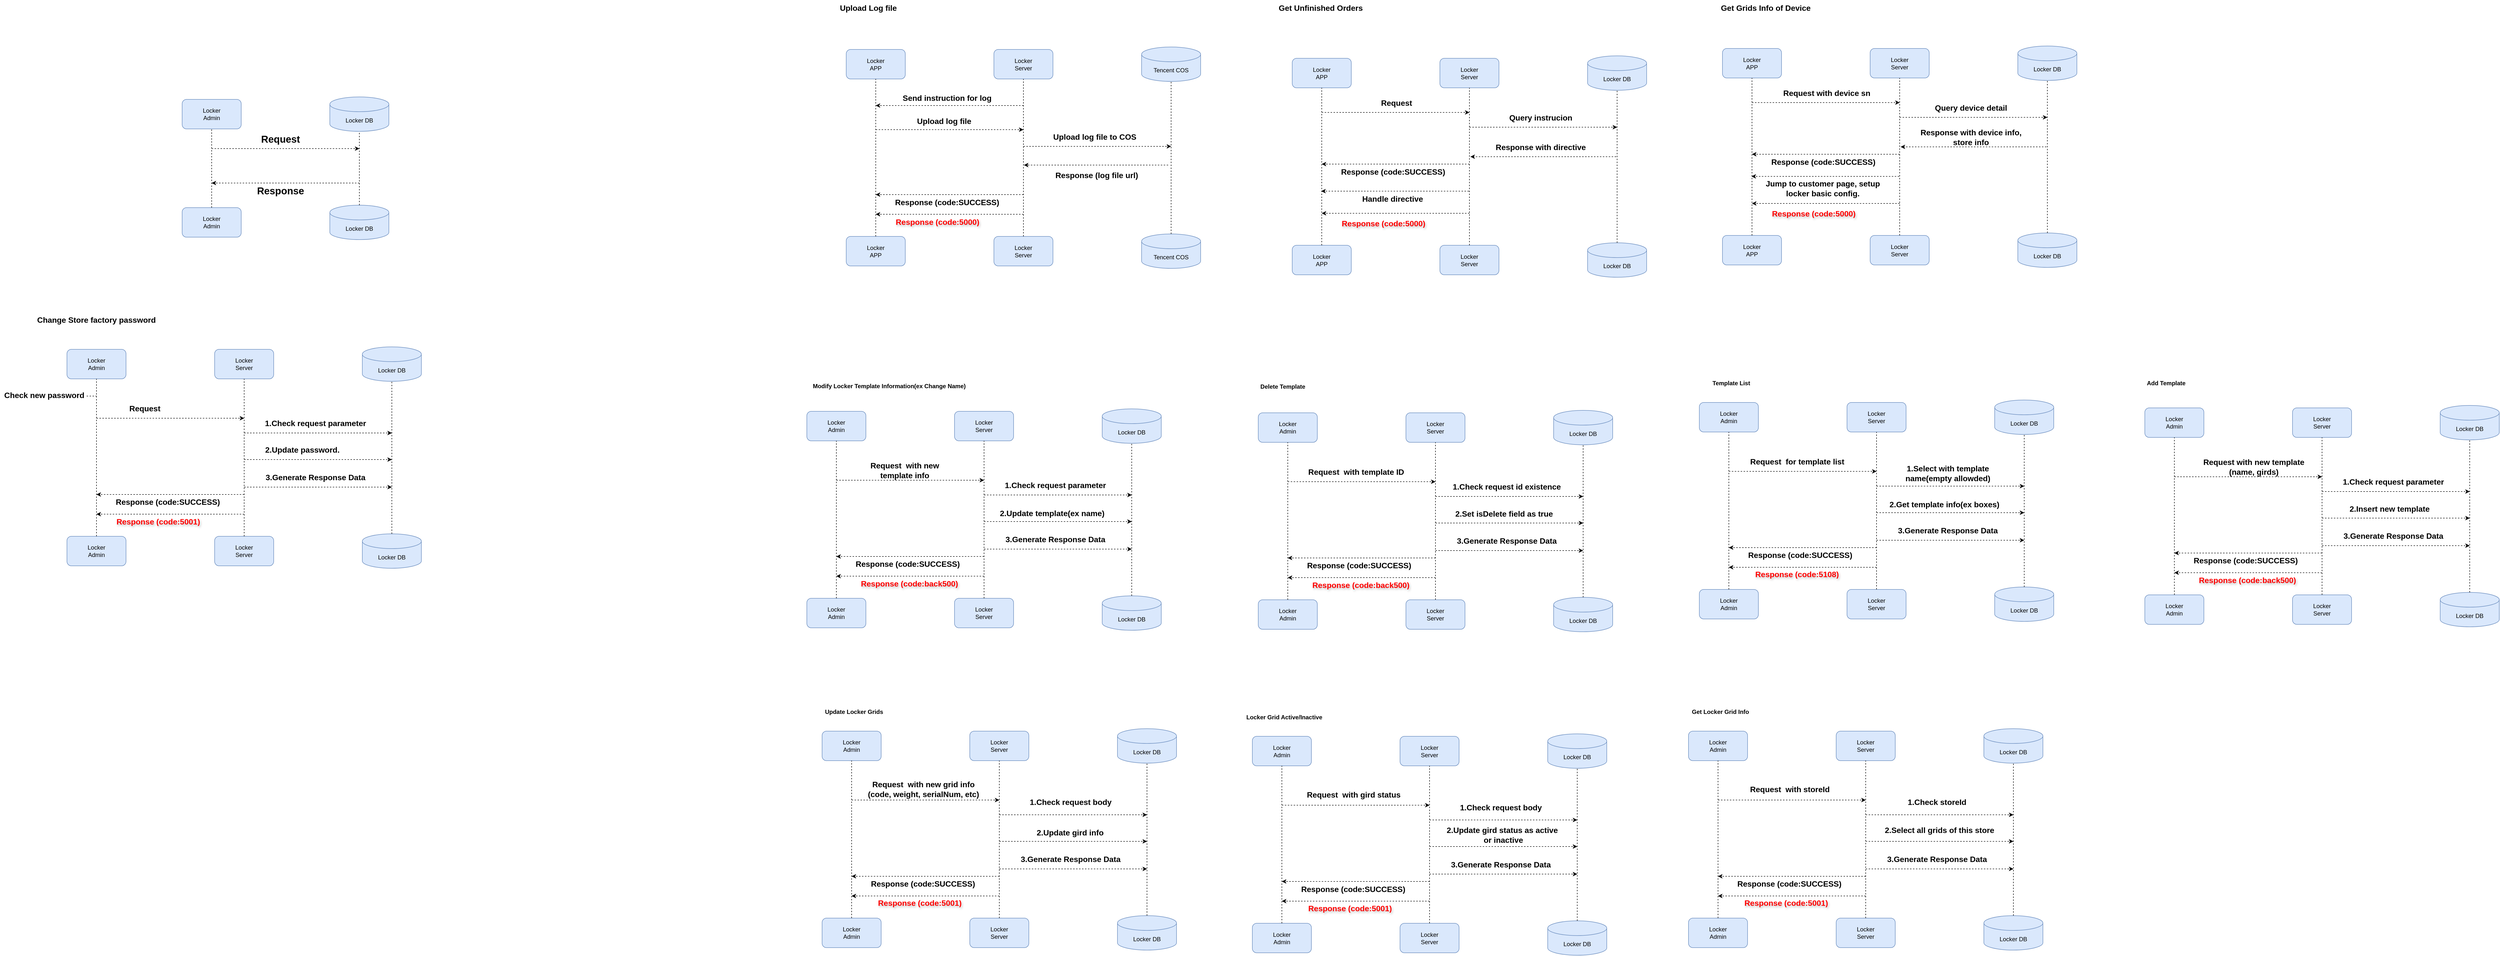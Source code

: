 <mxfile version="24.7.7" pages="2">
  <diagram name="第 1 页" id="EqUvG4wm5ESe9p9HlTRZ">
    <mxGraphModel dx="3034" dy="1465" grid="0" gridSize="10" guides="1" tooltips="1" connect="1" arrows="1" fold="1" page="0" pageScale="1" pageWidth="1654" pageHeight="1169" math="0" shadow="0">
      <root>
        <mxCell id="0" />
        <mxCell id="1" parent="0" />
        <mxCell id="m1EHYBium84v0ni8damj-1" value="Locker&lt;div&gt;Admin&lt;/div&gt;" style="rounded=1;whiteSpace=wrap;html=1;fillColor=#dae8fc;strokeColor=#6c8ebf;" parent="1" vertex="1">
          <mxGeometry x="-1205" y="-541" width="120" height="60" as="geometry" />
        </mxCell>
        <mxCell id="m1EHYBium84v0ni8damj-2" value="Locker&lt;div&gt;Admin&lt;/div&gt;" style="rounded=1;whiteSpace=wrap;html=1;fillColor=#dae8fc;strokeColor=#6c8ebf;" parent="1" vertex="1">
          <mxGeometry x="-1205" y="-321" width="120" height="60" as="geometry" />
        </mxCell>
        <mxCell id="m1EHYBium84v0ni8damj-3" value="Locker DB" style="shape=cylinder3;whiteSpace=wrap;html=1;boundedLbl=1;backgroundOutline=1;size=15;fillColor=#dae8fc;strokeColor=#6c8ebf;" parent="1" vertex="1">
          <mxGeometry x="-905" y="-546" width="120" height="70" as="geometry" />
        </mxCell>
        <mxCell id="m1EHYBium84v0ni8damj-4" value="Locker DB" style="shape=cylinder3;whiteSpace=wrap;html=1;boundedLbl=1;backgroundOutline=1;size=15;fillColor=#dae8fc;strokeColor=#6c8ebf;" parent="1" vertex="1">
          <mxGeometry x="-905" y="-326" width="120" height="70" as="geometry" />
        </mxCell>
        <mxCell id="m1EHYBium84v0ni8damj-5" value="" style="endArrow=none;dashed=1;html=1;rounded=0;entryX=0.5;entryY=1;entryDx=0;entryDy=0;exitX=0.5;exitY=0;exitDx=0;exitDy=0;" parent="1" source="m1EHYBium84v0ni8damj-2" target="m1EHYBium84v0ni8damj-1" edge="1">
          <mxGeometry width="50" height="50" relative="1" as="geometry">
            <mxPoint x="-745" y="-321" as="sourcePoint" />
            <mxPoint x="-695" y="-371" as="targetPoint" />
          </mxGeometry>
        </mxCell>
        <mxCell id="m1EHYBium84v0ni8damj-6" value="" style="endArrow=none;dashed=1;html=1;rounded=0;entryX=0.5;entryY=1;entryDx=0;entryDy=0;entryPerimeter=0;exitX=0.5;exitY=0;exitDx=0;exitDy=0;exitPerimeter=0;" parent="1" source="m1EHYBium84v0ni8damj-4" target="m1EHYBium84v0ni8damj-3" edge="1">
          <mxGeometry width="50" height="50" relative="1" as="geometry">
            <mxPoint x="-745" y="-321" as="sourcePoint" />
            <mxPoint x="-695" y="-371" as="targetPoint" />
          </mxGeometry>
        </mxCell>
        <mxCell id="m1EHYBium84v0ni8damj-7" value="" style="endArrow=classic;html=1;rounded=0;dashed=1;" parent="1" edge="1">
          <mxGeometry width="50" height="50" relative="1" as="geometry">
            <mxPoint x="-1145" y="-441" as="sourcePoint" />
            <mxPoint x="-845" y="-441" as="targetPoint" />
          </mxGeometry>
        </mxCell>
        <mxCell id="m1EHYBium84v0ni8damj-8" value="" style="endArrow=classic;html=1;rounded=0;dashed=1;" parent="1" edge="1">
          <mxGeometry width="50" height="50" relative="1" as="geometry">
            <mxPoint x="-845" y="-371" as="sourcePoint" />
            <mxPoint x="-1145" y="-371" as="targetPoint" />
          </mxGeometry>
        </mxCell>
        <mxCell id="m1EHYBium84v0ni8damj-9" value="Request" style="text;html=1;align=center;verticalAlign=middle;whiteSpace=wrap;rounded=0;fontSize=20;fontStyle=1" parent="1" vertex="1">
          <mxGeometry x="-1035" y="-476" width="60" height="30" as="geometry" />
        </mxCell>
        <mxCell id="m1EHYBium84v0ni8damj-10" value="Response" style="text;html=1;align=center;verticalAlign=middle;whiteSpace=wrap;rounded=0;fontSize=20;fontStyle=1" parent="1" vertex="1">
          <mxGeometry x="-1035" y="-371" width="60" height="30" as="geometry" />
        </mxCell>
        <mxCell id="m1EHYBium84v0ni8damj-12" value="Locker&lt;div&gt;Server&lt;/div&gt;" style="rounded=1;whiteSpace=wrap;html=1;fillColor=#dae8fc;strokeColor=#6c8ebf;" parent="1" vertex="1">
          <mxGeometry x="-1139" y="-33" width="120" height="60" as="geometry" />
        </mxCell>
        <mxCell id="m1EHYBium84v0ni8damj-13" value="Locker&lt;div&gt;Server&lt;/div&gt;" style="rounded=1;whiteSpace=wrap;html=1;fillColor=#dae8fc;strokeColor=#6c8ebf;" parent="1" vertex="1">
          <mxGeometry x="-1139" y="347" width="120" height="60" as="geometry" />
        </mxCell>
        <mxCell id="m1EHYBium84v0ni8damj-14" value="Locker DB" style="shape=cylinder3;whiteSpace=wrap;html=1;boundedLbl=1;backgroundOutline=1;size=15;fillColor=#dae8fc;strokeColor=#6c8ebf;" parent="1" vertex="1">
          <mxGeometry x="-839" y="-38" width="120" height="70" as="geometry" />
        </mxCell>
        <mxCell id="m1EHYBium84v0ni8damj-15" value="Locker DB" style="shape=cylinder3;whiteSpace=wrap;html=1;boundedLbl=1;backgroundOutline=1;size=15;fillColor=#dae8fc;strokeColor=#6c8ebf;" parent="1" vertex="1">
          <mxGeometry x="-839" y="342" width="120" height="70" as="geometry" />
        </mxCell>
        <mxCell id="m1EHYBium84v0ni8damj-16" value="" style="endArrow=none;dashed=1;html=1;rounded=0;entryX=0.5;entryY=1;entryDx=0;entryDy=0;exitX=0.5;exitY=0;exitDx=0;exitDy=0;" parent="1" source="m1EHYBium84v0ni8damj-13" target="m1EHYBium84v0ni8damj-12" edge="1">
          <mxGeometry width="50" height="50" relative="1" as="geometry">
            <mxPoint x="-679" y="187" as="sourcePoint" />
            <mxPoint x="-629" y="137" as="targetPoint" />
          </mxGeometry>
        </mxCell>
        <mxCell id="m1EHYBium84v0ni8damj-17" value="" style="endArrow=none;dashed=1;html=1;rounded=0;entryX=0.5;entryY=1;entryDx=0;entryDy=0;entryPerimeter=0;exitX=0.5;exitY=0;exitDx=0;exitDy=0;exitPerimeter=0;" parent="1" source="m1EHYBium84v0ni8damj-15" target="m1EHYBium84v0ni8damj-14" edge="1">
          <mxGeometry width="50" height="50" relative="1" as="geometry">
            <mxPoint x="-679" y="187" as="sourcePoint" />
            <mxPoint x="-629" y="137" as="targetPoint" />
          </mxGeometry>
        </mxCell>
        <mxCell id="m1EHYBium84v0ni8damj-18" value="" style="endArrow=classic;html=1;rounded=0;dashed=1;" parent="1" edge="1">
          <mxGeometry width="50" height="50" relative="1" as="geometry">
            <mxPoint x="-1379" y="107" as="sourcePoint" />
            <mxPoint x="-1079" y="107" as="targetPoint" />
          </mxGeometry>
        </mxCell>
        <mxCell id="m1EHYBium84v0ni8damj-19" value="" style="endArrow=classic;html=1;rounded=0;dashed=1;" parent="1" edge="1">
          <mxGeometry width="50" height="50" relative="1" as="geometry">
            <mxPoint x="-1079" y="302" as="sourcePoint" />
            <mxPoint x="-1379" y="302" as="targetPoint" />
          </mxGeometry>
        </mxCell>
        <mxCell id="m1EHYBium84v0ni8damj-20" value="Request&amp;nbsp; &amp;nbsp;" style="text;html=1;align=center;verticalAlign=middle;whiteSpace=wrap;rounded=0;fontSize=16;fontStyle=1" parent="1" vertex="1">
          <mxGeometry x="-1339" y="72" width="130" height="30" as="geometry" />
        </mxCell>
        <mxCell id="m1EHYBium84v0ni8damj-21" value="Response (code:5001)&amp;nbsp; &amp;nbsp; &amp;nbsp; &amp;nbsp; &amp;nbsp; &amp;nbsp;" style="text;html=1;align=center;verticalAlign=middle;whiteSpace=wrap;rounded=0;fontSize=16;fontStyle=1;fontColor=#ff0000;textShadow=1;" parent="1" vertex="1">
          <mxGeometry x="-1359" y="302" width="260" height="30" as="geometry" />
        </mxCell>
        <mxCell id="m1EHYBium84v0ni8damj-22" value="Locker&lt;div&gt;Admin&lt;/div&gt;" style="rounded=1;whiteSpace=wrap;html=1;fillColor=#dae8fc;strokeColor=#6c8ebf;" parent="1" vertex="1">
          <mxGeometry x="-1439" y="-33" width="120" height="60" as="geometry" />
        </mxCell>
        <mxCell id="m1EHYBium84v0ni8damj-23" value="Locker&lt;div&gt;Admin&lt;/div&gt;" style="rounded=1;whiteSpace=wrap;html=1;fillColor=#dae8fc;strokeColor=#6c8ebf;" parent="1" vertex="1">
          <mxGeometry x="-1439" y="347" width="120" height="60" as="geometry" />
        </mxCell>
        <mxCell id="m1EHYBium84v0ni8damj-24" value="" style="endArrow=none;dashed=1;html=1;rounded=0;entryX=0.5;entryY=1;entryDx=0;entryDy=0;exitX=0.5;exitY=0;exitDx=0;exitDy=0;" parent="1" source="m1EHYBium84v0ni8damj-23" target="m1EHYBium84v0ni8damj-22" edge="1">
          <mxGeometry width="50" height="50" relative="1" as="geometry">
            <mxPoint x="-979" y="187" as="sourcePoint" />
            <mxPoint x="-929" y="137" as="targetPoint" />
          </mxGeometry>
        </mxCell>
        <mxCell id="m1EHYBium84v0ni8damj-25" value="" style="endArrow=classic;html=1;rounded=0;dashed=1;" parent="1" edge="1">
          <mxGeometry width="50" height="50" relative="1" as="geometry">
            <mxPoint x="-1079" y="262" as="sourcePoint" />
            <mxPoint x="-1379" y="262" as="targetPoint" />
          </mxGeometry>
        </mxCell>
        <mxCell id="m1EHYBium84v0ni8damj-26" value="Response (code:SUCCESS)" style="text;html=1;align=center;verticalAlign=middle;whiteSpace=wrap;rounded=0;fontSize=16;fontStyle=1" parent="1" vertex="1">
          <mxGeometry x="-1359" y="262" width="250" height="30" as="geometry" />
        </mxCell>
        <mxCell id="m1EHYBium84v0ni8damj-28" value="Check new password" style="text;html=1;align=center;verticalAlign=middle;whiteSpace=wrap;rounded=0;fontSize=16;fontStyle=1" parent="1" vertex="1">
          <mxGeometry x="-1575" y="45" width="180" height="30" as="geometry" />
        </mxCell>
        <mxCell id="m1EHYBium84v0ni8damj-29" value="" style="endArrow=classic;html=1;rounded=0;dashed=1;" parent="1" edge="1">
          <mxGeometry width="50" height="50" relative="1" as="geometry">
            <mxPoint x="-1079" y="137" as="sourcePoint" />
            <mxPoint x="-779" y="137" as="targetPoint" />
          </mxGeometry>
        </mxCell>
        <mxCell id="m1EHYBium84v0ni8damj-30" value="1.Check request parameter" style="text;html=1;align=center;verticalAlign=middle;whiteSpace=wrap;rounded=0;fontSize=16;fontStyle=1" parent="1" vertex="1">
          <mxGeometry x="-1059" y="102" width="250" height="30" as="geometry" />
        </mxCell>
        <mxCell id="m1EHYBium84v0ni8damj-31" value="" style="endArrow=classic;html=1;rounded=0;dashed=1;" parent="1" edge="1">
          <mxGeometry width="50" height="50" relative="1" as="geometry">
            <mxPoint x="-1079" y="191" as="sourcePoint" />
            <mxPoint x="-779" y="191" as="targetPoint" />
          </mxGeometry>
        </mxCell>
        <mxCell id="m1EHYBium84v0ni8damj-32" value="2.Update password.&amp;nbsp; &amp;nbsp; &amp;nbsp; &amp;nbsp; &amp;nbsp; &amp;nbsp;&amp;nbsp;" style="text;html=1;align=center;verticalAlign=middle;whiteSpace=wrap;rounded=0;fontSize=16;fontStyle=1" parent="1" vertex="1">
          <mxGeometry x="-1059" y="156" width="250" height="30" as="geometry" />
        </mxCell>
        <mxCell id="m1EHYBium84v0ni8damj-33" value="" style="endArrow=classic;html=1;rounded=0;dashed=1;" parent="1" edge="1">
          <mxGeometry width="50" height="50" relative="1" as="geometry">
            <mxPoint x="-1079" y="247" as="sourcePoint" />
            <mxPoint x="-779" y="247" as="targetPoint" />
          </mxGeometry>
        </mxCell>
        <mxCell id="m1EHYBium84v0ni8damj-34" value="3.Generate Response Data" style="text;html=1;align=center;verticalAlign=middle;whiteSpace=wrap;rounded=0;fontSize=16;fontStyle=1" parent="1" vertex="1">
          <mxGeometry x="-1059" y="212" width="250" height="30" as="geometry" />
        </mxCell>
        <mxCell id="x-Deuu5A8XtToyBSsLH2-1" value="" style="endArrow=none;dashed=1;html=1;rounded=0;" edge="1" parent="1">
          <mxGeometry width="50" height="50" relative="1" as="geometry">
            <mxPoint x="-1399" y="62" as="sourcePoint" />
            <mxPoint x="-1379" y="62" as="targetPoint" />
          </mxGeometry>
        </mxCell>
        <mxCell id="x-Deuu5A8XtToyBSsLH2-2" value="Locker&lt;div&gt;Server&lt;/div&gt;" style="rounded=1;whiteSpace=wrap;html=1;fillColor=#dae8fc;strokeColor=#6c8ebf;" vertex="1" parent="1">
          <mxGeometry x="444" y="-642.5" width="120" height="60" as="geometry" />
        </mxCell>
        <mxCell id="x-Deuu5A8XtToyBSsLH2-3" value="Locker&lt;div&gt;Server&lt;/div&gt;" style="rounded=1;whiteSpace=wrap;html=1;fillColor=#dae8fc;strokeColor=#6c8ebf;" vertex="1" parent="1">
          <mxGeometry x="444" y="-262.5" width="120" height="60" as="geometry" />
        </mxCell>
        <mxCell id="x-Deuu5A8XtToyBSsLH2-4" value="Tencent COS" style="shape=cylinder3;whiteSpace=wrap;html=1;boundedLbl=1;backgroundOutline=1;size=15;fillColor=#dae8fc;strokeColor=#6c8ebf;" vertex="1" parent="1">
          <mxGeometry x="744" y="-647.5" width="120" height="70" as="geometry" />
        </mxCell>
        <mxCell id="x-Deuu5A8XtToyBSsLH2-5" value="Tencent COS" style="shape=cylinder3;whiteSpace=wrap;html=1;boundedLbl=1;backgroundOutline=1;size=15;fillColor=#dae8fc;strokeColor=#6c8ebf;" vertex="1" parent="1">
          <mxGeometry x="744" y="-267.5" width="120" height="70" as="geometry" />
        </mxCell>
        <mxCell id="x-Deuu5A8XtToyBSsLH2-6" value="" style="endArrow=none;dashed=1;html=1;rounded=0;entryX=0.5;entryY=1;entryDx=0;entryDy=0;exitX=0.5;exitY=0;exitDx=0;exitDy=0;" edge="1" parent="1" source="x-Deuu5A8XtToyBSsLH2-3" target="x-Deuu5A8XtToyBSsLH2-2">
          <mxGeometry width="50" height="50" relative="1" as="geometry">
            <mxPoint x="904" y="-422.5" as="sourcePoint" />
            <mxPoint x="954" y="-472.5" as="targetPoint" />
          </mxGeometry>
        </mxCell>
        <mxCell id="x-Deuu5A8XtToyBSsLH2-7" value="" style="endArrow=none;dashed=1;html=1;rounded=0;entryX=0.5;entryY=1;entryDx=0;entryDy=0;entryPerimeter=0;exitX=0.5;exitY=0;exitDx=0;exitDy=0;exitPerimeter=0;" edge="1" parent="1" source="x-Deuu5A8XtToyBSsLH2-5" target="x-Deuu5A8XtToyBSsLH2-4">
          <mxGeometry width="50" height="50" relative="1" as="geometry">
            <mxPoint x="904" y="-422.5" as="sourcePoint" />
            <mxPoint x="954" y="-472.5" as="targetPoint" />
          </mxGeometry>
        </mxCell>
        <mxCell id="x-Deuu5A8XtToyBSsLH2-8" value="" style="endArrow=classic;html=1;rounded=0;dashed=1;" edge="1" parent="1">
          <mxGeometry width="50" height="50" relative="1" as="geometry">
            <mxPoint x="204" y="-479.5" as="sourcePoint" />
            <mxPoint x="504" y="-479.5" as="targetPoint" />
          </mxGeometry>
        </mxCell>
        <mxCell id="x-Deuu5A8XtToyBSsLH2-9" value="" style="endArrow=classic;html=1;rounded=0;dashed=1;" edge="1" parent="1">
          <mxGeometry width="50" height="50" relative="1" as="geometry">
            <mxPoint x="504" y="-307.5" as="sourcePoint" />
            <mxPoint x="204" y="-307.5" as="targetPoint" />
          </mxGeometry>
        </mxCell>
        <mxCell id="x-Deuu5A8XtToyBSsLH2-10" value="Upload log file" style="text;html=1;align=center;verticalAlign=middle;whiteSpace=wrap;rounded=0;fontSize=16;fontStyle=1" vertex="1" parent="1">
          <mxGeometry x="278" y="-512.5" width="130" height="30" as="geometry" />
        </mxCell>
        <mxCell id="x-Deuu5A8XtToyBSsLH2-11" value="Response (code:5000)&amp;nbsp; &amp;nbsp; &amp;nbsp; &amp;nbsp; &amp;nbsp; &amp;nbsp;" style="text;html=1;align=center;verticalAlign=middle;whiteSpace=wrap;rounded=0;fontSize=16;fontStyle=1;fontColor=#ff0000;textShadow=1;" vertex="1" parent="1">
          <mxGeometry x="224" y="-307.5" width="260" height="30" as="geometry" />
        </mxCell>
        <mxCell id="x-Deuu5A8XtToyBSsLH2-12" value="Locker&lt;div&gt;APP&lt;/div&gt;" style="rounded=1;whiteSpace=wrap;html=1;fillColor=#dae8fc;strokeColor=#6c8ebf;" vertex="1" parent="1">
          <mxGeometry x="144" y="-642.5" width="120" height="60" as="geometry" />
        </mxCell>
        <mxCell id="x-Deuu5A8XtToyBSsLH2-13" value="Locker&lt;div&gt;APP&lt;/div&gt;" style="rounded=1;whiteSpace=wrap;html=1;fillColor=#dae8fc;strokeColor=#6c8ebf;" vertex="1" parent="1">
          <mxGeometry x="144" y="-262.5" width="120" height="60" as="geometry" />
        </mxCell>
        <mxCell id="x-Deuu5A8XtToyBSsLH2-14" value="" style="endArrow=none;dashed=1;html=1;rounded=0;entryX=0.5;entryY=1;entryDx=0;entryDy=0;exitX=0.5;exitY=0;exitDx=0;exitDy=0;" edge="1" parent="1" source="x-Deuu5A8XtToyBSsLH2-13" target="x-Deuu5A8XtToyBSsLH2-12">
          <mxGeometry width="50" height="50" relative="1" as="geometry">
            <mxPoint x="604" y="-422.5" as="sourcePoint" />
            <mxPoint x="654" y="-472.5" as="targetPoint" />
          </mxGeometry>
        </mxCell>
        <mxCell id="x-Deuu5A8XtToyBSsLH2-15" value="" style="endArrow=classic;html=1;rounded=0;dashed=1;" edge="1" parent="1">
          <mxGeometry width="50" height="50" relative="1" as="geometry">
            <mxPoint x="504" y="-347.5" as="sourcePoint" />
            <mxPoint x="204" y="-347.5" as="targetPoint" />
          </mxGeometry>
        </mxCell>
        <mxCell id="x-Deuu5A8XtToyBSsLH2-16" value="Response (code:SUCCESS)" style="text;html=1;align=center;verticalAlign=middle;whiteSpace=wrap;rounded=0;fontSize=16;fontStyle=1" vertex="1" parent="1">
          <mxGeometry x="224" y="-347.5" width="250" height="30" as="geometry" />
        </mxCell>
        <mxCell id="x-Deuu5A8XtToyBSsLH2-22" value="" style="endArrow=classic;html=1;rounded=0;dashed=1;" edge="1" parent="1">
          <mxGeometry width="50" height="50" relative="1" as="geometry">
            <mxPoint x="504" y="-445.5" as="sourcePoint" />
            <mxPoint x="804" y="-445.5" as="targetPoint" />
          </mxGeometry>
        </mxCell>
        <mxCell id="x-Deuu5A8XtToyBSsLH2-23" value="Upload log file to COS" style="text;html=1;align=center;verticalAlign=middle;whiteSpace=wrap;rounded=0;fontSize=16;fontStyle=1" vertex="1" parent="1">
          <mxGeometry x="524" y="-480.5" width="250" height="30" as="geometry" />
        </mxCell>
        <mxCell id="x-Deuu5A8XtToyBSsLH2-25" value="" style="endArrow=classic;html=1;rounded=0;dashed=1;" edge="1" parent="1">
          <mxGeometry width="50" height="50" relative="1" as="geometry">
            <mxPoint x="504" y="-528.5" as="sourcePoint" />
            <mxPoint x="204" y="-528.5" as="targetPoint" />
          </mxGeometry>
        </mxCell>
        <mxCell id="x-Deuu5A8XtToyBSsLH2-26" value="Send instruction for log" style="text;html=1;align=center;verticalAlign=middle;whiteSpace=wrap;rounded=0;fontSize=16;fontStyle=1" vertex="1" parent="1">
          <mxGeometry x="224" y="-559.5" width="250" height="30" as="geometry" />
        </mxCell>
        <mxCell id="x-Deuu5A8XtToyBSsLH2-27" value="" style="endArrow=classic;html=1;rounded=0;dashed=1;" edge="1" parent="1">
          <mxGeometry width="50" height="50" relative="1" as="geometry">
            <mxPoint x="798" y="-407.5" as="sourcePoint" />
            <mxPoint x="505" y="-407.5" as="targetPoint" />
          </mxGeometry>
        </mxCell>
        <mxCell id="x-Deuu5A8XtToyBSsLH2-28" value="Response (log file url)" style="text;html=1;align=center;verticalAlign=middle;whiteSpace=wrap;rounded=0;fontSize=16;fontStyle=1" vertex="1" parent="1">
          <mxGeometry x="528" y="-402.5" width="250" height="30" as="geometry" />
        </mxCell>
        <mxCell id="x-Deuu5A8XtToyBSsLH2-74" value="Locker&lt;div&gt;Server&lt;/div&gt;" style="rounded=1;whiteSpace=wrap;html=1;fillColor=#dae8fc;strokeColor=#6c8ebf;" vertex="1" parent="1">
          <mxGeometry x="1350" y="-624.5" width="120" height="60" as="geometry" />
        </mxCell>
        <mxCell id="x-Deuu5A8XtToyBSsLH2-75" value="Locker&lt;div&gt;Server&lt;/div&gt;" style="rounded=1;whiteSpace=wrap;html=1;fillColor=#dae8fc;strokeColor=#6c8ebf;" vertex="1" parent="1">
          <mxGeometry x="1350" y="-244.5" width="120" height="60" as="geometry" />
        </mxCell>
        <mxCell id="x-Deuu5A8XtToyBSsLH2-76" value="Locker DB" style="shape=cylinder3;whiteSpace=wrap;html=1;boundedLbl=1;backgroundOutline=1;size=15;fillColor=#dae8fc;strokeColor=#6c8ebf;" vertex="1" parent="1">
          <mxGeometry x="1650" y="-629.5" width="120" height="70" as="geometry" />
        </mxCell>
        <mxCell id="x-Deuu5A8XtToyBSsLH2-77" value="Locker DB" style="shape=cylinder3;whiteSpace=wrap;html=1;boundedLbl=1;backgroundOutline=1;size=15;fillColor=#dae8fc;strokeColor=#6c8ebf;" vertex="1" parent="1">
          <mxGeometry x="1650" y="-249.5" width="120" height="70" as="geometry" />
        </mxCell>
        <mxCell id="x-Deuu5A8XtToyBSsLH2-78" value="" style="endArrow=none;dashed=1;html=1;rounded=0;entryX=0.5;entryY=1;entryDx=0;entryDy=0;exitX=0.5;exitY=0;exitDx=0;exitDy=0;" edge="1" parent="1" source="x-Deuu5A8XtToyBSsLH2-75" target="x-Deuu5A8XtToyBSsLH2-74">
          <mxGeometry width="50" height="50" relative="1" as="geometry">
            <mxPoint x="1810" y="-404.5" as="sourcePoint" />
            <mxPoint x="1860" y="-454.5" as="targetPoint" />
          </mxGeometry>
        </mxCell>
        <mxCell id="x-Deuu5A8XtToyBSsLH2-79" value="" style="endArrow=none;dashed=1;html=1;rounded=0;entryX=0.5;entryY=1;entryDx=0;entryDy=0;entryPerimeter=0;exitX=0.5;exitY=0;exitDx=0;exitDy=0;exitPerimeter=0;" edge="1" parent="1" source="x-Deuu5A8XtToyBSsLH2-77" target="x-Deuu5A8XtToyBSsLH2-76">
          <mxGeometry width="50" height="50" relative="1" as="geometry">
            <mxPoint x="1810" y="-404.5" as="sourcePoint" />
            <mxPoint x="1860" y="-454.5" as="targetPoint" />
          </mxGeometry>
        </mxCell>
        <mxCell id="x-Deuu5A8XtToyBSsLH2-80" value="" style="endArrow=classic;html=1;rounded=0;dashed=1;" edge="1" parent="1">
          <mxGeometry width="50" height="50" relative="1" as="geometry">
            <mxPoint x="1110" y="-514.5" as="sourcePoint" />
            <mxPoint x="1410" y="-514.5" as="targetPoint" />
          </mxGeometry>
        </mxCell>
        <mxCell id="x-Deuu5A8XtToyBSsLH2-81" value="" style="endArrow=classic;html=1;rounded=0;dashed=1;" edge="1" parent="1">
          <mxGeometry width="50" height="50" relative="1" as="geometry">
            <mxPoint x="1410" y="-309.5" as="sourcePoint" />
            <mxPoint x="1110" y="-309.5" as="targetPoint" />
          </mxGeometry>
        </mxCell>
        <mxCell id="x-Deuu5A8XtToyBSsLH2-82" value="Request" style="text;html=1;align=center;verticalAlign=middle;whiteSpace=wrap;rounded=0;fontSize=16;fontStyle=1" vertex="1" parent="1">
          <mxGeometry x="1150" y="-549.5" width="224" height="30" as="geometry" />
        </mxCell>
        <mxCell id="x-Deuu5A8XtToyBSsLH2-83" value="Response (code:5000)&amp;nbsp; &amp;nbsp; &amp;nbsp; &amp;nbsp; &amp;nbsp; &amp;nbsp;" style="text;html=1;align=center;verticalAlign=middle;whiteSpace=wrap;rounded=0;fontSize=16;fontStyle=1;fontColor=#ff0000;textShadow=1;" vertex="1" parent="1">
          <mxGeometry x="1130" y="-304.5" width="260" height="30" as="geometry" />
        </mxCell>
        <mxCell id="x-Deuu5A8XtToyBSsLH2-84" value="Locker&lt;div&gt;APP&lt;/div&gt;" style="rounded=1;whiteSpace=wrap;html=1;fillColor=#dae8fc;strokeColor=#6c8ebf;" vertex="1" parent="1">
          <mxGeometry x="1050" y="-624.5" width="120" height="60" as="geometry" />
        </mxCell>
        <mxCell id="x-Deuu5A8XtToyBSsLH2-85" value="Locker&lt;div&gt;APP&lt;/div&gt;" style="rounded=1;whiteSpace=wrap;html=1;fillColor=#dae8fc;strokeColor=#6c8ebf;" vertex="1" parent="1">
          <mxGeometry x="1050" y="-244.5" width="120" height="60" as="geometry" />
        </mxCell>
        <mxCell id="x-Deuu5A8XtToyBSsLH2-86" value="" style="endArrow=none;dashed=1;html=1;rounded=0;entryX=0.5;entryY=1;entryDx=0;entryDy=0;exitX=0.5;exitY=0;exitDx=0;exitDy=0;" edge="1" parent="1" source="x-Deuu5A8XtToyBSsLH2-85" target="x-Deuu5A8XtToyBSsLH2-84">
          <mxGeometry width="50" height="50" relative="1" as="geometry">
            <mxPoint x="1510" y="-404.5" as="sourcePoint" />
            <mxPoint x="1560" y="-454.5" as="targetPoint" />
          </mxGeometry>
        </mxCell>
        <mxCell id="x-Deuu5A8XtToyBSsLH2-87" value="" style="endArrow=classic;html=1;rounded=0;dashed=1;" edge="1" parent="1">
          <mxGeometry width="50" height="50" relative="1" as="geometry">
            <mxPoint x="1410" y="-409.5" as="sourcePoint" />
            <mxPoint x="1110" y="-409.5" as="targetPoint" />
          </mxGeometry>
        </mxCell>
        <mxCell id="x-Deuu5A8XtToyBSsLH2-88" value="Response (code:SUCCESS)" style="text;html=1;align=center;verticalAlign=middle;whiteSpace=wrap;rounded=0;fontSize=16;fontStyle=1" vertex="1" parent="1">
          <mxGeometry x="1130" y="-409.5" width="250" height="30" as="geometry" />
        </mxCell>
        <mxCell id="x-Deuu5A8XtToyBSsLH2-90" value="" style="endArrow=classic;html=1;rounded=0;dashed=1;" edge="1" parent="1">
          <mxGeometry width="50" height="50" relative="1" as="geometry">
            <mxPoint x="1410" y="-484.5" as="sourcePoint" />
            <mxPoint x="1710" y="-484.5" as="targetPoint" />
          </mxGeometry>
        </mxCell>
        <mxCell id="x-Deuu5A8XtToyBSsLH2-91" value="Query instrucion" style="text;html=1;align=center;verticalAlign=middle;whiteSpace=wrap;rounded=0;fontSize=16;fontStyle=1" vertex="1" parent="1">
          <mxGeometry x="1430" y="-519.5" width="250" height="30" as="geometry" />
        </mxCell>
        <mxCell id="x-Deuu5A8XtToyBSsLH2-94" value="" style="endArrow=classic;html=1;rounded=0;dashed=1;" edge="1" parent="1">
          <mxGeometry width="50" height="50" relative="1" as="geometry">
            <mxPoint x="1708" y="-424.5" as="sourcePoint" />
            <mxPoint x="1412" y="-424.5" as="targetPoint" />
          </mxGeometry>
        </mxCell>
        <mxCell id="x-Deuu5A8XtToyBSsLH2-95" value="Response with directive" style="text;html=1;align=center;verticalAlign=middle;whiteSpace=wrap;rounded=0;fontSize=16;fontStyle=1" vertex="1" parent="1">
          <mxGeometry x="1430" y="-459.5" width="250" height="30" as="geometry" />
        </mxCell>
        <mxCell id="x-Deuu5A8XtToyBSsLH2-97" value="" style="endArrow=classic;html=1;rounded=0;dashed=1;" edge="1" parent="1">
          <mxGeometry width="50" height="50" relative="1" as="geometry">
            <mxPoint x="1409" y="-354.5" as="sourcePoint" />
            <mxPoint x="1109" y="-354.5" as="targetPoint" />
          </mxGeometry>
        </mxCell>
        <mxCell id="x-Deuu5A8XtToyBSsLH2-98" value="Handle directive" style="text;html=1;align=center;verticalAlign=middle;whiteSpace=wrap;rounded=0;fontSize=16;fontStyle=1" vertex="1" parent="1">
          <mxGeometry x="1129" y="-354.5" width="250" height="30" as="geometry" />
        </mxCell>
        <mxCell id="x-Deuu5A8XtToyBSsLH2-99" value="Locker&lt;div&gt;Server&lt;/div&gt;" style="rounded=1;whiteSpace=wrap;html=1;fillColor=#dae8fc;strokeColor=#6c8ebf;" vertex="1" parent="1">
          <mxGeometry x="2224" y="-644.5" width="120" height="60" as="geometry" />
        </mxCell>
        <mxCell id="x-Deuu5A8XtToyBSsLH2-100" value="Locker&lt;div&gt;Server&lt;/div&gt;" style="rounded=1;whiteSpace=wrap;html=1;fillColor=#dae8fc;strokeColor=#6c8ebf;" vertex="1" parent="1">
          <mxGeometry x="2224" y="-264.5" width="120" height="60" as="geometry" />
        </mxCell>
        <mxCell id="x-Deuu5A8XtToyBSsLH2-101" value="Locker DB" style="shape=cylinder3;whiteSpace=wrap;html=1;boundedLbl=1;backgroundOutline=1;size=15;fillColor=#dae8fc;strokeColor=#6c8ebf;" vertex="1" parent="1">
          <mxGeometry x="2524" y="-649.5" width="120" height="70" as="geometry" />
        </mxCell>
        <mxCell id="x-Deuu5A8XtToyBSsLH2-102" value="Locker DB" style="shape=cylinder3;whiteSpace=wrap;html=1;boundedLbl=1;backgroundOutline=1;size=15;fillColor=#dae8fc;strokeColor=#6c8ebf;" vertex="1" parent="1">
          <mxGeometry x="2524" y="-269.5" width="120" height="70" as="geometry" />
        </mxCell>
        <mxCell id="x-Deuu5A8XtToyBSsLH2-103" value="" style="endArrow=none;dashed=1;html=1;rounded=0;entryX=0.5;entryY=1;entryDx=0;entryDy=0;exitX=0.5;exitY=0;exitDx=0;exitDy=0;" edge="1" parent="1" source="x-Deuu5A8XtToyBSsLH2-100" target="x-Deuu5A8XtToyBSsLH2-99">
          <mxGeometry width="50" height="50" relative="1" as="geometry">
            <mxPoint x="2684" y="-424.5" as="sourcePoint" />
            <mxPoint x="2734" y="-474.5" as="targetPoint" />
          </mxGeometry>
        </mxCell>
        <mxCell id="x-Deuu5A8XtToyBSsLH2-104" value="" style="endArrow=none;dashed=1;html=1;rounded=0;entryX=0.5;entryY=1;entryDx=0;entryDy=0;entryPerimeter=0;exitX=0.5;exitY=0;exitDx=0;exitDy=0;exitPerimeter=0;" edge="1" parent="1" source="x-Deuu5A8XtToyBSsLH2-102" target="x-Deuu5A8XtToyBSsLH2-101">
          <mxGeometry width="50" height="50" relative="1" as="geometry">
            <mxPoint x="2684" y="-424.5" as="sourcePoint" />
            <mxPoint x="2734" y="-474.5" as="targetPoint" />
          </mxGeometry>
        </mxCell>
        <mxCell id="x-Deuu5A8XtToyBSsLH2-105" value="" style="endArrow=classic;html=1;rounded=0;dashed=1;" edge="1" parent="1">
          <mxGeometry width="50" height="50" relative="1" as="geometry">
            <mxPoint x="1984" y="-534.5" as="sourcePoint" />
            <mxPoint x="2284" y="-534.5" as="targetPoint" />
          </mxGeometry>
        </mxCell>
        <mxCell id="x-Deuu5A8XtToyBSsLH2-106" value="" style="endArrow=classic;html=1;rounded=0;dashed=1;" edge="1" parent="1">
          <mxGeometry width="50" height="50" relative="1" as="geometry">
            <mxPoint x="2284" y="-329.5" as="sourcePoint" />
            <mxPoint x="1984" y="-329.5" as="targetPoint" />
          </mxGeometry>
        </mxCell>
        <mxCell id="x-Deuu5A8XtToyBSsLH2-107" value="Request with device sn" style="text;html=1;align=center;verticalAlign=middle;whiteSpace=wrap;rounded=0;fontSize=16;fontStyle=1" vertex="1" parent="1">
          <mxGeometry x="2024" y="-569.5" width="224" height="30" as="geometry" />
        </mxCell>
        <mxCell id="x-Deuu5A8XtToyBSsLH2-108" value="Response (code:5000)&amp;nbsp; &amp;nbsp; &amp;nbsp; &amp;nbsp; &amp;nbsp; &amp;nbsp;" style="text;html=1;align=center;verticalAlign=middle;whiteSpace=wrap;rounded=0;fontSize=16;fontStyle=1;fontColor=#ff0000;textShadow=1;" vertex="1" parent="1">
          <mxGeometry x="2004" y="-324.5" width="260" height="30" as="geometry" />
        </mxCell>
        <mxCell id="x-Deuu5A8XtToyBSsLH2-109" value="Locker&lt;div&gt;APP&lt;/div&gt;" style="rounded=1;whiteSpace=wrap;html=1;fillColor=#dae8fc;strokeColor=#6c8ebf;" vertex="1" parent="1">
          <mxGeometry x="1924" y="-644.5" width="120" height="60" as="geometry" />
        </mxCell>
        <mxCell id="x-Deuu5A8XtToyBSsLH2-110" value="Locker&lt;div&gt;APP&lt;/div&gt;" style="rounded=1;whiteSpace=wrap;html=1;fillColor=#dae8fc;strokeColor=#6c8ebf;" vertex="1" parent="1">
          <mxGeometry x="1924" y="-264.5" width="120" height="60" as="geometry" />
        </mxCell>
        <mxCell id="x-Deuu5A8XtToyBSsLH2-111" value="" style="endArrow=none;dashed=1;html=1;rounded=0;entryX=0.5;entryY=1;entryDx=0;entryDy=0;exitX=0.5;exitY=0;exitDx=0;exitDy=0;" edge="1" parent="1" source="x-Deuu5A8XtToyBSsLH2-110" target="x-Deuu5A8XtToyBSsLH2-109">
          <mxGeometry width="50" height="50" relative="1" as="geometry">
            <mxPoint x="2384" y="-424.5" as="sourcePoint" />
            <mxPoint x="2434" y="-474.5" as="targetPoint" />
          </mxGeometry>
        </mxCell>
        <mxCell id="x-Deuu5A8XtToyBSsLH2-112" value="" style="endArrow=classic;html=1;rounded=0;dashed=1;" edge="1" parent="1">
          <mxGeometry width="50" height="50" relative="1" as="geometry">
            <mxPoint x="2284" y="-429.5" as="sourcePoint" />
            <mxPoint x="1984" y="-429.5" as="targetPoint" />
          </mxGeometry>
        </mxCell>
        <mxCell id="x-Deuu5A8XtToyBSsLH2-113" value="Response (code:SUCCESS)" style="text;html=1;align=center;verticalAlign=middle;whiteSpace=wrap;rounded=0;fontSize=16;fontStyle=1" vertex="1" parent="1">
          <mxGeometry x="2004" y="-429.5" width="250" height="30" as="geometry" />
        </mxCell>
        <mxCell id="x-Deuu5A8XtToyBSsLH2-114" value="" style="endArrow=classic;html=1;rounded=0;dashed=1;" edge="1" parent="1">
          <mxGeometry width="50" height="50" relative="1" as="geometry">
            <mxPoint x="2284" y="-504.5" as="sourcePoint" />
            <mxPoint x="2584" y="-504.5" as="targetPoint" />
          </mxGeometry>
        </mxCell>
        <mxCell id="x-Deuu5A8XtToyBSsLH2-115" value="Query device detail" style="text;html=1;align=center;verticalAlign=middle;whiteSpace=wrap;rounded=0;fontSize=16;fontStyle=1" vertex="1" parent="1">
          <mxGeometry x="2304" y="-539.5" width="250" height="30" as="geometry" />
        </mxCell>
        <mxCell id="x-Deuu5A8XtToyBSsLH2-116" value="" style="endArrow=classic;html=1;rounded=0;dashed=1;" edge="1" parent="1">
          <mxGeometry width="50" height="50" relative="1" as="geometry">
            <mxPoint x="2582" y="-444.5" as="sourcePoint" />
            <mxPoint x="2286" y="-444.5" as="targetPoint" />
          </mxGeometry>
        </mxCell>
        <mxCell id="x-Deuu5A8XtToyBSsLH2-117" value="Response with device info, store info" style="text;html=1;align=center;verticalAlign=middle;whiteSpace=wrap;rounded=0;fontSize=16;fontStyle=1" vertex="1" parent="1">
          <mxGeometry x="2304" y="-479.5" width="250" height="30" as="geometry" />
        </mxCell>
        <mxCell id="x-Deuu5A8XtToyBSsLH2-118" value="" style="endArrow=classic;html=1;rounded=0;dashed=1;" edge="1" parent="1">
          <mxGeometry width="50" height="50" relative="1" as="geometry">
            <mxPoint x="2283" y="-384.5" as="sourcePoint" />
            <mxPoint x="1983" y="-384.5" as="targetPoint" />
          </mxGeometry>
        </mxCell>
        <mxCell id="x-Deuu5A8XtToyBSsLH2-119" value="Jump to customer page, setup locker basic config." style="text;html=1;align=center;verticalAlign=middle;whiteSpace=wrap;rounded=0;fontSize=16;fontStyle=1" vertex="1" parent="1">
          <mxGeometry x="2003" y="-381.5" width="250" height="42" as="geometry" />
        </mxCell>
        <mxCell id="x-Deuu5A8XtToyBSsLH2-120" value="Upload Log file" style="text;html=1;align=center;verticalAlign=middle;whiteSpace=wrap;rounded=0;fontSize=16;fontStyle=1" vertex="1" parent="1">
          <mxGeometry x="64" y="-742.5" width="250" height="30" as="geometry" />
        </mxCell>
        <mxCell id="x-Deuu5A8XtToyBSsLH2-121" value="Get Unfinished Orders" style="text;html=1;align=center;verticalAlign=middle;whiteSpace=wrap;rounded=0;fontSize=16;fontStyle=1" vertex="1" parent="1">
          <mxGeometry x="983" y="-742.5" width="250" height="30" as="geometry" />
        </mxCell>
        <mxCell id="x-Deuu5A8XtToyBSsLH2-122" value="Get Grids Info of Device" style="text;html=1;align=center;verticalAlign=middle;whiteSpace=wrap;rounded=0;fontSize=16;fontStyle=1" vertex="1" parent="1">
          <mxGeometry x="1887" y="-742.5" width="250" height="30" as="geometry" />
        </mxCell>
        <mxCell id="x-Deuu5A8XtToyBSsLH2-123" value="Change Store factory password" style="text;html=1;align=center;verticalAlign=middle;whiteSpace=wrap;rounded=0;fontSize=16;fontStyle=1" vertex="1" parent="1">
          <mxGeometry x="-1504" y="-108" width="250" height="30" as="geometry" />
        </mxCell>
        <mxCell id="x-Deuu5A8XtToyBSsLH2-124" value="Locker&lt;div&gt;Server&lt;/div&gt;" style="rounded=1;whiteSpace=wrap;html=1;fillColor=#dae8fc;strokeColor=#6c8ebf;" vertex="1" parent="1">
          <mxGeometry x="364" y="93" width="120" height="60" as="geometry" />
        </mxCell>
        <mxCell id="x-Deuu5A8XtToyBSsLH2-125" value="Locker&lt;div&gt;Server&lt;/div&gt;" style="rounded=1;whiteSpace=wrap;html=1;fillColor=#dae8fc;strokeColor=#6c8ebf;" vertex="1" parent="1">
          <mxGeometry x="364" y="473" width="120" height="60" as="geometry" />
        </mxCell>
        <mxCell id="x-Deuu5A8XtToyBSsLH2-126" value="Locker DB" style="shape=cylinder3;whiteSpace=wrap;html=1;boundedLbl=1;backgroundOutline=1;size=15;fillColor=#dae8fc;strokeColor=#6c8ebf;" vertex="1" parent="1">
          <mxGeometry x="664" y="88" width="120" height="70" as="geometry" />
        </mxCell>
        <mxCell id="x-Deuu5A8XtToyBSsLH2-127" value="Locker DB" style="shape=cylinder3;whiteSpace=wrap;html=1;boundedLbl=1;backgroundOutline=1;size=15;fillColor=#dae8fc;strokeColor=#6c8ebf;" vertex="1" parent="1">
          <mxGeometry x="664" y="468" width="120" height="70" as="geometry" />
        </mxCell>
        <mxCell id="x-Deuu5A8XtToyBSsLH2-128" value="" style="endArrow=none;dashed=1;html=1;rounded=0;entryX=0.5;entryY=1;entryDx=0;entryDy=0;exitX=0.5;exitY=0;exitDx=0;exitDy=0;" edge="1" parent="1" source="x-Deuu5A8XtToyBSsLH2-125" target="x-Deuu5A8XtToyBSsLH2-124">
          <mxGeometry width="50" height="50" relative="1" as="geometry">
            <mxPoint x="824" y="313" as="sourcePoint" />
            <mxPoint x="874" y="263" as="targetPoint" />
          </mxGeometry>
        </mxCell>
        <mxCell id="x-Deuu5A8XtToyBSsLH2-129" value="" style="endArrow=none;dashed=1;html=1;rounded=0;entryX=0.5;entryY=1;entryDx=0;entryDy=0;entryPerimeter=0;exitX=0.5;exitY=0;exitDx=0;exitDy=0;exitPerimeter=0;" edge="1" parent="1" source="x-Deuu5A8XtToyBSsLH2-127" target="x-Deuu5A8XtToyBSsLH2-126">
          <mxGeometry width="50" height="50" relative="1" as="geometry">
            <mxPoint x="824" y="313" as="sourcePoint" />
            <mxPoint x="874" y="263" as="targetPoint" />
          </mxGeometry>
        </mxCell>
        <mxCell id="x-Deuu5A8XtToyBSsLH2-130" value="" style="endArrow=classic;html=1;rounded=0;dashed=1;" edge="1" parent="1">
          <mxGeometry width="50" height="50" relative="1" as="geometry">
            <mxPoint x="124" y="233" as="sourcePoint" />
            <mxPoint x="424" y="233" as="targetPoint" />
          </mxGeometry>
        </mxCell>
        <mxCell id="x-Deuu5A8XtToyBSsLH2-131" value="" style="endArrow=classic;html=1;rounded=0;dashed=1;" edge="1" parent="1">
          <mxGeometry width="50" height="50" relative="1" as="geometry">
            <mxPoint x="424" y="428" as="sourcePoint" />
            <mxPoint x="124" y="428" as="targetPoint" />
          </mxGeometry>
        </mxCell>
        <mxCell id="x-Deuu5A8XtToyBSsLH2-132" value="Request&amp;nbsp; with new template info" style="text;html=1;align=center;verticalAlign=middle;whiteSpace=wrap;rounded=0;fontSize=16;fontStyle=1" vertex="1" parent="1">
          <mxGeometry x="164" y="198" width="198" height="30" as="geometry" />
        </mxCell>
        <mxCell id="x-Deuu5A8XtToyBSsLH2-133" value="Response (code:back500)&amp;nbsp; &amp;nbsp; &amp;nbsp; &amp;nbsp; &amp;nbsp; &amp;nbsp;" style="text;html=1;align=center;verticalAlign=middle;whiteSpace=wrap;rounded=0;fontSize=16;fontStyle=1;fontColor=#ff0000;textShadow=1;" vertex="1" parent="1">
          <mxGeometry x="164" y="428" width="266" height="30" as="geometry" />
        </mxCell>
        <mxCell id="x-Deuu5A8XtToyBSsLH2-134" value="Locker&lt;div&gt;Admin&lt;/div&gt;" style="rounded=1;whiteSpace=wrap;html=1;fillColor=#dae8fc;strokeColor=#6c8ebf;" vertex="1" parent="1">
          <mxGeometry x="64" y="93" width="120" height="60" as="geometry" />
        </mxCell>
        <mxCell id="x-Deuu5A8XtToyBSsLH2-135" value="Locker&lt;div&gt;Admin&lt;/div&gt;" style="rounded=1;whiteSpace=wrap;html=1;fillColor=#dae8fc;strokeColor=#6c8ebf;" vertex="1" parent="1">
          <mxGeometry x="64" y="473" width="120" height="60" as="geometry" />
        </mxCell>
        <mxCell id="x-Deuu5A8XtToyBSsLH2-136" value="" style="endArrow=none;dashed=1;html=1;rounded=0;entryX=0.5;entryY=1;entryDx=0;entryDy=0;exitX=0.5;exitY=0;exitDx=0;exitDy=0;" edge="1" parent="1" source="x-Deuu5A8XtToyBSsLH2-135" target="x-Deuu5A8XtToyBSsLH2-134">
          <mxGeometry width="50" height="50" relative="1" as="geometry">
            <mxPoint x="524" y="313" as="sourcePoint" />
            <mxPoint x="574" y="263" as="targetPoint" />
          </mxGeometry>
        </mxCell>
        <mxCell id="x-Deuu5A8XtToyBSsLH2-137" value="" style="endArrow=classic;html=1;rounded=0;dashed=1;" edge="1" parent="1">
          <mxGeometry width="50" height="50" relative="1" as="geometry">
            <mxPoint x="424" y="388" as="sourcePoint" />
            <mxPoint x="124" y="388" as="targetPoint" />
          </mxGeometry>
        </mxCell>
        <mxCell id="x-Deuu5A8XtToyBSsLH2-138" value="Response (code:SUCCESS)" style="text;html=1;align=center;verticalAlign=middle;whiteSpace=wrap;rounded=0;fontSize=16;fontStyle=1" vertex="1" parent="1">
          <mxGeometry x="144" y="388" width="250" height="30" as="geometry" />
        </mxCell>
        <mxCell id="x-Deuu5A8XtToyBSsLH2-140" value="" style="endArrow=classic;html=1;rounded=0;dashed=1;" edge="1" parent="1">
          <mxGeometry width="50" height="50" relative="1" as="geometry">
            <mxPoint x="424" y="263" as="sourcePoint" />
            <mxPoint x="724" y="263" as="targetPoint" />
          </mxGeometry>
        </mxCell>
        <mxCell id="x-Deuu5A8XtToyBSsLH2-141" value="1.Check request parameter" style="text;html=1;align=center;verticalAlign=middle;whiteSpace=wrap;rounded=0;fontSize=16;fontStyle=1" vertex="1" parent="1">
          <mxGeometry x="444" y="228" width="250" height="30" as="geometry" />
        </mxCell>
        <mxCell id="x-Deuu5A8XtToyBSsLH2-142" value="" style="endArrow=classic;html=1;rounded=0;dashed=1;" edge="1" parent="1">
          <mxGeometry width="50" height="50" relative="1" as="geometry">
            <mxPoint x="424" y="317" as="sourcePoint" />
            <mxPoint x="724" y="317" as="targetPoint" />
          </mxGeometry>
        </mxCell>
        <mxCell id="x-Deuu5A8XtToyBSsLH2-143" value="2.Update template(ex name)&amp;nbsp; &amp;nbsp; &amp;nbsp; &amp;nbsp; &amp;nbsp; &amp;nbsp;&amp;nbsp;" style="text;html=1;align=center;verticalAlign=middle;whiteSpace=wrap;rounded=0;fontSize=16;fontStyle=1" vertex="1" parent="1">
          <mxGeometry x="453" y="295" width="250" height="30" as="geometry" />
        </mxCell>
        <mxCell id="x-Deuu5A8XtToyBSsLH2-144" value="" style="endArrow=classic;html=1;rounded=0;dashed=1;" edge="1" parent="1">
          <mxGeometry width="50" height="50" relative="1" as="geometry">
            <mxPoint x="424" y="373" as="sourcePoint" />
            <mxPoint x="724" y="373" as="targetPoint" />
          </mxGeometry>
        </mxCell>
        <mxCell id="x-Deuu5A8XtToyBSsLH2-145" value="3.Generate Response Data" style="text;html=1;align=center;verticalAlign=middle;whiteSpace=wrap;rounded=0;fontSize=16;fontStyle=1" vertex="1" parent="1">
          <mxGeometry x="444" y="338" width="250" height="30" as="geometry" />
        </mxCell>
        <mxCell id="x-Deuu5A8XtToyBSsLH2-147" value="&lt;p style=&quot;margin: 12pt 0pt 0.0pt; text-align: left; vertical-align: baseline; font-family: Arial; font-size: 10.5pt; font-weight: 400;&quot; class=&quot;MsoNormal&quot;&gt;&lt;b&gt;&lt;span style=&quot;font-size: 9pt;&quot;&gt;Modify Locker Template Information&lt;/span&gt;&lt;/b&gt;&lt;b&gt;&lt;span style=&quot;font-size: 9pt;&quot;&gt;(ex Change Name)&lt;/span&gt;&lt;/b&gt;&lt;span style=&quot;font-size: 9pt;&quot;&gt;&lt;/span&gt;&lt;/p&gt;" style="text;html=1;align=center;verticalAlign=middle;whiteSpace=wrap;rounded=0;fontSize=16;fontStyle=1" vertex="1" parent="1">
          <mxGeometry x="-1" y="18" width="465" height="30" as="geometry" />
        </mxCell>
        <mxCell id="x-Deuu5A8XtToyBSsLH2-148" value="Locker&lt;div&gt;Server&lt;/div&gt;" style="rounded=1;whiteSpace=wrap;html=1;fillColor=#dae8fc;strokeColor=#6c8ebf;" vertex="1" parent="1">
          <mxGeometry x="1281" y="96" width="120" height="60" as="geometry" />
        </mxCell>
        <mxCell id="x-Deuu5A8XtToyBSsLH2-149" value="Locker&lt;div&gt;Server&lt;/div&gt;" style="rounded=1;whiteSpace=wrap;html=1;fillColor=#dae8fc;strokeColor=#6c8ebf;" vertex="1" parent="1">
          <mxGeometry x="1281" y="476" width="120" height="60" as="geometry" />
        </mxCell>
        <mxCell id="x-Deuu5A8XtToyBSsLH2-150" value="Locker DB" style="shape=cylinder3;whiteSpace=wrap;html=1;boundedLbl=1;backgroundOutline=1;size=15;fillColor=#dae8fc;strokeColor=#6c8ebf;" vertex="1" parent="1">
          <mxGeometry x="1581" y="91" width="120" height="70" as="geometry" />
        </mxCell>
        <mxCell id="x-Deuu5A8XtToyBSsLH2-151" value="Locker DB" style="shape=cylinder3;whiteSpace=wrap;html=1;boundedLbl=1;backgroundOutline=1;size=15;fillColor=#dae8fc;strokeColor=#6c8ebf;" vertex="1" parent="1">
          <mxGeometry x="1581" y="471" width="120" height="70" as="geometry" />
        </mxCell>
        <mxCell id="x-Deuu5A8XtToyBSsLH2-152" value="" style="endArrow=none;dashed=1;html=1;rounded=0;entryX=0.5;entryY=1;entryDx=0;entryDy=0;exitX=0.5;exitY=0;exitDx=0;exitDy=0;" edge="1" parent="1" source="x-Deuu5A8XtToyBSsLH2-149" target="x-Deuu5A8XtToyBSsLH2-148">
          <mxGeometry width="50" height="50" relative="1" as="geometry">
            <mxPoint x="1741" y="316" as="sourcePoint" />
            <mxPoint x="1791" y="266" as="targetPoint" />
          </mxGeometry>
        </mxCell>
        <mxCell id="x-Deuu5A8XtToyBSsLH2-153" value="" style="endArrow=none;dashed=1;html=1;rounded=0;entryX=0.5;entryY=1;entryDx=0;entryDy=0;entryPerimeter=0;exitX=0.5;exitY=0;exitDx=0;exitDy=0;exitPerimeter=0;" edge="1" parent="1" source="x-Deuu5A8XtToyBSsLH2-151" target="x-Deuu5A8XtToyBSsLH2-150">
          <mxGeometry width="50" height="50" relative="1" as="geometry">
            <mxPoint x="1741" y="316" as="sourcePoint" />
            <mxPoint x="1791" y="266" as="targetPoint" />
          </mxGeometry>
        </mxCell>
        <mxCell id="x-Deuu5A8XtToyBSsLH2-154" value="" style="endArrow=classic;html=1;rounded=0;dashed=1;" edge="1" parent="1">
          <mxGeometry width="50" height="50" relative="1" as="geometry">
            <mxPoint x="1041" y="236" as="sourcePoint" />
            <mxPoint x="1341" y="236" as="targetPoint" />
          </mxGeometry>
        </mxCell>
        <mxCell id="x-Deuu5A8XtToyBSsLH2-155" value="" style="endArrow=classic;html=1;rounded=0;dashed=1;" edge="1" parent="1">
          <mxGeometry width="50" height="50" relative="1" as="geometry">
            <mxPoint x="1341" y="431" as="sourcePoint" />
            <mxPoint x="1041" y="431" as="targetPoint" />
          </mxGeometry>
        </mxCell>
        <mxCell id="x-Deuu5A8XtToyBSsLH2-156" value="Request&amp;nbsp; with template ID" style="text;html=1;align=center;verticalAlign=middle;whiteSpace=wrap;rounded=0;fontSize=16;fontStyle=1" vertex="1" parent="1">
          <mxGeometry x="1081" y="201" width="198" height="30" as="geometry" />
        </mxCell>
        <mxCell id="x-Deuu5A8XtToyBSsLH2-157" value="Response (code:back500)&amp;nbsp; &amp;nbsp; &amp;nbsp; &amp;nbsp; &amp;nbsp; &amp;nbsp;" style="text;html=1;align=center;verticalAlign=middle;whiteSpace=wrap;rounded=0;fontSize=16;fontStyle=1;fontColor=#ff0000;textShadow=1;" vertex="1" parent="1">
          <mxGeometry x="1081" y="431" width="266" height="30" as="geometry" />
        </mxCell>
        <mxCell id="x-Deuu5A8XtToyBSsLH2-158" value="Locker&lt;div&gt;Admin&lt;/div&gt;" style="rounded=1;whiteSpace=wrap;html=1;fillColor=#dae8fc;strokeColor=#6c8ebf;" vertex="1" parent="1">
          <mxGeometry x="981" y="96" width="120" height="60" as="geometry" />
        </mxCell>
        <mxCell id="x-Deuu5A8XtToyBSsLH2-159" value="Locker&lt;div&gt;Admin&lt;/div&gt;" style="rounded=1;whiteSpace=wrap;html=1;fillColor=#dae8fc;strokeColor=#6c8ebf;" vertex="1" parent="1">
          <mxGeometry x="981" y="476" width="120" height="60" as="geometry" />
        </mxCell>
        <mxCell id="x-Deuu5A8XtToyBSsLH2-160" value="" style="endArrow=none;dashed=1;html=1;rounded=0;entryX=0.5;entryY=1;entryDx=0;entryDy=0;exitX=0.5;exitY=0;exitDx=0;exitDy=0;" edge="1" parent="1" source="x-Deuu5A8XtToyBSsLH2-159" target="x-Deuu5A8XtToyBSsLH2-158">
          <mxGeometry width="50" height="50" relative="1" as="geometry">
            <mxPoint x="1441" y="316" as="sourcePoint" />
            <mxPoint x="1491" y="266" as="targetPoint" />
          </mxGeometry>
        </mxCell>
        <mxCell id="x-Deuu5A8XtToyBSsLH2-161" value="" style="endArrow=classic;html=1;rounded=0;dashed=1;" edge="1" parent="1">
          <mxGeometry width="50" height="50" relative="1" as="geometry">
            <mxPoint x="1341" y="391" as="sourcePoint" />
            <mxPoint x="1041" y="391" as="targetPoint" />
          </mxGeometry>
        </mxCell>
        <mxCell id="x-Deuu5A8XtToyBSsLH2-162" value="Response (code:SUCCESS)" style="text;html=1;align=center;verticalAlign=middle;whiteSpace=wrap;rounded=0;fontSize=16;fontStyle=1" vertex="1" parent="1">
          <mxGeometry x="1061" y="391" width="250" height="30" as="geometry" />
        </mxCell>
        <mxCell id="x-Deuu5A8XtToyBSsLH2-163" value="" style="endArrow=classic;html=1;rounded=0;dashed=1;" edge="1" parent="1">
          <mxGeometry width="50" height="50" relative="1" as="geometry">
            <mxPoint x="1341" y="266" as="sourcePoint" />
            <mxPoint x="1641" y="266" as="targetPoint" />
          </mxGeometry>
        </mxCell>
        <mxCell id="x-Deuu5A8XtToyBSsLH2-164" value="1.Check request id existence" style="text;html=1;align=center;verticalAlign=middle;whiteSpace=wrap;rounded=0;fontSize=16;fontStyle=1" vertex="1" parent="1">
          <mxGeometry x="1361" y="231" width="250" height="30" as="geometry" />
        </mxCell>
        <mxCell id="x-Deuu5A8XtToyBSsLH2-165" value="" style="endArrow=classic;html=1;rounded=0;dashed=1;" edge="1" parent="1">
          <mxGeometry width="50" height="50" relative="1" as="geometry">
            <mxPoint x="1341" y="320" as="sourcePoint" />
            <mxPoint x="1641" y="320" as="targetPoint" />
          </mxGeometry>
        </mxCell>
        <mxCell id="x-Deuu5A8XtToyBSsLH2-166" value="2.Set isDelete field as true&amp;nbsp; &amp;nbsp; &amp;nbsp; &amp;nbsp; &amp;nbsp; &amp;nbsp;" style="text;html=1;align=center;verticalAlign=middle;whiteSpace=wrap;rounded=0;fontSize=16;fontStyle=1" vertex="1" parent="1">
          <mxGeometry x="1380" y="286" width="250" height="30" as="geometry" />
        </mxCell>
        <mxCell id="x-Deuu5A8XtToyBSsLH2-167" value="" style="endArrow=classic;html=1;rounded=0;dashed=1;" edge="1" parent="1">
          <mxGeometry width="50" height="50" relative="1" as="geometry">
            <mxPoint x="1341" y="376" as="sourcePoint" />
            <mxPoint x="1641" y="376" as="targetPoint" />
          </mxGeometry>
        </mxCell>
        <mxCell id="x-Deuu5A8XtToyBSsLH2-168" value="3.Generate Response Data" style="text;html=1;align=center;verticalAlign=middle;whiteSpace=wrap;rounded=0;fontSize=16;fontStyle=1" vertex="1" parent="1">
          <mxGeometry x="1361" y="341" width="250" height="30" as="geometry" />
        </mxCell>
        <mxCell id="x-Deuu5A8XtToyBSsLH2-169" value="&lt;p style=&quot;margin: 12pt 0pt 0.0pt; text-align: left; vertical-align: baseline;&quot; class=&quot;MsoNormal&quot;&gt;&lt;font face=&quot;Arial&quot;&gt;&lt;span style=&quot;font-size: 12px;&quot;&gt;Delete Template&lt;/span&gt;&lt;/font&gt;&lt;br&gt;&lt;/p&gt;" style="text;html=1;align=center;verticalAlign=middle;whiteSpace=wrap;rounded=0;fontSize=16;fontStyle=1" vertex="1" parent="1">
          <mxGeometry x="943" y="18" width="176" height="30" as="geometry" />
        </mxCell>
        <mxCell id="x-Deuu5A8XtToyBSsLH2-170" value="Locker&lt;div&gt;Server&lt;/div&gt;" style="rounded=1;whiteSpace=wrap;html=1;fillColor=#dae8fc;strokeColor=#6c8ebf;" vertex="1" parent="1">
          <mxGeometry x="2177" y="75" width="120" height="60" as="geometry" />
        </mxCell>
        <mxCell id="x-Deuu5A8XtToyBSsLH2-171" value="Locker&lt;div&gt;Server&lt;/div&gt;" style="rounded=1;whiteSpace=wrap;html=1;fillColor=#dae8fc;strokeColor=#6c8ebf;" vertex="1" parent="1">
          <mxGeometry x="2177" y="455" width="120" height="60" as="geometry" />
        </mxCell>
        <mxCell id="x-Deuu5A8XtToyBSsLH2-172" value="Locker DB" style="shape=cylinder3;whiteSpace=wrap;html=1;boundedLbl=1;backgroundOutline=1;size=15;fillColor=#dae8fc;strokeColor=#6c8ebf;" vertex="1" parent="1">
          <mxGeometry x="2477" y="70" width="120" height="70" as="geometry" />
        </mxCell>
        <mxCell id="x-Deuu5A8XtToyBSsLH2-173" value="Locker DB" style="shape=cylinder3;whiteSpace=wrap;html=1;boundedLbl=1;backgroundOutline=1;size=15;fillColor=#dae8fc;strokeColor=#6c8ebf;" vertex="1" parent="1">
          <mxGeometry x="2477" y="450" width="120" height="70" as="geometry" />
        </mxCell>
        <mxCell id="x-Deuu5A8XtToyBSsLH2-174" value="" style="endArrow=none;dashed=1;html=1;rounded=0;entryX=0.5;entryY=1;entryDx=0;entryDy=0;exitX=0.5;exitY=0;exitDx=0;exitDy=0;" edge="1" parent="1" source="x-Deuu5A8XtToyBSsLH2-171" target="x-Deuu5A8XtToyBSsLH2-170">
          <mxGeometry width="50" height="50" relative="1" as="geometry">
            <mxPoint x="2637" y="295" as="sourcePoint" />
            <mxPoint x="2687" y="245" as="targetPoint" />
          </mxGeometry>
        </mxCell>
        <mxCell id="x-Deuu5A8XtToyBSsLH2-175" value="" style="endArrow=none;dashed=1;html=1;rounded=0;entryX=0.5;entryY=1;entryDx=0;entryDy=0;entryPerimeter=0;exitX=0.5;exitY=0;exitDx=0;exitDy=0;exitPerimeter=0;" edge="1" parent="1" source="x-Deuu5A8XtToyBSsLH2-173" target="x-Deuu5A8XtToyBSsLH2-172">
          <mxGeometry width="50" height="50" relative="1" as="geometry">
            <mxPoint x="2637" y="295" as="sourcePoint" />
            <mxPoint x="2687" y="245" as="targetPoint" />
          </mxGeometry>
        </mxCell>
        <mxCell id="x-Deuu5A8XtToyBSsLH2-176" value="" style="endArrow=classic;html=1;rounded=0;dashed=1;" edge="1" parent="1">
          <mxGeometry width="50" height="50" relative="1" as="geometry">
            <mxPoint x="1937" y="215" as="sourcePoint" />
            <mxPoint x="2237" y="215" as="targetPoint" />
          </mxGeometry>
        </mxCell>
        <mxCell id="x-Deuu5A8XtToyBSsLH2-177" value="" style="endArrow=classic;html=1;rounded=0;dashed=1;" edge="1" parent="1">
          <mxGeometry width="50" height="50" relative="1" as="geometry">
            <mxPoint x="2237" y="410" as="sourcePoint" />
            <mxPoint x="1937" y="410" as="targetPoint" />
          </mxGeometry>
        </mxCell>
        <mxCell id="x-Deuu5A8XtToyBSsLH2-178" value="Request&amp;nbsp; for template list" style="text;html=1;align=center;verticalAlign=middle;whiteSpace=wrap;rounded=0;fontSize=16;fontStyle=1" vertex="1" parent="1">
          <mxGeometry x="1977" y="180" width="198" height="30" as="geometry" />
        </mxCell>
        <mxCell id="x-Deuu5A8XtToyBSsLH2-179" value="Response (code:5108)&amp;nbsp; &amp;nbsp; &amp;nbsp; &amp;nbsp; &amp;nbsp; &amp;nbsp;" style="text;html=1;align=center;verticalAlign=middle;whiteSpace=wrap;rounded=0;fontSize=16;fontStyle=1;fontColor=#ff0000;textShadow=1;" vertex="1" parent="1">
          <mxGeometry x="1967" y="409" width="266" height="30" as="geometry" />
        </mxCell>
        <mxCell id="x-Deuu5A8XtToyBSsLH2-180" value="Locker&lt;div&gt;Admin&lt;/div&gt;" style="rounded=1;whiteSpace=wrap;html=1;fillColor=#dae8fc;strokeColor=#6c8ebf;" vertex="1" parent="1">
          <mxGeometry x="1877" y="75" width="120" height="60" as="geometry" />
        </mxCell>
        <mxCell id="x-Deuu5A8XtToyBSsLH2-181" value="Locker&lt;div&gt;Admin&lt;/div&gt;" style="rounded=1;whiteSpace=wrap;html=1;fillColor=#dae8fc;strokeColor=#6c8ebf;" vertex="1" parent="1">
          <mxGeometry x="1877" y="455" width="120" height="60" as="geometry" />
        </mxCell>
        <mxCell id="x-Deuu5A8XtToyBSsLH2-182" value="" style="endArrow=none;dashed=1;html=1;rounded=0;entryX=0.5;entryY=1;entryDx=0;entryDy=0;exitX=0.5;exitY=0;exitDx=0;exitDy=0;" edge="1" parent="1" source="x-Deuu5A8XtToyBSsLH2-181" target="x-Deuu5A8XtToyBSsLH2-180">
          <mxGeometry width="50" height="50" relative="1" as="geometry">
            <mxPoint x="2337" y="295" as="sourcePoint" />
            <mxPoint x="2387" y="245" as="targetPoint" />
          </mxGeometry>
        </mxCell>
        <mxCell id="x-Deuu5A8XtToyBSsLH2-183" value="" style="endArrow=classic;html=1;rounded=0;dashed=1;" edge="1" parent="1">
          <mxGeometry width="50" height="50" relative="1" as="geometry">
            <mxPoint x="2237" y="370" as="sourcePoint" />
            <mxPoint x="1937" y="370" as="targetPoint" />
          </mxGeometry>
        </mxCell>
        <mxCell id="x-Deuu5A8XtToyBSsLH2-184" value="Response (code:SUCCESS)" style="text;html=1;align=center;verticalAlign=middle;whiteSpace=wrap;rounded=0;fontSize=16;fontStyle=1" vertex="1" parent="1">
          <mxGeometry x="1957" y="370" width="250" height="30" as="geometry" />
        </mxCell>
        <mxCell id="x-Deuu5A8XtToyBSsLH2-185" value="" style="endArrow=classic;html=1;rounded=0;dashed=1;" edge="1" parent="1">
          <mxGeometry width="50" height="50" relative="1" as="geometry">
            <mxPoint x="2237" y="245" as="sourcePoint" />
            <mxPoint x="2537" y="245" as="targetPoint" />
          </mxGeometry>
        </mxCell>
        <mxCell id="x-Deuu5A8XtToyBSsLH2-186" value="1.Select with template name(empty allowded)" style="text;html=1;align=center;verticalAlign=middle;whiteSpace=wrap;rounded=0;fontSize=16;fontStyle=1" vertex="1" parent="1">
          <mxGeometry x="2257" y="198" width="250" height="42" as="geometry" />
        </mxCell>
        <mxCell id="x-Deuu5A8XtToyBSsLH2-187" value="" style="endArrow=classic;html=1;rounded=0;dashed=1;" edge="1" parent="1">
          <mxGeometry width="50" height="50" relative="1" as="geometry">
            <mxPoint x="2237" y="299" as="sourcePoint" />
            <mxPoint x="2537" y="299" as="targetPoint" />
          </mxGeometry>
        </mxCell>
        <mxCell id="x-Deuu5A8XtToyBSsLH2-188" value="2.Get template info(ex boxes)&amp;nbsp; &amp;nbsp; &amp;nbsp; &amp;nbsp; &amp;nbsp; &amp;nbsp;" style="text;html=1;align=center;verticalAlign=middle;whiteSpace=wrap;rounded=0;fontSize=16;fontStyle=1" vertex="1" parent="1">
          <mxGeometry x="2261" y="269" width="268" height="46" as="geometry" />
        </mxCell>
        <mxCell id="x-Deuu5A8XtToyBSsLH2-189" value="" style="endArrow=classic;html=1;rounded=0;dashed=1;" edge="1" parent="1">
          <mxGeometry width="50" height="50" relative="1" as="geometry">
            <mxPoint x="2237" y="355" as="sourcePoint" />
            <mxPoint x="2537" y="355" as="targetPoint" />
          </mxGeometry>
        </mxCell>
        <mxCell id="x-Deuu5A8XtToyBSsLH2-190" value="3.Generate Response Data" style="text;html=1;align=center;verticalAlign=middle;whiteSpace=wrap;rounded=0;fontSize=16;fontStyle=1" vertex="1" parent="1">
          <mxGeometry x="2257" y="320" width="250" height="30" as="geometry" />
        </mxCell>
        <mxCell id="x-Deuu5A8XtToyBSsLH2-191" value="&lt;p style=&quot;margin: 12pt 0pt 0.0pt; text-align: left; vertical-align: baseline;&quot; class=&quot;MsoNormal&quot;&gt;&lt;font face=&quot;Arial&quot;&gt;&lt;span style=&quot;font-size: 12px;&quot;&gt;Template List&lt;/span&gt;&lt;/font&gt;&lt;br&gt;&lt;/p&gt;" style="text;html=1;align=center;verticalAlign=middle;whiteSpace=wrap;rounded=0;fontSize=16;fontStyle=1" vertex="1" parent="1">
          <mxGeometry x="1854" y="11" width="176" height="30" as="geometry" />
        </mxCell>
        <mxCell id="x-Deuu5A8XtToyBSsLH2-192" value="Locker&lt;div&gt;Server&lt;/div&gt;" style="rounded=1;whiteSpace=wrap;html=1;fillColor=#dae8fc;strokeColor=#6c8ebf;" vertex="1" parent="1">
          <mxGeometry x="395" y="743" width="120" height="60" as="geometry" />
        </mxCell>
        <mxCell id="x-Deuu5A8XtToyBSsLH2-193" value="Locker&lt;div&gt;Server&lt;/div&gt;" style="rounded=1;whiteSpace=wrap;html=1;fillColor=#dae8fc;strokeColor=#6c8ebf;" vertex="1" parent="1">
          <mxGeometry x="395" y="1123" width="120" height="60" as="geometry" />
        </mxCell>
        <mxCell id="x-Deuu5A8XtToyBSsLH2-194" value="Locker DB" style="shape=cylinder3;whiteSpace=wrap;html=1;boundedLbl=1;backgroundOutline=1;size=15;fillColor=#dae8fc;strokeColor=#6c8ebf;" vertex="1" parent="1">
          <mxGeometry x="695" y="738" width="120" height="70" as="geometry" />
        </mxCell>
        <mxCell id="x-Deuu5A8XtToyBSsLH2-195" value="Locker DB" style="shape=cylinder3;whiteSpace=wrap;html=1;boundedLbl=1;backgroundOutline=1;size=15;fillColor=#dae8fc;strokeColor=#6c8ebf;" vertex="1" parent="1">
          <mxGeometry x="695" y="1118" width="120" height="70" as="geometry" />
        </mxCell>
        <mxCell id="x-Deuu5A8XtToyBSsLH2-196" value="" style="endArrow=none;dashed=1;html=1;rounded=0;entryX=0.5;entryY=1;entryDx=0;entryDy=0;exitX=0.5;exitY=0;exitDx=0;exitDy=0;" edge="1" parent="1" source="x-Deuu5A8XtToyBSsLH2-193" target="x-Deuu5A8XtToyBSsLH2-192">
          <mxGeometry width="50" height="50" relative="1" as="geometry">
            <mxPoint x="855" y="963" as="sourcePoint" />
            <mxPoint x="905" y="913" as="targetPoint" />
          </mxGeometry>
        </mxCell>
        <mxCell id="x-Deuu5A8XtToyBSsLH2-197" value="" style="endArrow=none;dashed=1;html=1;rounded=0;entryX=0.5;entryY=1;entryDx=0;entryDy=0;entryPerimeter=0;exitX=0.5;exitY=0;exitDx=0;exitDy=0;exitPerimeter=0;" edge="1" parent="1" source="x-Deuu5A8XtToyBSsLH2-195" target="x-Deuu5A8XtToyBSsLH2-194">
          <mxGeometry width="50" height="50" relative="1" as="geometry">
            <mxPoint x="855" y="963" as="sourcePoint" />
            <mxPoint x="905" y="913" as="targetPoint" />
          </mxGeometry>
        </mxCell>
        <mxCell id="x-Deuu5A8XtToyBSsLH2-198" value="" style="endArrow=classic;html=1;rounded=0;dashed=1;" edge="1" parent="1">
          <mxGeometry width="50" height="50" relative="1" as="geometry">
            <mxPoint x="155" y="883" as="sourcePoint" />
            <mxPoint x="455" y="883" as="targetPoint" />
          </mxGeometry>
        </mxCell>
        <mxCell id="x-Deuu5A8XtToyBSsLH2-199" value="" style="endArrow=classic;html=1;rounded=0;dashed=1;" edge="1" parent="1">
          <mxGeometry width="50" height="50" relative="1" as="geometry">
            <mxPoint x="455" y="1078" as="sourcePoint" />
            <mxPoint x="155" y="1078" as="targetPoint" />
          </mxGeometry>
        </mxCell>
        <mxCell id="x-Deuu5A8XtToyBSsLH2-200" value="Request&amp;nbsp; with new grid info&lt;div&gt;(code, weight, serialNum, etc)&lt;/div&gt;" style="text;html=1;align=center;verticalAlign=middle;whiteSpace=wrap;rounded=0;fontSize=16;fontStyle=1" vertex="1" parent="1">
          <mxGeometry x="183" y="846" width="236" height="30" as="geometry" />
        </mxCell>
        <mxCell id="x-Deuu5A8XtToyBSsLH2-201" value="Response (code:5001)&amp;nbsp; &amp;nbsp; &amp;nbsp; &amp;nbsp; &amp;nbsp; &amp;nbsp;" style="text;html=1;align=center;verticalAlign=middle;whiteSpace=wrap;rounded=0;fontSize=16;fontStyle=1;fontColor=#ff0000;textShadow=1;" vertex="1" parent="1">
          <mxGeometry x="185" y="1077" width="266" height="30" as="geometry" />
        </mxCell>
        <mxCell id="x-Deuu5A8XtToyBSsLH2-202" value="Locker&lt;div&gt;Admin&lt;/div&gt;" style="rounded=1;whiteSpace=wrap;html=1;fillColor=#dae8fc;strokeColor=#6c8ebf;" vertex="1" parent="1">
          <mxGeometry x="95" y="743" width="120" height="60" as="geometry" />
        </mxCell>
        <mxCell id="x-Deuu5A8XtToyBSsLH2-203" value="Locker&lt;div&gt;Admin&lt;/div&gt;" style="rounded=1;whiteSpace=wrap;html=1;fillColor=#dae8fc;strokeColor=#6c8ebf;" vertex="1" parent="1">
          <mxGeometry x="95" y="1123" width="120" height="60" as="geometry" />
        </mxCell>
        <mxCell id="x-Deuu5A8XtToyBSsLH2-204" value="" style="endArrow=none;dashed=1;html=1;rounded=0;entryX=0.5;entryY=1;entryDx=0;entryDy=0;exitX=0.5;exitY=0;exitDx=0;exitDy=0;" edge="1" parent="1" source="x-Deuu5A8XtToyBSsLH2-203" target="x-Deuu5A8XtToyBSsLH2-202">
          <mxGeometry width="50" height="50" relative="1" as="geometry">
            <mxPoint x="555" y="963" as="sourcePoint" />
            <mxPoint x="605" y="913" as="targetPoint" />
          </mxGeometry>
        </mxCell>
        <mxCell id="x-Deuu5A8XtToyBSsLH2-205" value="" style="endArrow=classic;html=1;rounded=0;dashed=1;" edge="1" parent="1">
          <mxGeometry width="50" height="50" relative="1" as="geometry">
            <mxPoint x="455" y="1038" as="sourcePoint" />
            <mxPoint x="155" y="1038" as="targetPoint" />
          </mxGeometry>
        </mxCell>
        <mxCell id="x-Deuu5A8XtToyBSsLH2-206" value="Response (code:SUCCESS)" style="text;html=1;align=center;verticalAlign=middle;whiteSpace=wrap;rounded=0;fontSize=16;fontStyle=1" vertex="1" parent="1">
          <mxGeometry x="175" y="1038" width="250" height="30" as="geometry" />
        </mxCell>
        <mxCell id="x-Deuu5A8XtToyBSsLH2-207" value="" style="endArrow=classic;html=1;rounded=0;dashed=1;" edge="1" parent="1">
          <mxGeometry width="50" height="50" relative="1" as="geometry">
            <mxPoint x="455" y="913" as="sourcePoint" />
            <mxPoint x="755" y="913" as="targetPoint" />
          </mxGeometry>
        </mxCell>
        <mxCell id="x-Deuu5A8XtToyBSsLH2-208" value="1.Check request body" style="text;html=1;align=center;verticalAlign=middle;whiteSpace=wrap;rounded=0;fontSize=16;fontStyle=1" vertex="1" parent="1">
          <mxGeometry x="475" y="866" width="250" height="42" as="geometry" />
        </mxCell>
        <mxCell id="x-Deuu5A8XtToyBSsLH2-209" value="" style="endArrow=classic;html=1;rounded=0;dashed=1;" edge="1" parent="1">
          <mxGeometry width="50" height="50" relative="1" as="geometry">
            <mxPoint x="455" y="967" as="sourcePoint" />
            <mxPoint x="755" y="967" as="targetPoint" />
          </mxGeometry>
        </mxCell>
        <mxCell id="x-Deuu5A8XtToyBSsLH2-210" value="2.Update gird info" style="text;html=1;align=center;verticalAlign=middle;whiteSpace=wrap;rounded=0;fontSize=16;fontStyle=1" vertex="1" parent="1">
          <mxGeometry x="465" y="926" width="268" height="46" as="geometry" />
        </mxCell>
        <mxCell id="x-Deuu5A8XtToyBSsLH2-211" value="" style="endArrow=classic;html=1;rounded=0;dashed=1;" edge="1" parent="1">
          <mxGeometry width="50" height="50" relative="1" as="geometry">
            <mxPoint x="455" y="1023" as="sourcePoint" />
            <mxPoint x="755" y="1023" as="targetPoint" />
          </mxGeometry>
        </mxCell>
        <mxCell id="x-Deuu5A8XtToyBSsLH2-212" value="3.Generate Response Data" style="text;html=1;align=center;verticalAlign=middle;whiteSpace=wrap;rounded=0;fontSize=16;fontStyle=1" vertex="1" parent="1">
          <mxGeometry x="475" y="988" width="250" height="30" as="geometry" />
        </mxCell>
        <mxCell id="x-Deuu5A8XtToyBSsLH2-213" value="&lt;p style=&quot;margin: 12pt 0pt 0.0pt; text-align: left; vertical-align: baseline;&quot; class=&quot;MsoNormal&quot;&gt;&lt;font face=&quot;Arial&quot;&gt;&lt;span style=&quot;font-size: 12px;&quot;&gt;Update Locker Grids&lt;/span&gt;&lt;/font&gt;&lt;br&gt;&lt;/p&gt;" style="text;html=1;align=center;verticalAlign=middle;whiteSpace=wrap;rounded=0;fontSize=16;fontStyle=1" vertex="1" parent="1">
          <mxGeometry x="72" y="679" width="176" height="30" as="geometry" />
        </mxCell>
        <mxCell id="x-Deuu5A8XtToyBSsLH2-214" value="Locker&lt;div&gt;Server&lt;/div&gt;" style="rounded=1;whiteSpace=wrap;html=1;fillColor=#dae8fc;strokeColor=#6c8ebf;" vertex="1" parent="1">
          <mxGeometry x="1269" y="753.5" width="120" height="60" as="geometry" />
        </mxCell>
        <mxCell id="x-Deuu5A8XtToyBSsLH2-215" value="Locker&lt;div&gt;Server&lt;/div&gt;" style="rounded=1;whiteSpace=wrap;html=1;fillColor=#dae8fc;strokeColor=#6c8ebf;" vertex="1" parent="1">
          <mxGeometry x="1269" y="1133.5" width="120" height="60" as="geometry" />
        </mxCell>
        <mxCell id="x-Deuu5A8XtToyBSsLH2-216" value="Locker DB" style="shape=cylinder3;whiteSpace=wrap;html=1;boundedLbl=1;backgroundOutline=1;size=15;fillColor=#dae8fc;strokeColor=#6c8ebf;" vertex="1" parent="1">
          <mxGeometry x="1569" y="748.5" width="120" height="70" as="geometry" />
        </mxCell>
        <mxCell id="x-Deuu5A8XtToyBSsLH2-217" value="Locker DB" style="shape=cylinder3;whiteSpace=wrap;html=1;boundedLbl=1;backgroundOutline=1;size=15;fillColor=#dae8fc;strokeColor=#6c8ebf;" vertex="1" parent="1">
          <mxGeometry x="1569" y="1128.5" width="120" height="70" as="geometry" />
        </mxCell>
        <mxCell id="x-Deuu5A8XtToyBSsLH2-218" value="" style="endArrow=none;dashed=1;html=1;rounded=0;entryX=0.5;entryY=1;entryDx=0;entryDy=0;exitX=0.5;exitY=0;exitDx=0;exitDy=0;" edge="1" parent="1" source="x-Deuu5A8XtToyBSsLH2-215" target="x-Deuu5A8XtToyBSsLH2-214">
          <mxGeometry width="50" height="50" relative="1" as="geometry">
            <mxPoint x="1729" y="973.5" as="sourcePoint" />
            <mxPoint x="1779" y="923.5" as="targetPoint" />
          </mxGeometry>
        </mxCell>
        <mxCell id="x-Deuu5A8XtToyBSsLH2-219" value="" style="endArrow=none;dashed=1;html=1;rounded=0;entryX=0.5;entryY=1;entryDx=0;entryDy=0;entryPerimeter=0;exitX=0.5;exitY=0;exitDx=0;exitDy=0;exitPerimeter=0;" edge="1" parent="1" source="x-Deuu5A8XtToyBSsLH2-217" target="x-Deuu5A8XtToyBSsLH2-216">
          <mxGeometry width="50" height="50" relative="1" as="geometry">
            <mxPoint x="1729" y="973.5" as="sourcePoint" />
            <mxPoint x="1779" y="923.5" as="targetPoint" />
          </mxGeometry>
        </mxCell>
        <mxCell id="x-Deuu5A8XtToyBSsLH2-220" value="" style="endArrow=classic;html=1;rounded=0;dashed=1;" edge="1" parent="1">
          <mxGeometry width="50" height="50" relative="1" as="geometry">
            <mxPoint x="1029" y="893.5" as="sourcePoint" />
            <mxPoint x="1329" y="893.5" as="targetPoint" />
          </mxGeometry>
        </mxCell>
        <mxCell id="x-Deuu5A8XtToyBSsLH2-221" value="" style="endArrow=classic;html=1;rounded=0;dashed=1;" edge="1" parent="1">
          <mxGeometry width="50" height="50" relative="1" as="geometry">
            <mxPoint x="1329" y="1088.5" as="sourcePoint" />
            <mxPoint x="1029" y="1088.5" as="targetPoint" />
          </mxGeometry>
        </mxCell>
        <mxCell id="x-Deuu5A8XtToyBSsLH2-222" value="Request&amp;nbsp; with gird status" style="text;html=1;align=center;verticalAlign=middle;whiteSpace=wrap;rounded=0;fontSize=16;fontStyle=1" vertex="1" parent="1">
          <mxGeometry x="1057" y="856.5" width="236" height="30" as="geometry" />
        </mxCell>
        <mxCell id="x-Deuu5A8XtToyBSsLH2-223" value="Response (code:5001)&amp;nbsp; &amp;nbsp; &amp;nbsp; &amp;nbsp; &amp;nbsp; &amp;nbsp;" style="text;html=1;align=center;verticalAlign=middle;whiteSpace=wrap;rounded=0;fontSize=16;fontStyle=1;fontColor=#ff0000;textShadow=1;" vertex="1" parent="1">
          <mxGeometry x="1059" y="1087.5" width="266" height="30" as="geometry" />
        </mxCell>
        <mxCell id="x-Deuu5A8XtToyBSsLH2-224" value="Locker&lt;div&gt;Admin&lt;/div&gt;" style="rounded=1;whiteSpace=wrap;html=1;fillColor=#dae8fc;strokeColor=#6c8ebf;" vertex="1" parent="1">
          <mxGeometry x="969" y="753.5" width="120" height="60" as="geometry" />
        </mxCell>
        <mxCell id="x-Deuu5A8XtToyBSsLH2-225" value="Locker&lt;div&gt;Admin&lt;/div&gt;" style="rounded=1;whiteSpace=wrap;html=1;fillColor=#dae8fc;strokeColor=#6c8ebf;" vertex="1" parent="1">
          <mxGeometry x="969" y="1133.5" width="120" height="60" as="geometry" />
        </mxCell>
        <mxCell id="x-Deuu5A8XtToyBSsLH2-226" value="" style="endArrow=none;dashed=1;html=1;rounded=0;entryX=0.5;entryY=1;entryDx=0;entryDy=0;exitX=0.5;exitY=0;exitDx=0;exitDy=0;" edge="1" parent="1" source="x-Deuu5A8XtToyBSsLH2-225" target="x-Deuu5A8XtToyBSsLH2-224">
          <mxGeometry width="50" height="50" relative="1" as="geometry">
            <mxPoint x="1429" y="973.5" as="sourcePoint" />
            <mxPoint x="1479" y="923.5" as="targetPoint" />
          </mxGeometry>
        </mxCell>
        <mxCell id="x-Deuu5A8XtToyBSsLH2-227" value="" style="endArrow=classic;html=1;rounded=0;dashed=1;" edge="1" parent="1">
          <mxGeometry width="50" height="50" relative="1" as="geometry">
            <mxPoint x="1329" y="1048.5" as="sourcePoint" />
            <mxPoint x="1029" y="1048.5" as="targetPoint" />
          </mxGeometry>
        </mxCell>
        <mxCell id="x-Deuu5A8XtToyBSsLH2-228" value="Response (code:SUCCESS)" style="text;html=1;align=center;verticalAlign=middle;whiteSpace=wrap;rounded=0;fontSize=16;fontStyle=1" vertex="1" parent="1">
          <mxGeometry x="1049" y="1048.5" width="250" height="30" as="geometry" />
        </mxCell>
        <mxCell id="x-Deuu5A8XtToyBSsLH2-229" value="" style="endArrow=classic;html=1;rounded=0;dashed=1;" edge="1" parent="1">
          <mxGeometry width="50" height="50" relative="1" as="geometry">
            <mxPoint x="1329" y="923.5" as="sourcePoint" />
            <mxPoint x="1629" y="923.5" as="targetPoint" />
          </mxGeometry>
        </mxCell>
        <mxCell id="x-Deuu5A8XtToyBSsLH2-230" value="1.Check request body" style="text;html=1;align=center;verticalAlign=middle;whiteSpace=wrap;rounded=0;fontSize=16;fontStyle=1" vertex="1" parent="1">
          <mxGeometry x="1349" y="876.5" width="250" height="42" as="geometry" />
        </mxCell>
        <mxCell id="x-Deuu5A8XtToyBSsLH2-231" value="" style="endArrow=classic;html=1;rounded=0;dashed=1;" edge="1" parent="1">
          <mxGeometry width="50" height="50" relative="1" as="geometry">
            <mxPoint x="1329" y="977.5" as="sourcePoint" />
            <mxPoint x="1629" y="977.5" as="targetPoint" />
          </mxGeometry>
        </mxCell>
        <mxCell id="x-Deuu5A8XtToyBSsLH2-232" value="2.Update gird status as active&amp;nbsp;&lt;div&gt;or inactive&lt;/div&gt;" style="text;html=1;align=center;verticalAlign=middle;whiteSpace=wrap;rounded=0;fontSize=16;fontStyle=1" vertex="1" parent="1">
          <mxGeometry x="1345" y="931" width="268" height="46" as="geometry" />
        </mxCell>
        <mxCell id="x-Deuu5A8XtToyBSsLH2-233" value="" style="endArrow=classic;html=1;rounded=0;dashed=1;" edge="1" parent="1">
          <mxGeometry width="50" height="50" relative="1" as="geometry">
            <mxPoint x="1329" y="1033.5" as="sourcePoint" />
            <mxPoint x="1629" y="1033.5" as="targetPoint" />
          </mxGeometry>
        </mxCell>
        <mxCell id="x-Deuu5A8XtToyBSsLH2-234" value="3.Generate Response Data" style="text;html=1;align=center;verticalAlign=middle;whiteSpace=wrap;rounded=0;fontSize=16;fontStyle=1" vertex="1" parent="1">
          <mxGeometry x="1349" y="998.5" width="250" height="30" as="geometry" />
        </mxCell>
        <mxCell id="x-Deuu5A8XtToyBSsLH2-235" value="&lt;p style=&quot;margin: 12pt 0pt 0.0pt; text-align: left; vertical-align: baseline;&quot; class=&quot;MsoNormal&quot;&gt;&lt;font face=&quot;Arial&quot;&gt;&lt;span style=&quot;font-size: 12px;&quot;&gt;Locker Grid Active/Inactive&lt;/span&gt;&lt;/font&gt;&lt;br&gt;&lt;/p&gt;" style="text;html=1;align=center;verticalAlign=middle;whiteSpace=wrap;rounded=0;fontSize=16;fontStyle=1" vertex="1" parent="1">
          <mxGeometry x="946" y="689.5" width="176" height="30" as="geometry" />
        </mxCell>
        <mxCell id="x-Deuu5A8XtToyBSsLH2-237" value="Locker&lt;div&gt;Server&lt;/div&gt;" style="rounded=1;whiteSpace=wrap;html=1;fillColor=#dae8fc;strokeColor=#6c8ebf;" vertex="1" parent="1">
          <mxGeometry x="2155" y="743" width="120" height="60" as="geometry" />
        </mxCell>
        <mxCell id="x-Deuu5A8XtToyBSsLH2-238" value="Locker&lt;div&gt;Server&lt;/div&gt;" style="rounded=1;whiteSpace=wrap;html=1;fillColor=#dae8fc;strokeColor=#6c8ebf;" vertex="1" parent="1">
          <mxGeometry x="2155" y="1123" width="120" height="60" as="geometry" />
        </mxCell>
        <mxCell id="x-Deuu5A8XtToyBSsLH2-239" value="Locker DB" style="shape=cylinder3;whiteSpace=wrap;html=1;boundedLbl=1;backgroundOutline=1;size=15;fillColor=#dae8fc;strokeColor=#6c8ebf;" vertex="1" parent="1">
          <mxGeometry x="2455" y="738" width="120" height="70" as="geometry" />
        </mxCell>
        <mxCell id="x-Deuu5A8XtToyBSsLH2-240" value="Locker DB" style="shape=cylinder3;whiteSpace=wrap;html=1;boundedLbl=1;backgroundOutline=1;size=15;fillColor=#dae8fc;strokeColor=#6c8ebf;" vertex="1" parent="1">
          <mxGeometry x="2455" y="1118" width="120" height="70" as="geometry" />
        </mxCell>
        <mxCell id="x-Deuu5A8XtToyBSsLH2-241" value="" style="endArrow=none;dashed=1;html=1;rounded=0;entryX=0.5;entryY=1;entryDx=0;entryDy=0;exitX=0.5;exitY=0;exitDx=0;exitDy=0;" edge="1" parent="1" source="x-Deuu5A8XtToyBSsLH2-238" target="x-Deuu5A8XtToyBSsLH2-237">
          <mxGeometry width="50" height="50" relative="1" as="geometry">
            <mxPoint x="2615" y="963" as="sourcePoint" />
            <mxPoint x="2665" y="913" as="targetPoint" />
          </mxGeometry>
        </mxCell>
        <mxCell id="x-Deuu5A8XtToyBSsLH2-242" value="" style="endArrow=none;dashed=1;html=1;rounded=0;entryX=0.5;entryY=1;entryDx=0;entryDy=0;entryPerimeter=0;exitX=0.5;exitY=0;exitDx=0;exitDy=0;exitPerimeter=0;" edge="1" parent="1" source="x-Deuu5A8XtToyBSsLH2-240" target="x-Deuu5A8XtToyBSsLH2-239">
          <mxGeometry width="50" height="50" relative="1" as="geometry">
            <mxPoint x="2615" y="963" as="sourcePoint" />
            <mxPoint x="2665" y="913" as="targetPoint" />
          </mxGeometry>
        </mxCell>
        <mxCell id="x-Deuu5A8XtToyBSsLH2-243" value="" style="endArrow=classic;html=1;rounded=0;dashed=1;" edge="1" parent="1">
          <mxGeometry width="50" height="50" relative="1" as="geometry">
            <mxPoint x="1915" y="883" as="sourcePoint" />
            <mxPoint x="2215" y="883" as="targetPoint" />
          </mxGeometry>
        </mxCell>
        <mxCell id="x-Deuu5A8XtToyBSsLH2-244" value="" style="endArrow=classic;html=1;rounded=0;dashed=1;" edge="1" parent="1">
          <mxGeometry width="50" height="50" relative="1" as="geometry">
            <mxPoint x="2215" y="1078" as="sourcePoint" />
            <mxPoint x="1915" y="1078" as="targetPoint" />
          </mxGeometry>
        </mxCell>
        <mxCell id="x-Deuu5A8XtToyBSsLH2-245" value="Request&amp;nbsp; with storeId" style="text;html=1;align=center;verticalAlign=middle;whiteSpace=wrap;rounded=0;fontSize=16;fontStyle=1" vertex="1" parent="1">
          <mxGeometry x="1943" y="846" width="236" height="30" as="geometry" />
        </mxCell>
        <mxCell id="x-Deuu5A8XtToyBSsLH2-246" value="Response (code:5001)&amp;nbsp; &amp;nbsp; &amp;nbsp; &amp;nbsp; &amp;nbsp; &amp;nbsp;" style="text;html=1;align=center;verticalAlign=middle;whiteSpace=wrap;rounded=0;fontSize=16;fontStyle=1;fontColor=#ff0000;textShadow=1;" vertex="1" parent="1">
          <mxGeometry x="1945" y="1077" width="266" height="30" as="geometry" />
        </mxCell>
        <mxCell id="x-Deuu5A8XtToyBSsLH2-247" value="Locker&lt;div&gt;Admin&lt;/div&gt;" style="rounded=1;whiteSpace=wrap;html=1;fillColor=#dae8fc;strokeColor=#6c8ebf;" vertex="1" parent="1">
          <mxGeometry x="1855" y="743" width="120" height="60" as="geometry" />
        </mxCell>
        <mxCell id="x-Deuu5A8XtToyBSsLH2-248" value="Locker&lt;div&gt;Admin&lt;/div&gt;" style="rounded=1;whiteSpace=wrap;html=1;fillColor=#dae8fc;strokeColor=#6c8ebf;" vertex="1" parent="1">
          <mxGeometry x="1855" y="1123" width="120" height="60" as="geometry" />
        </mxCell>
        <mxCell id="x-Deuu5A8XtToyBSsLH2-249" value="" style="endArrow=none;dashed=1;html=1;rounded=0;entryX=0.5;entryY=1;entryDx=0;entryDy=0;exitX=0.5;exitY=0;exitDx=0;exitDy=0;" edge="1" parent="1" source="x-Deuu5A8XtToyBSsLH2-248" target="x-Deuu5A8XtToyBSsLH2-247">
          <mxGeometry width="50" height="50" relative="1" as="geometry">
            <mxPoint x="2315" y="963" as="sourcePoint" />
            <mxPoint x="2365" y="913" as="targetPoint" />
          </mxGeometry>
        </mxCell>
        <mxCell id="x-Deuu5A8XtToyBSsLH2-250" value="" style="endArrow=classic;html=1;rounded=0;dashed=1;" edge="1" parent="1">
          <mxGeometry width="50" height="50" relative="1" as="geometry">
            <mxPoint x="2215" y="1038" as="sourcePoint" />
            <mxPoint x="1915" y="1038" as="targetPoint" />
          </mxGeometry>
        </mxCell>
        <mxCell id="x-Deuu5A8XtToyBSsLH2-251" value="Response (code:SUCCESS)" style="text;html=1;align=center;verticalAlign=middle;whiteSpace=wrap;rounded=0;fontSize=16;fontStyle=1" vertex="1" parent="1">
          <mxGeometry x="1935" y="1038" width="250" height="30" as="geometry" />
        </mxCell>
        <mxCell id="x-Deuu5A8XtToyBSsLH2-252" value="" style="endArrow=classic;html=1;rounded=0;dashed=1;" edge="1" parent="1">
          <mxGeometry width="50" height="50" relative="1" as="geometry">
            <mxPoint x="2215" y="913" as="sourcePoint" />
            <mxPoint x="2515" y="913" as="targetPoint" />
          </mxGeometry>
        </mxCell>
        <mxCell id="x-Deuu5A8XtToyBSsLH2-253" value="1.Check storeId" style="text;html=1;align=center;verticalAlign=middle;whiteSpace=wrap;rounded=0;fontSize=16;fontStyle=1" vertex="1" parent="1">
          <mxGeometry x="2235" y="866" width="250" height="42" as="geometry" />
        </mxCell>
        <mxCell id="x-Deuu5A8XtToyBSsLH2-254" value="" style="endArrow=classic;html=1;rounded=0;dashed=1;" edge="1" parent="1">
          <mxGeometry width="50" height="50" relative="1" as="geometry">
            <mxPoint x="2215" y="967" as="sourcePoint" />
            <mxPoint x="2515" y="967" as="targetPoint" />
          </mxGeometry>
        </mxCell>
        <mxCell id="x-Deuu5A8XtToyBSsLH2-255" value="2.Select all grids of this store" style="text;html=1;align=center;verticalAlign=middle;whiteSpace=wrap;rounded=0;fontSize=16;fontStyle=1" vertex="1" parent="1">
          <mxGeometry x="2231" y="920.5" width="268" height="46" as="geometry" />
        </mxCell>
        <mxCell id="x-Deuu5A8XtToyBSsLH2-256" value="" style="endArrow=classic;html=1;rounded=0;dashed=1;" edge="1" parent="1">
          <mxGeometry width="50" height="50" relative="1" as="geometry">
            <mxPoint x="2215" y="1023" as="sourcePoint" />
            <mxPoint x="2515" y="1023" as="targetPoint" />
          </mxGeometry>
        </mxCell>
        <mxCell id="x-Deuu5A8XtToyBSsLH2-257" value="3.Generate Response Data" style="text;html=1;align=center;verticalAlign=middle;whiteSpace=wrap;rounded=0;fontSize=16;fontStyle=1" vertex="1" parent="1">
          <mxGeometry x="2235" y="988" width="250" height="30" as="geometry" />
        </mxCell>
        <mxCell id="x-Deuu5A8XtToyBSsLH2-258" value="&lt;p style=&quot;margin: 12pt 0pt 0.0pt; text-align: left; vertical-align: baseline;&quot; class=&quot;MsoNormal&quot;&gt;&lt;font face=&quot;Arial&quot;&gt;&lt;span style=&quot;font-size: 12px;&quot;&gt;Get Locker Grid Info&lt;/span&gt;&lt;/font&gt;&lt;br&gt;&lt;/p&gt;" style="text;html=1;align=center;verticalAlign=middle;whiteSpace=wrap;rounded=0;fontSize=16;fontStyle=1" vertex="1" parent="1">
          <mxGeometry x="1832" y="679" width="176" height="30" as="geometry" />
        </mxCell>
        <mxCell id="sibOttpNb9wTxbKIwvIz-1" value="Locker&lt;div&gt;Server&lt;/div&gt;" style="rounded=1;whiteSpace=wrap;html=1;fillColor=#dae8fc;strokeColor=#6c8ebf;" vertex="1" parent="1">
          <mxGeometry x="3082" y="86" width="120" height="60" as="geometry" />
        </mxCell>
        <mxCell id="sibOttpNb9wTxbKIwvIz-2" value="Locker&lt;div&gt;Server&lt;/div&gt;" style="rounded=1;whiteSpace=wrap;html=1;fillColor=#dae8fc;strokeColor=#6c8ebf;" vertex="1" parent="1">
          <mxGeometry x="3082" y="466" width="120" height="60" as="geometry" />
        </mxCell>
        <mxCell id="sibOttpNb9wTxbKIwvIz-3" value="Locker DB" style="shape=cylinder3;whiteSpace=wrap;html=1;boundedLbl=1;backgroundOutline=1;size=15;fillColor=#dae8fc;strokeColor=#6c8ebf;" vertex="1" parent="1">
          <mxGeometry x="3382" y="81" width="120" height="70" as="geometry" />
        </mxCell>
        <mxCell id="sibOttpNb9wTxbKIwvIz-4" value="Locker DB" style="shape=cylinder3;whiteSpace=wrap;html=1;boundedLbl=1;backgroundOutline=1;size=15;fillColor=#dae8fc;strokeColor=#6c8ebf;" vertex="1" parent="1">
          <mxGeometry x="3382" y="461" width="120" height="70" as="geometry" />
        </mxCell>
        <mxCell id="sibOttpNb9wTxbKIwvIz-5" value="" style="endArrow=none;dashed=1;html=1;rounded=0;entryX=0.5;entryY=1;entryDx=0;entryDy=0;exitX=0.5;exitY=0;exitDx=0;exitDy=0;" edge="1" parent="1" source="sibOttpNb9wTxbKIwvIz-2" target="sibOttpNb9wTxbKIwvIz-1">
          <mxGeometry width="50" height="50" relative="1" as="geometry">
            <mxPoint x="3542" y="306" as="sourcePoint" />
            <mxPoint x="3592" y="256" as="targetPoint" />
          </mxGeometry>
        </mxCell>
        <mxCell id="sibOttpNb9wTxbKIwvIz-6" value="" style="endArrow=none;dashed=1;html=1;rounded=0;entryX=0.5;entryY=1;entryDx=0;entryDy=0;entryPerimeter=0;exitX=0.5;exitY=0;exitDx=0;exitDy=0;exitPerimeter=0;" edge="1" parent="1" source="sibOttpNb9wTxbKIwvIz-4" target="sibOttpNb9wTxbKIwvIz-3">
          <mxGeometry width="50" height="50" relative="1" as="geometry">
            <mxPoint x="3542" y="306" as="sourcePoint" />
            <mxPoint x="3592" y="256" as="targetPoint" />
          </mxGeometry>
        </mxCell>
        <mxCell id="sibOttpNb9wTxbKIwvIz-7" value="" style="endArrow=classic;html=1;rounded=0;dashed=1;" edge="1" parent="1">
          <mxGeometry width="50" height="50" relative="1" as="geometry">
            <mxPoint x="2842" y="226" as="sourcePoint" />
            <mxPoint x="3142" y="226" as="targetPoint" />
          </mxGeometry>
        </mxCell>
        <mxCell id="sibOttpNb9wTxbKIwvIz-8" value="" style="endArrow=classic;html=1;rounded=0;dashed=1;" edge="1" parent="1">
          <mxGeometry width="50" height="50" relative="1" as="geometry">
            <mxPoint x="3142" y="421" as="sourcePoint" />
            <mxPoint x="2842" y="421" as="targetPoint" />
          </mxGeometry>
        </mxCell>
        <mxCell id="sibOttpNb9wTxbKIwvIz-9" value="Request with new template&lt;div&gt;(name, girds)&lt;/div&gt;" style="text;html=1;align=center;verticalAlign=middle;whiteSpace=wrap;rounded=0;fontSize=16;fontStyle=1" vertex="1" parent="1">
          <mxGeometry x="2882" y="191" width="243" height="30" as="geometry" />
        </mxCell>
        <mxCell id="sibOttpNb9wTxbKIwvIz-10" value="Response (code:back500)&amp;nbsp; &amp;nbsp; &amp;nbsp; &amp;nbsp; &amp;nbsp; &amp;nbsp;" style="text;html=1;align=center;verticalAlign=middle;whiteSpace=wrap;rounded=0;fontSize=16;fontStyle=1;fontColor=#ff0000;textShadow=1;" vertex="1" parent="1">
          <mxGeometry x="2882" y="421" width="266" height="30" as="geometry" />
        </mxCell>
        <mxCell id="sibOttpNb9wTxbKIwvIz-11" value="Locker&lt;div&gt;Admin&lt;/div&gt;" style="rounded=1;whiteSpace=wrap;html=1;fillColor=#dae8fc;strokeColor=#6c8ebf;" vertex="1" parent="1">
          <mxGeometry x="2782" y="86" width="120" height="60" as="geometry" />
        </mxCell>
        <mxCell id="sibOttpNb9wTxbKIwvIz-12" value="Locker&lt;div&gt;Admin&lt;/div&gt;" style="rounded=1;whiteSpace=wrap;html=1;fillColor=#dae8fc;strokeColor=#6c8ebf;" vertex="1" parent="1">
          <mxGeometry x="2782" y="466" width="120" height="60" as="geometry" />
        </mxCell>
        <mxCell id="sibOttpNb9wTxbKIwvIz-13" value="" style="endArrow=none;dashed=1;html=1;rounded=0;entryX=0.5;entryY=1;entryDx=0;entryDy=0;exitX=0.5;exitY=0;exitDx=0;exitDy=0;" edge="1" parent="1" source="sibOttpNb9wTxbKIwvIz-12" target="sibOttpNb9wTxbKIwvIz-11">
          <mxGeometry width="50" height="50" relative="1" as="geometry">
            <mxPoint x="3242" y="306" as="sourcePoint" />
            <mxPoint x="3292" y="256" as="targetPoint" />
          </mxGeometry>
        </mxCell>
        <mxCell id="sibOttpNb9wTxbKIwvIz-14" value="" style="endArrow=classic;html=1;rounded=0;dashed=1;" edge="1" parent="1">
          <mxGeometry width="50" height="50" relative="1" as="geometry">
            <mxPoint x="3142" y="381" as="sourcePoint" />
            <mxPoint x="2842" y="381" as="targetPoint" />
          </mxGeometry>
        </mxCell>
        <mxCell id="sibOttpNb9wTxbKIwvIz-15" value="Response (code:SUCCESS)" style="text;html=1;align=center;verticalAlign=middle;whiteSpace=wrap;rounded=0;fontSize=16;fontStyle=1" vertex="1" parent="1">
          <mxGeometry x="2862" y="381" width="250" height="30" as="geometry" />
        </mxCell>
        <mxCell id="sibOttpNb9wTxbKIwvIz-16" value="" style="endArrow=classic;html=1;rounded=0;dashed=1;" edge="1" parent="1">
          <mxGeometry width="50" height="50" relative="1" as="geometry">
            <mxPoint x="3142" y="256" as="sourcePoint" />
            <mxPoint x="3442" y="256" as="targetPoint" />
          </mxGeometry>
        </mxCell>
        <mxCell id="sibOttpNb9wTxbKIwvIz-17" value="1.Check request parameter" style="text;html=1;align=center;verticalAlign=middle;whiteSpace=wrap;rounded=0;fontSize=16;fontStyle=1" vertex="1" parent="1">
          <mxGeometry x="3162" y="221" width="250" height="30" as="geometry" />
        </mxCell>
        <mxCell id="sibOttpNb9wTxbKIwvIz-18" value="" style="endArrow=classic;html=1;rounded=0;dashed=1;" edge="1" parent="1">
          <mxGeometry width="50" height="50" relative="1" as="geometry">
            <mxPoint x="3142" y="310" as="sourcePoint" />
            <mxPoint x="3442" y="310" as="targetPoint" />
          </mxGeometry>
        </mxCell>
        <mxCell id="sibOttpNb9wTxbKIwvIz-19" value="2.Insert new template&amp;nbsp; &amp;nbsp; &amp;nbsp; &amp;nbsp; &amp;nbsp; &amp;nbsp;&amp;nbsp;" style="text;html=1;align=center;verticalAlign=middle;whiteSpace=wrap;rounded=0;fontSize=16;fontStyle=1" vertex="1" parent="1">
          <mxGeometry x="3181" y="276" width="250" height="30" as="geometry" />
        </mxCell>
        <mxCell id="sibOttpNb9wTxbKIwvIz-20" value="" style="endArrow=classic;html=1;rounded=0;dashed=1;" edge="1" parent="1">
          <mxGeometry width="50" height="50" relative="1" as="geometry">
            <mxPoint x="3142" y="366" as="sourcePoint" />
            <mxPoint x="3442" y="366" as="targetPoint" />
          </mxGeometry>
        </mxCell>
        <mxCell id="sibOttpNb9wTxbKIwvIz-21" value="3.Generate Response Data" style="text;html=1;align=center;verticalAlign=middle;whiteSpace=wrap;rounded=0;fontSize=16;fontStyle=1" vertex="1" parent="1">
          <mxGeometry x="3162" y="331" width="250" height="30" as="geometry" />
        </mxCell>
        <mxCell id="sibOttpNb9wTxbKIwvIz-22" value="&lt;p style=&quot;margin: 12pt 0pt 0.0pt; text-align: left; vertical-align: baseline;&quot; class=&quot;MsoNormal&quot;&gt;&lt;font face=&quot;Arial&quot;&gt;&lt;span style=&quot;font-size: 12px;&quot;&gt;Add Template&lt;/span&gt;&lt;/font&gt;&lt;br&gt;&lt;/p&gt;" style="text;html=1;align=center;verticalAlign=middle;whiteSpace=wrap;rounded=0;fontSize=16;fontStyle=1" vertex="1" parent="1">
          <mxGeometry x="2759" y="11" width="133" height="30" as="geometry" />
        </mxCell>
      </root>
    </mxGraphModel>
  </diagram>
  <diagram id="p4Xj8qIx47NXjMePfi6I" name="第 2 页">
    <mxGraphModel dx="-166" dy="665" grid="0" gridSize="10" guides="1" tooltips="1" connect="1" arrows="1" fold="1" page="0" pageScale="1" pageWidth="1654" pageHeight="1169" math="0" shadow="0">
      <root>
        <mxCell id="0" />
        <mxCell id="1" parent="0" />
        <mxCell id="e2c8RgPZvIlyXkC66SWr-1" value="Locker&lt;div&gt;Server&lt;/div&gt;" style="rounded=1;whiteSpace=wrap;html=1;fillColor=#dae8fc;strokeColor=#6c8ebf;" vertex="1" parent="1">
          <mxGeometry x="2081" y="152" width="120" height="60" as="geometry" />
        </mxCell>
        <mxCell id="e2c8RgPZvIlyXkC66SWr-2" value="Locker&lt;div&gt;Server&lt;/div&gt;" style="rounded=1;whiteSpace=wrap;html=1;fillColor=#dae8fc;strokeColor=#6c8ebf;" vertex="1" parent="1">
          <mxGeometry x="2081" y="532" width="120" height="60" as="geometry" />
        </mxCell>
        <mxCell id="e2c8RgPZvIlyXkC66SWr-3" value="Locker DB" style="shape=cylinder3;whiteSpace=wrap;html=1;boundedLbl=1;backgroundOutline=1;size=15;fillColor=#dae8fc;strokeColor=#6c8ebf;" vertex="1" parent="1">
          <mxGeometry x="2381" y="147" width="120" height="70" as="geometry" />
        </mxCell>
        <mxCell id="e2c8RgPZvIlyXkC66SWr-4" value="Locker DB" style="shape=cylinder3;whiteSpace=wrap;html=1;boundedLbl=1;backgroundOutline=1;size=15;fillColor=#dae8fc;strokeColor=#6c8ebf;" vertex="1" parent="1">
          <mxGeometry x="2381" y="527" width="120" height="70" as="geometry" />
        </mxCell>
        <mxCell id="e2c8RgPZvIlyXkC66SWr-5" value="" style="endArrow=none;dashed=1;html=1;rounded=0;entryX=0.5;entryY=1;entryDx=0;entryDy=0;exitX=0.5;exitY=0;exitDx=0;exitDy=0;" edge="1" parent="1" source="e2c8RgPZvIlyXkC66SWr-2" target="e2c8RgPZvIlyXkC66SWr-1">
          <mxGeometry width="50" height="50" relative="1" as="geometry">
            <mxPoint x="2541" y="372" as="sourcePoint" />
            <mxPoint x="2591" y="322" as="targetPoint" />
          </mxGeometry>
        </mxCell>
        <mxCell id="e2c8RgPZvIlyXkC66SWr-6" value="" style="endArrow=none;dashed=1;html=1;rounded=0;entryX=0.5;entryY=1;entryDx=0;entryDy=0;entryPerimeter=0;exitX=0.5;exitY=0;exitDx=0;exitDy=0;exitPerimeter=0;" edge="1" parent="1" source="e2c8RgPZvIlyXkC66SWr-4" target="e2c8RgPZvIlyXkC66SWr-3">
          <mxGeometry width="50" height="50" relative="1" as="geometry">
            <mxPoint x="2541" y="372" as="sourcePoint" />
            <mxPoint x="2591" y="322" as="targetPoint" />
          </mxGeometry>
        </mxCell>
        <mxCell id="e2c8RgPZvIlyXkC66SWr-7" value="" style="endArrow=classic;html=1;rounded=0;dashed=1;" edge="1" parent="1">
          <mxGeometry width="50" height="50" relative="1" as="geometry">
            <mxPoint x="1841" y="292" as="sourcePoint" />
            <mxPoint x="2141" y="292" as="targetPoint" />
          </mxGeometry>
        </mxCell>
        <mxCell id="e2c8RgPZvIlyXkC66SWr-8" value="" style="endArrow=classic;html=1;rounded=0;dashed=1;" edge="1" parent="1">
          <mxGeometry width="50" height="50" relative="1" as="geometry">
            <mxPoint x="2141" y="487" as="sourcePoint" />
            <mxPoint x="1841" y="487" as="targetPoint" />
          </mxGeometry>
        </mxCell>
        <mxCell id="e2c8RgPZvIlyXkC66SWr-9" value="Request&amp;nbsp; with new store info&lt;div&gt;(name, code, factoryPwd, etc)&lt;/div&gt;" style="text;html=1;align=center;verticalAlign=middle;whiteSpace=wrap;rounded=0;fontSize=16;fontStyle=1" vertex="1" parent="1">
          <mxGeometry x="1869" y="255" width="236" height="30" as="geometry" />
        </mxCell>
        <mxCell id="e2c8RgPZvIlyXkC66SWr-10" value="Response (code:5001)&amp;nbsp; &amp;nbsp; &amp;nbsp; &amp;nbsp; &amp;nbsp; &amp;nbsp;" style="text;html=1;align=center;verticalAlign=middle;whiteSpace=wrap;rounded=0;fontSize=16;fontStyle=1;fontColor=#ff0000;textShadow=1;" vertex="1" parent="1">
          <mxGeometry x="1871" y="486" width="266" height="30" as="geometry" />
        </mxCell>
        <mxCell id="e2c8RgPZvIlyXkC66SWr-11" value="Locker&lt;div&gt;Admin&lt;/div&gt;" style="rounded=1;whiteSpace=wrap;html=1;fillColor=#dae8fc;strokeColor=#6c8ebf;" vertex="1" parent="1">
          <mxGeometry x="1781" y="152" width="120" height="60" as="geometry" />
        </mxCell>
        <mxCell id="e2c8RgPZvIlyXkC66SWr-12" value="Locker&lt;div&gt;Admin&lt;/div&gt;" style="rounded=1;whiteSpace=wrap;html=1;fillColor=#dae8fc;strokeColor=#6c8ebf;" vertex="1" parent="1">
          <mxGeometry x="1781" y="532" width="120" height="60" as="geometry" />
        </mxCell>
        <mxCell id="e2c8RgPZvIlyXkC66SWr-13" value="" style="endArrow=none;dashed=1;html=1;rounded=0;entryX=0.5;entryY=1;entryDx=0;entryDy=0;exitX=0.5;exitY=0;exitDx=0;exitDy=0;" edge="1" parent="1" source="e2c8RgPZvIlyXkC66SWr-12" target="e2c8RgPZvIlyXkC66SWr-11">
          <mxGeometry width="50" height="50" relative="1" as="geometry">
            <mxPoint x="2241" y="372" as="sourcePoint" />
            <mxPoint x="2291" y="322" as="targetPoint" />
          </mxGeometry>
        </mxCell>
        <mxCell id="e2c8RgPZvIlyXkC66SWr-14" value="" style="endArrow=classic;html=1;rounded=0;dashed=1;" edge="1" parent="1">
          <mxGeometry width="50" height="50" relative="1" as="geometry">
            <mxPoint x="2141" y="447" as="sourcePoint" />
            <mxPoint x="1841" y="447" as="targetPoint" />
          </mxGeometry>
        </mxCell>
        <mxCell id="e2c8RgPZvIlyXkC66SWr-15" value="Response (code:SUCCESS)" style="text;html=1;align=center;verticalAlign=middle;whiteSpace=wrap;rounded=0;fontSize=16;fontStyle=1" vertex="1" parent="1">
          <mxGeometry x="1861" y="447" width="250" height="30" as="geometry" />
        </mxCell>
        <mxCell id="e2c8RgPZvIlyXkC66SWr-16" value="" style="endArrow=classic;html=1;rounded=0;dashed=1;" edge="1" parent="1">
          <mxGeometry width="50" height="50" relative="1" as="geometry">
            <mxPoint x="2141" y="322" as="sourcePoint" />
            <mxPoint x="2441" y="322" as="targetPoint" />
          </mxGeometry>
        </mxCell>
        <mxCell id="e2c8RgPZvIlyXkC66SWr-17" value="1.Check request body" style="text;html=1;align=center;verticalAlign=middle;whiteSpace=wrap;rounded=0;fontSize=16;fontStyle=1" vertex="1" parent="1">
          <mxGeometry x="2161" y="275" width="250" height="42" as="geometry" />
        </mxCell>
        <mxCell id="e2c8RgPZvIlyXkC66SWr-18" value="" style="endArrow=classic;html=1;rounded=0;dashed=1;" edge="1" parent="1">
          <mxGeometry width="50" height="50" relative="1" as="geometry">
            <mxPoint x="2141" y="376" as="sourcePoint" />
            <mxPoint x="2441" y="376" as="targetPoint" />
          </mxGeometry>
        </mxCell>
        <mxCell id="e2c8RgPZvIlyXkC66SWr-19" value="2.Create new store" style="text;html=1;align=center;verticalAlign=middle;whiteSpace=wrap;rounded=0;fontSize=16;fontStyle=1" vertex="1" parent="1">
          <mxGeometry x="2151" y="335" width="268" height="46" as="geometry" />
        </mxCell>
        <mxCell id="e2c8RgPZvIlyXkC66SWr-20" value="" style="endArrow=classic;html=1;rounded=0;dashed=1;" edge="1" parent="1">
          <mxGeometry width="50" height="50" relative="1" as="geometry">
            <mxPoint x="2141" y="432" as="sourcePoint" />
            <mxPoint x="2441" y="432" as="targetPoint" />
          </mxGeometry>
        </mxCell>
        <mxCell id="e2c8RgPZvIlyXkC66SWr-21" value="3.Generate Response Data" style="text;html=1;align=center;verticalAlign=middle;whiteSpace=wrap;rounded=0;fontSize=16;fontStyle=1" vertex="1" parent="1">
          <mxGeometry x="2161" y="397" width="250" height="30" as="geometry" />
        </mxCell>
        <mxCell id="e2c8RgPZvIlyXkC66SWr-22" value="&lt;p style=&quot;margin: 12pt 0pt 0.0pt; text-align: left; vertical-align: baseline;&quot; class=&quot;MsoNormal&quot;&gt;&lt;font face=&quot;Arial&quot;&gt;&lt;span style=&quot;font-size: 12px;&quot;&gt;Create Store&lt;/span&gt;&lt;/font&gt;&lt;br&gt;&lt;/p&gt;" style="text;html=1;align=center;verticalAlign=middle;whiteSpace=wrap;rounded=0;fontSize=16;fontStyle=1" vertex="1" parent="1">
          <mxGeometry x="1758" y="88" width="176" height="30" as="geometry" />
        </mxCell>
        <mxCell id="e2c8RgPZvIlyXkC66SWr-23" value="Locker&lt;div&gt;Server&lt;/div&gt;" style="rounded=1;whiteSpace=wrap;html=1;fillColor=#dae8fc;strokeColor=#6c8ebf;" vertex="1" parent="1">
          <mxGeometry x="2930" y="152" width="120" height="60" as="geometry" />
        </mxCell>
        <mxCell id="e2c8RgPZvIlyXkC66SWr-24" value="Locker&lt;div&gt;Server&lt;/div&gt;" style="rounded=1;whiteSpace=wrap;html=1;fillColor=#dae8fc;strokeColor=#6c8ebf;" vertex="1" parent="1">
          <mxGeometry x="2930" y="532" width="120" height="60" as="geometry" />
        </mxCell>
        <mxCell id="e2c8RgPZvIlyXkC66SWr-25" value="Locker DB" style="shape=cylinder3;whiteSpace=wrap;html=1;boundedLbl=1;backgroundOutline=1;size=15;fillColor=#dae8fc;strokeColor=#6c8ebf;" vertex="1" parent="1">
          <mxGeometry x="3230" y="147" width="120" height="70" as="geometry" />
        </mxCell>
        <mxCell id="e2c8RgPZvIlyXkC66SWr-26" value="Locker DB" style="shape=cylinder3;whiteSpace=wrap;html=1;boundedLbl=1;backgroundOutline=1;size=15;fillColor=#dae8fc;strokeColor=#6c8ebf;" vertex="1" parent="1">
          <mxGeometry x="3230" y="527" width="120" height="70" as="geometry" />
        </mxCell>
        <mxCell id="e2c8RgPZvIlyXkC66SWr-27" value="" style="endArrow=none;dashed=1;html=1;rounded=0;entryX=0.5;entryY=1;entryDx=0;entryDy=0;exitX=0.5;exitY=0;exitDx=0;exitDy=0;" edge="1" parent="1" source="e2c8RgPZvIlyXkC66SWr-24" target="e2c8RgPZvIlyXkC66SWr-23">
          <mxGeometry width="50" height="50" relative="1" as="geometry">
            <mxPoint x="3390" y="372" as="sourcePoint" />
            <mxPoint x="3440" y="322" as="targetPoint" />
          </mxGeometry>
        </mxCell>
        <mxCell id="e2c8RgPZvIlyXkC66SWr-28" value="" style="endArrow=none;dashed=1;html=1;rounded=0;entryX=0.5;entryY=1;entryDx=0;entryDy=0;entryPerimeter=0;exitX=0.5;exitY=0;exitDx=0;exitDy=0;exitPerimeter=0;" edge="1" parent="1" source="e2c8RgPZvIlyXkC66SWr-26" target="e2c8RgPZvIlyXkC66SWr-25">
          <mxGeometry width="50" height="50" relative="1" as="geometry">
            <mxPoint x="3390" y="372" as="sourcePoint" />
            <mxPoint x="3440" y="322" as="targetPoint" />
          </mxGeometry>
        </mxCell>
        <mxCell id="e2c8RgPZvIlyXkC66SWr-29" value="" style="endArrow=classic;html=1;rounded=0;dashed=1;" edge="1" parent="1">
          <mxGeometry width="50" height="50" relative="1" as="geometry">
            <mxPoint x="2690" y="292" as="sourcePoint" />
            <mxPoint x="2990" y="292" as="targetPoint" />
          </mxGeometry>
        </mxCell>
        <mxCell id="e2c8RgPZvIlyXkC66SWr-30" value="" style="endArrow=classic;html=1;rounded=0;dashed=1;" edge="1" parent="1">
          <mxGeometry width="50" height="50" relative="1" as="geometry">
            <mxPoint x="2990" y="487" as="sourcePoint" />
            <mxPoint x="2690" y="487" as="targetPoint" />
          </mxGeometry>
        </mxCell>
        <mxCell id="e2c8RgPZvIlyXkC66SWr-31" value="Request&amp;nbsp; with storeId and newStoreName" style="text;html=1;align=center;verticalAlign=middle;whiteSpace=wrap;rounded=0;fontSize=16;fontStyle=1" vertex="1" parent="1">
          <mxGeometry x="2718" y="255" width="236" height="30" as="geometry" />
        </mxCell>
        <mxCell id="e2c8RgPZvIlyXkC66SWr-32" value="Response (code:5001)&amp;nbsp; &amp;nbsp; &amp;nbsp; &amp;nbsp; &amp;nbsp; &amp;nbsp;" style="text;html=1;align=center;verticalAlign=middle;whiteSpace=wrap;rounded=0;fontSize=16;fontStyle=1;fontColor=#ff0000;textShadow=1;" vertex="1" parent="1">
          <mxGeometry x="2720" y="486" width="266" height="30" as="geometry" />
        </mxCell>
        <mxCell id="e2c8RgPZvIlyXkC66SWr-33" value="Locker&lt;div&gt;Admin&lt;/div&gt;" style="rounded=1;whiteSpace=wrap;html=1;fillColor=#dae8fc;strokeColor=#6c8ebf;" vertex="1" parent="1">
          <mxGeometry x="2630" y="152" width="120" height="60" as="geometry" />
        </mxCell>
        <mxCell id="e2c8RgPZvIlyXkC66SWr-34" value="Locker&lt;div&gt;Admin&lt;/div&gt;" style="rounded=1;whiteSpace=wrap;html=1;fillColor=#dae8fc;strokeColor=#6c8ebf;" vertex="1" parent="1">
          <mxGeometry x="2630" y="532" width="120" height="60" as="geometry" />
        </mxCell>
        <mxCell id="e2c8RgPZvIlyXkC66SWr-35" value="" style="endArrow=none;dashed=1;html=1;rounded=0;entryX=0.5;entryY=1;entryDx=0;entryDy=0;exitX=0.5;exitY=0;exitDx=0;exitDy=0;" edge="1" parent="1" source="e2c8RgPZvIlyXkC66SWr-34" target="e2c8RgPZvIlyXkC66SWr-33">
          <mxGeometry width="50" height="50" relative="1" as="geometry">
            <mxPoint x="3090" y="372" as="sourcePoint" />
            <mxPoint x="3140" y="322" as="targetPoint" />
          </mxGeometry>
        </mxCell>
        <mxCell id="e2c8RgPZvIlyXkC66SWr-36" value="" style="endArrow=classic;html=1;rounded=0;dashed=1;" edge="1" parent="1">
          <mxGeometry width="50" height="50" relative="1" as="geometry">
            <mxPoint x="2990" y="447" as="sourcePoint" />
            <mxPoint x="2690" y="447" as="targetPoint" />
          </mxGeometry>
        </mxCell>
        <mxCell id="e2c8RgPZvIlyXkC66SWr-37" value="Response (code:SUCCESS)" style="text;html=1;align=center;verticalAlign=middle;whiteSpace=wrap;rounded=0;fontSize=16;fontStyle=1" vertex="1" parent="1">
          <mxGeometry x="2710" y="447" width="250" height="30" as="geometry" />
        </mxCell>
        <mxCell id="e2c8RgPZvIlyXkC66SWr-38" value="" style="endArrow=classic;html=1;rounded=0;dashed=1;" edge="1" parent="1">
          <mxGeometry width="50" height="50" relative="1" as="geometry">
            <mxPoint x="2990" y="322" as="sourcePoint" />
            <mxPoint x="3290" y="322" as="targetPoint" />
          </mxGeometry>
        </mxCell>
        <mxCell id="e2c8RgPZvIlyXkC66SWr-39" value="1.Check request body" style="text;html=1;align=center;verticalAlign=middle;whiteSpace=wrap;rounded=0;fontSize=16;fontStyle=1" vertex="1" parent="1">
          <mxGeometry x="3010" y="275" width="250" height="42" as="geometry" />
        </mxCell>
        <mxCell id="e2c8RgPZvIlyXkC66SWr-40" value="" style="endArrow=classic;html=1;rounded=0;dashed=1;" edge="1" parent="1">
          <mxGeometry width="50" height="50" relative="1" as="geometry">
            <mxPoint x="2990" y="376" as="sourcePoint" />
            <mxPoint x="3290" y="376" as="targetPoint" />
          </mxGeometry>
        </mxCell>
        <mxCell id="e2c8RgPZvIlyXkC66SWr-41" value="2.Update new store name" style="text;html=1;align=center;verticalAlign=middle;whiteSpace=wrap;rounded=0;fontSize=16;fontStyle=1" vertex="1" parent="1">
          <mxGeometry x="3000" y="335" width="268" height="46" as="geometry" />
        </mxCell>
        <mxCell id="e2c8RgPZvIlyXkC66SWr-42" value="" style="endArrow=classic;html=1;rounded=0;dashed=1;" edge="1" parent="1">
          <mxGeometry width="50" height="50" relative="1" as="geometry">
            <mxPoint x="2990" y="432" as="sourcePoint" />
            <mxPoint x="3290" y="432" as="targetPoint" />
          </mxGeometry>
        </mxCell>
        <mxCell id="e2c8RgPZvIlyXkC66SWr-43" value="3.Generate Response Data" style="text;html=1;align=center;verticalAlign=middle;whiteSpace=wrap;rounded=0;fontSize=16;fontStyle=1" vertex="1" parent="1">
          <mxGeometry x="3010" y="397" width="250" height="30" as="geometry" />
        </mxCell>
        <mxCell id="e2c8RgPZvIlyXkC66SWr-44" value="&lt;p style=&quot;margin: 12pt 0pt 0.0pt; text-align: left; vertical-align: baseline;&quot; class=&quot;MsoNormal&quot;&gt;&lt;font face=&quot;Arial&quot;&gt;&lt;span style=&quot;font-size: 12px;&quot;&gt;Change Store Name&lt;/span&gt;&lt;/font&gt;&lt;br&gt;&lt;/p&gt;" style="text;html=1;align=center;verticalAlign=middle;whiteSpace=wrap;rounded=0;fontSize=16;fontStyle=1" vertex="1" parent="1">
          <mxGeometry x="2607" y="88" width="176" height="30" as="geometry" />
        </mxCell>
        <mxCell id="e2c8RgPZvIlyXkC66SWr-45" value="Locker&lt;div&gt;Server&lt;/div&gt;" style="rounded=1;whiteSpace=wrap;html=1;fillColor=#dae8fc;strokeColor=#6c8ebf;" vertex="1" parent="1">
          <mxGeometry x="3771" y="152" width="120" height="60" as="geometry" />
        </mxCell>
        <mxCell id="e2c8RgPZvIlyXkC66SWr-46" value="Locker&lt;div&gt;Server&lt;/div&gt;" style="rounded=1;whiteSpace=wrap;html=1;fillColor=#dae8fc;strokeColor=#6c8ebf;" vertex="1" parent="1">
          <mxGeometry x="3771" y="532" width="120" height="60" as="geometry" />
        </mxCell>
        <mxCell id="e2c8RgPZvIlyXkC66SWr-47" value="Locker DB" style="shape=cylinder3;whiteSpace=wrap;html=1;boundedLbl=1;backgroundOutline=1;size=15;fillColor=#dae8fc;strokeColor=#6c8ebf;" vertex="1" parent="1">
          <mxGeometry x="4071" y="147" width="120" height="70" as="geometry" />
        </mxCell>
        <mxCell id="e2c8RgPZvIlyXkC66SWr-48" value="Locker DB" style="shape=cylinder3;whiteSpace=wrap;html=1;boundedLbl=1;backgroundOutline=1;size=15;fillColor=#dae8fc;strokeColor=#6c8ebf;" vertex="1" parent="1">
          <mxGeometry x="4071" y="527" width="120" height="70" as="geometry" />
        </mxCell>
        <mxCell id="e2c8RgPZvIlyXkC66SWr-49" value="" style="endArrow=none;dashed=1;html=1;rounded=0;entryX=0.5;entryY=1;entryDx=0;entryDy=0;exitX=0.5;exitY=0;exitDx=0;exitDy=0;" edge="1" parent="1" source="e2c8RgPZvIlyXkC66SWr-46" target="e2c8RgPZvIlyXkC66SWr-45">
          <mxGeometry width="50" height="50" relative="1" as="geometry">
            <mxPoint x="4231" y="372" as="sourcePoint" />
            <mxPoint x="4281" y="322" as="targetPoint" />
          </mxGeometry>
        </mxCell>
        <mxCell id="e2c8RgPZvIlyXkC66SWr-50" value="" style="endArrow=none;dashed=1;html=1;rounded=0;entryX=0.5;entryY=1;entryDx=0;entryDy=0;entryPerimeter=0;exitX=0.5;exitY=0;exitDx=0;exitDy=0;exitPerimeter=0;" edge="1" parent="1" source="e2c8RgPZvIlyXkC66SWr-48" target="e2c8RgPZvIlyXkC66SWr-47">
          <mxGeometry width="50" height="50" relative="1" as="geometry">
            <mxPoint x="4231" y="372" as="sourcePoint" />
            <mxPoint x="4281" y="322" as="targetPoint" />
          </mxGeometry>
        </mxCell>
        <mxCell id="e2c8RgPZvIlyXkC66SWr-51" value="" style="endArrow=classic;html=1;rounded=0;dashed=1;" edge="1" parent="1">
          <mxGeometry width="50" height="50" relative="1" as="geometry">
            <mxPoint x="3531" y="292" as="sourcePoint" />
            <mxPoint x="3831" y="292" as="targetPoint" />
          </mxGeometry>
        </mxCell>
        <mxCell id="e2c8RgPZvIlyXkC66SWr-52" value="" style="endArrow=classic;html=1;rounded=0;dashed=1;" edge="1" parent="1">
          <mxGeometry width="50" height="50" relative="1" as="geometry">
            <mxPoint x="3831" y="487" as="sourcePoint" />
            <mxPoint x="3531" y="487" as="targetPoint" />
          </mxGeometry>
        </mxCell>
        <mxCell id="e2c8RgPZvIlyXkC66SWr-53" value="Request&amp;nbsp; with storeId" style="text;html=1;align=center;verticalAlign=middle;whiteSpace=wrap;rounded=0;fontSize=16;fontStyle=1" vertex="1" parent="1">
          <mxGeometry x="3559" y="255" width="236" height="30" as="geometry" />
        </mxCell>
        <mxCell id="e2c8RgPZvIlyXkC66SWr-54" value="Response (code:5001)&amp;nbsp; &amp;nbsp; &amp;nbsp; &amp;nbsp; &amp;nbsp; &amp;nbsp;" style="text;html=1;align=center;verticalAlign=middle;whiteSpace=wrap;rounded=0;fontSize=16;fontStyle=1;fontColor=#ff0000;textShadow=1;" vertex="1" parent="1">
          <mxGeometry x="3561" y="486" width="266" height="30" as="geometry" />
        </mxCell>
        <mxCell id="e2c8RgPZvIlyXkC66SWr-55" value="Locker&lt;div&gt;Admin&lt;/div&gt;" style="rounded=1;whiteSpace=wrap;html=1;fillColor=#dae8fc;strokeColor=#6c8ebf;" vertex="1" parent="1">
          <mxGeometry x="3471" y="152" width="120" height="60" as="geometry" />
        </mxCell>
        <mxCell id="e2c8RgPZvIlyXkC66SWr-56" value="Locker&lt;div&gt;Admin&lt;/div&gt;" style="rounded=1;whiteSpace=wrap;html=1;fillColor=#dae8fc;strokeColor=#6c8ebf;" vertex="1" parent="1">
          <mxGeometry x="3471" y="532" width="120" height="60" as="geometry" />
        </mxCell>
        <mxCell id="e2c8RgPZvIlyXkC66SWr-57" value="" style="endArrow=none;dashed=1;html=1;rounded=0;entryX=0.5;entryY=1;entryDx=0;entryDy=0;exitX=0.5;exitY=0;exitDx=0;exitDy=0;" edge="1" parent="1" source="e2c8RgPZvIlyXkC66SWr-56" target="e2c8RgPZvIlyXkC66SWr-55">
          <mxGeometry width="50" height="50" relative="1" as="geometry">
            <mxPoint x="3931" y="372" as="sourcePoint" />
            <mxPoint x="3981" y="322" as="targetPoint" />
          </mxGeometry>
        </mxCell>
        <mxCell id="e2c8RgPZvIlyXkC66SWr-58" value="" style="endArrow=classic;html=1;rounded=0;dashed=1;" edge="1" parent="1">
          <mxGeometry width="50" height="50" relative="1" as="geometry">
            <mxPoint x="3831" y="447" as="sourcePoint" />
            <mxPoint x="3531" y="447" as="targetPoint" />
          </mxGeometry>
        </mxCell>
        <mxCell id="e2c8RgPZvIlyXkC66SWr-59" value="Response (code:SUCCESS)" style="text;html=1;align=center;verticalAlign=middle;whiteSpace=wrap;rounded=0;fontSize=16;fontStyle=1" vertex="1" parent="1">
          <mxGeometry x="3551" y="447" width="250" height="30" as="geometry" />
        </mxCell>
        <mxCell id="e2c8RgPZvIlyXkC66SWr-60" value="" style="endArrow=classic;html=1;rounded=0;dashed=1;" edge="1" parent="1">
          <mxGeometry width="50" height="50" relative="1" as="geometry">
            <mxPoint x="3831" y="322" as="sourcePoint" />
            <mxPoint x="4131" y="322" as="targetPoint" />
          </mxGeometry>
        </mxCell>
        <mxCell id="e2c8RgPZvIlyXkC66SWr-61" value="1.Check store existence" style="text;html=1;align=center;verticalAlign=middle;whiteSpace=wrap;rounded=0;fontSize=16;fontStyle=1" vertex="1" parent="1">
          <mxGeometry x="3851" y="275" width="250" height="42" as="geometry" />
        </mxCell>
        <mxCell id="e2c8RgPZvIlyXkC66SWr-62" value="" style="endArrow=classic;html=1;rounded=0;dashed=1;" edge="1" parent="1">
          <mxGeometry width="50" height="50" relative="1" as="geometry">
            <mxPoint x="3831" y="376" as="sourcePoint" />
            <mxPoint x="4131" y="376" as="targetPoint" />
          </mxGeometry>
        </mxCell>
        <mxCell id="e2c8RgPZvIlyXkC66SWr-63" value="2.Set isDelete field as true" style="text;html=1;align=center;verticalAlign=middle;whiteSpace=wrap;rounded=0;fontSize=16;fontStyle=1" vertex="1" parent="1">
          <mxGeometry x="3841" y="335" width="268" height="46" as="geometry" />
        </mxCell>
        <mxCell id="e2c8RgPZvIlyXkC66SWr-64" value="" style="endArrow=classic;html=1;rounded=0;dashed=1;" edge="1" parent="1">
          <mxGeometry width="50" height="50" relative="1" as="geometry">
            <mxPoint x="3831" y="432" as="sourcePoint" />
            <mxPoint x="4131" y="432" as="targetPoint" />
          </mxGeometry>
        </mxCell>
        <mxCell id="e2c8RgPZvIlyXkC66SWr-65" value="3.Generate Response Data" style="text;html=1;align=center;verticalAlign=middle;whiteSpace=wrap;rounded=0;fontSize=16;fontStyle=1" vertex="1" parent="1">
          <mxGeometry x="3851" y="397" width="250" height="30" as="geometry" />
        </mxCell>
        <mxCell id="e2c8RgPZvIlyXkC66SWr-66" value="&lt;p style=&quot;margin: 12pt 0pt 0.0pt; text-align: left; vertical-align: baseline;&quot; class=&quot;MsoNormal&quot;&gt;&lt;font face=&quot;Arial&quot;&gt;&lt;span style=&quot;font-size: 12px;&quot;&gt;Delete Store&lt;/span&gt;&lt;/font&gt;&lt;br&gt;&lt;/p&gt;" style="text;html=1;align=center;verticalAlign=middle;whiteSpace=wrap;rounded=0;fontSize=16;fontStyle=1" vertex="1" parent="1">
          <mxGeometry x="3448" y="88" width="176" height="30" as="geometry" />
        </mxCell>
        <mxCell id="e2c8RgPZvIlyXkC66SWr-67" value="Locker&lt;div&gt;Server&lt;/div&gt;" style="rounded=1;whiteSpace=wrap;html=1;fillColor=#dae8fc;strokeColor=#6c8ebf;" vertex="1" parent="1">
          <mxGeometry x="4730" y="152" width="120" height="60" as="geometry" />
        </mxCell>
        <mxCell id="e2c8RgPZvIlyXkC66SWr-68" value="Locker&lt;div&gt;Server&lt;/div&gt;" style="rounded=1;whiteSpace=wrap;html=1;fillColor=#dae8fc;strokeColor=#6c8ebf;" vertex="1" parent="1">
          <mxGeometry x="4730" y="532" width="120" height="60" as="geometry" />
        </mxCell>
        <mxCell id="e2c8RgPZvIlyXkC66SWr-69" value="Locker DB" style="shape=cylinder3;whiteSpace=wrap;html=1;boundedLbl=1;backgroundOutline=1;size=15;fillColor=#dae8fc;strokeColor=#6c8ebf;" vertex="1" parent="1">
          <mxGeometry x="5030" y="147" width="120" height="70" as="geometry" />
        </mxCell>
        <mxCell id="e2c8RgPZvIlyXkC66SWr-70" value="Locker DB" style="shape=cylinder3;whiteSpace=wrap;html=1;boundedLbl=1;backgroundOutline=1;size=15;fillColor=#dae8fc;strokeColor=#6c8ebf;" vertex="1" parent="1">
          <mxGeometry x="5030" y="527" width="120" height="70" as="geometry" />
        </mxCell>
        <mxCell id="e2c8RgPZvIlyXkC66SWr-71" value="" style="endArrow=none;dashed=1;html=1;rounded=0;entryX=0.5;entryY=1;entryDx=0;entryDy=0;exitX=0.5;exitY=0;exitDx=0;exitDy=0;" edge="1" parent="1" source="e2c8RgPZvIlyXkC66SWr-68" target="e2c8RgPZvIlyXkC66SWr-67">
          <mxGeometry width="50" height="50" relative="1" as="geometry">
            <mxPoint x="5190" y="372" as="sourcePoint" />
            <mxPoint x="5240" y="322" as="targetPoint" />
          </mxGeometry>
        </mxCell>
        <mxCell id="e2c8RgPZvIlyXkC66SWr-72" value="" style="endArrow=none;dashed=1;html=1;rounded=0;entryX=0.5;entryY=1;entryDx=0;entryDy=0;entryPerimeter=0;exitX=0.5;exitY=0;exitDx=0;exitDy=0;exitPerimeter=0;" edge="1" parent="1" source="e2c8RgPZvIlyXkC66SWr-70" target="e2c8RgPZvIlyXkC66SWr-69">
          <mxGeometry width="50" height="50" relative="1" as="geometry">
            <mxPoint x="5190" y="372" as="sourcePoint" />
            <mxPoint x="5240" y="322" as="targetPoint" />
          </mxGeometry>
        </mxCell>
        <mxCell id="e2c8RgPZvIlyXkC66SWr-73" value="" style="endArrow=classic;html=1;rounded=0;dashed=1;" edge="1" parent="1">
          <mxGeometry width="50" height="50" relative="1" as="geometry">
            <mxPoint x="4490" y="292" as="sourcePoint" />
            <mxPoint x="4790" y="292" as="targetPoint" />
          </mxGeometry>
        </mxCell>
        <mxCell id="e2c8RgPZvIlyXkC66SWr-74" value="" style="endArrow=classic;html=1;rounded=0;dashed=1;" edge="1" parent="1">
          <mxGeometry width="50" height="50" relative="1" as="geometry">
            <mxPoint x="4790" y="487" as="sourcePoint" />
            <mxPoint x="4490" y="487" as="targetPoint" />
          </mxGeometry>
        </mxCell>
        <mxCell id="e2c8RgPZvIlyXkC66SWr-75" value="Request&amp;nbsp; with storeId" style="text;html=1;align=center;verticalAlign=middle;whiteSpace=wrap;rounded=0;fontSize=16;fontStyle=1" vertex="1" parent="1">
          <mxGeometry x="4518" y="255" width="236" height="30" as="geometry" />
        </mxCell>
        <mxCell id="e2c8RgPZvIlyXkC66SWr-76" value="Response (code:5001)&amp;nbsp; &amp;nbsp; &amp;nbsp; &amp;nbsp; &amp;nbsp; &amp;nbsp;" style="text;html=1;align=center;verticalAlign=middle;whiteSpace=wrap;rounded=0;fontSize=16;fontStyle=1;fontColor=#ff0000;textShadow=1;" vertex="1" parent="1">
          <mxGeometry x="4520" y="486" width="266" height="30" as="geometry" />
        </mxCell>
        <mxCell id="e2c8RgPZvIlyXkC66SWr-77" value="Locker&lt;div&gt;Admin&lt;/div&gt;" style="rounded=1;whiteSpace=wrap;html=1;fillColor=#dae8fc;strokeColor=#6c8ebf;" vertex="1" parent="1">
          <mxGeometry x="4430" y="152" width="120" height="60" as="geometry" />
        </mxCell>
        <mxCell id="e2c8RgPZvIlyXkC66SWr-78" value="Locker&lt;div&gt;Admin&lt;/div&gt;" style="rounded=1;whiteSpace=wrap;html=1;fillColor=#dae8fc;strokeColor=#6c8ebf;" vertex="1" parent="1">
          <mxGeometry x="4430" y="532" width="120" height="60" as="geometry" />
        </mxCell>
        <mxCell id="e2c8RgPZvIlyXkC66SWr-79" value="" style="endArrow=none;dashed=1;html=1;rounded=0;entryX=0.5;entryY=1;entryDx=0;entryDy=0;exitX=0.5;exitY=0;exitDx=0;exitDy=0;" edge="1" parent="1" source="e2c8RgPZvIlyXkC66SWr-78" target="e2c8RgPZvIlyXkC66SWr-77">
          <mxGeometry width="50" height="50" relative="1" as="geometry">
            <mxPoint x="4890" y="372" as="sourcePoint" />
            <mxPoint x="4940" y="322" as="targetPoint" />
          </mxGeometry>
        </mxCell>
        <mxCell id="e2c8RgPZvIlyXkC66SWr-80" value="" style="endArrow=classic;html=1;rounded=0;dashed=1;" edge="1" parent="1">
          <mxGeometry width="50" height="50" relative="1" as="geometry">
            <mxPoint x="4790" y="447" as="sourcePoint" />
            <mxPoint x="4490" y="447" as="targetPoint" />
          </mxGeometry>
        </mxCell>
        <mxCell id="e2c8RgPZvIlyXkC66SWr-81" value="Response (code:SUCCESS)" style="text;html=1;align=center;verticalAlign=middle;whiteSpace=wrap;rounded=0;fontSize=16;fontStyle=1" vertex="1" parent="1">
          <mxGeometry x="4510" y="447" width="250" height="30" as="geometry" />
        </mxCell>
        <mxCell id="e2c8RgPZvIlyXkC66SWr-82" value="" style="endArrow=classic;html=1;rounded=0;dashed=1;" edge="1" parent="1">
          <mxGeometry width="50" height="50" relative="1" as="geometry">
            <mxPoint x="4790" y="322" as="sourcePoint" />
            <mxPoint x="5090" y="322" as="targetPoint" />
          </mxGeometry>
        </mxCell>
        <mxCell id="e2c8RgPZvIlyXkC66SWr-83" value="1.Check store existence" style="text;html=1;align=center;verticalAlign=middle;whiteSpace=wrap;rounded=0;fontSize=16;fontStyle=1" vertex="1" parent="1">
          <mxGeometry x="4810" y="275" width="250" height="42" as="geometry" />
        </mxCell>
        <mxCell id="e2c8RgPZvIlyXkC66SWr-84" value="" style="endArrow=classic;html=1;rounded=0;dashed=1;" edge="1" parent="1">
          <mxGeometry width="50" height="50" relative="1" as="geometry">
            <mxPoint x="4790" y="376" as="sourcePoint" />
            <mxPoint x="5090" y="376" as="targetPoint" />
          </mxGeometry>
        </mxCell>
        <mxCell id="e2c8RgPZvIlyXkC66SWr-85" value="2.Clear store configuration&lt;div&gt;(lockers,grids info,device info)&lt;/div&gt;" style="text;html=1;align=center;verticalAlign=middle;whiteSpace=wrap;rounded=0;fontSize=16;fontStyle=1" vertex="1" parent="1">
          <mxGeometry x="4800" y="335" width="268" height="46" as="geometry" />
        </mxCell>
        <mxCell id="e2c8RgPZvIlyXkC66SWr-86" value="" style="endArrow=classic;html=1;rounded=0;dashed=1;" edge="1" parent="1">
          <mxGeometry width="50" height="50" relative="1" as="geometry">
            <mxPoint x="4790" y="432" as="sourcePoint" />
            <mxPoint x="5090" y="432" as="targetPoint" />
          </mxGeometry>
        </mxCell>
        <mxCell id="e2c8RgPZvIlyXkC66SWr-87" value="3.Generate Response Data" style="text;html=1;align=center;verticalAlign=middle;whiteSpace=wrap;rounded=0;fontSize=16;fontStyle=1" vertex="1" parent="1">
          <mxGeometry x="4810" y="397" width="250" height="30" as="geometry" />
        </mxCell>
        <mxCell id="e2c8RgPZvIlyXkC66SWr-88" value="&lt;p style=&quot;margin: 12pt 0pt 0.0pt; text-align: left; vertical-align: baseline; font-family: Arial; font-size: 10.5pt; font-weight: 400;&quot; class=&quot;MsoNormal&quot;&gt;&lt;b&gt;&lt;span style=&quot;letter-spacing: 0.15pt; font-size: 9pt;&quot;&gt;Clear&lt;/span&gt;&lt;/b&gt;&lt;b&gt;&lt;span style=&quot;letter-spacing: 0.15pt; font-size: 9pt;&quot;&gt;&amp;nbsp;Store Configuration&lt;/span&gt;&lt;/b&gt;&lt;span style=&quot;font-size: 9pt;&quot;&gt;&lt;/span&gt;&lt;/p&gt;" style="text;html=1;align=center;verticalAlign=middle;whiteSpace=wrap;rounded=0;fontSize=16;fontStyle=1" vertex="1" parent="1">
          <mxGeometry x="4407" y="88" width="176" height="30" as="geometry" />
        </mxCell>
        <mxCell id="e2c8RgPZvIlyXkC66SWr-110" value="&lt;p style=&quot;margin: 0pt 0pt 0.0pt; text-align: left; vertical-align: baseline; font-family: Arial; font-size: 10.5pt; font-weight: 400;&quot; class=&quot;MsoNormal&quot;&gt;&lt;b&gt;&lt;span style=&quot;letter-spacing: 0.15pt; font-size: 9pt;&quot;&gt;Get Store List&lt;/span&gt;&lt;/b&gt;&lt;/p&gt;" style="text;html=1;align=center;verticalAlign=middle;whiteSpace=wrap;rounded=0;fontSize=16;fontStyle=1" vertex="1" parent="1">
          <mxGeometry x="5338" y="88" width="176" height="30" as="geometry" />
        </mxCell>
        <mxCell id="eS9QNBPdqnybanLbLrCl-1" value="Locker&lt;div&gt;Server&lt;/div&gt;" style="rounded=1;whiteSpace=wrap;html=1;fillColor=#dae8fc;strokeColor=#6c8ebf;" vertex="1" parent="1">
          <mxGeometry x="5673" y="152" width="120" height="60" as="geometry" />
        </mxCell>
        <mxCell id="eS9QNBPdqnybanLbLrCl-2" value="Locker&lt;div&gt;Server&lt;/div&gt;" style="rounded=1;whiteSpace=wrap;html=1;fillColor=#dae8fc;strokeColor=#6c8ebf;" vertex="1" parent="1">
          <mxGeometry x="5673" y="532" width="120" height="60" as="geometry" />
        </mxCell>
        <mxCell id="eS9QNBPdqnybanLbLrCl-3" value="Locker DB" style="shape=cylinder3;whiteSpace=wrap;html=1;boundedLbl=1;backgroundOutline=1;size=15;fillColor=#dae8fc;strokeColor=#6c8ebf;" vertex="1" parent="1">
          <mxGeometry x="5973" y="147" width="120" height="70" as="geometry" />
        </mxCell>
        <mxCell id="eS9QNBPdqnybanLbLrCl-4" value="Locker DB" style="shape=cylinder3;whiteSpace=wrap;html=1;boundedLbl=1;backgroundOutline=1;size=15;fillColor=#dae8fc;strokeColor=#6c8ebf;" vertex="1" parent="1">
          <mxGeometry x="5973" y="527" width="120" height="70" as="geometry" />
        </mxCell>
        <mxCell id="eS9QNBPdqnybanLbLrCl-5" value="" style="endArrow=none;dashed=1;html=1;rounded=0;entryX=0.5;entryY=1;entryDx=0;entryDy=0;exitX=0.5;exitY=0;exitDx=0;exitDy=0;" edge="1" parent="1" source="eS9QNBPdqnybanLbLrCl-2" target="eS9QNBPdqnybanLbLrCl-1">
          <mxGeometry width="50" height="50" relative="1" as="geometry">
            <mxPoint x="6133" y="372" as="sourcePoint" />
            <mxPoint x="6183" y="322" as="targetPoint" />
          </mxGeometry>
        </mxCell>
        <mxCell id="eS9QNBPdqnybanLbLrCl-6" value="" style="endArrow=none;dashed=1;html=1;rounded=0;entryX=0.5;entryY=1;entryDx=0;entryDy=0;entryPerimeter=0;exitX=0.5;exitY=0;exitDx=0;exitDy=0;exitPerimeter=0;" edge="1" parent="1" source="eS9QNBPdqnybanLbLrCl-4" target="eS9QNBPdqnybanLbLrCl-3">
          <mxGeometry width="50" height="50" relative="1" as="geometry">
            <mxPoint x="6133" y="372" as="sourcePoint" />
            <mxPoint x="6183" y="322" as="targetPoint" />
          </mxGeometry>
        </mxCell>
        <mxCell id="eS9QNBPdqnybanLbLrCl-7" value="" style="endArrow=classic;html=1;rounded=0;dashed=1;" edge="1" parent="1">
          <mxGeometry width="50" height="50" relative="1" as="geometry">
            <mxPoint x="5433" y="292" as="sourcePoint" />
            <mxPoint x="5733" y="292" as="targetPoint" />
          </mxGeometry>
        </mxCell>
        <mxCell id="eS9QNBPdqnybanLbLrCl-8" value="" style="endArrow=classic;html=1;rounded=0;dashed=1;" edge="1" parent="1">
          <mxGeometry width="50" height="50" relative="1" as="geometry">
            <mxPoint x="5733" y="487" as="sourcePoint" />
            <mxPoint x="5433" y="487" as="targetPoint" />
          </mxGeometry>
        </mxCell>
        <mxCell id="eS9QNBPdqnybanLbLrCl-9" value="Request&amp;nbsp; &amp;nbsp;" style="text;html=1;align=center;verticalAlign=middle;whiteSpace=wrap;rounded=0;fontSize=16;fontStyle=1" vertex="1" parent="1">
          <mxGeometry x="5473" y="257" width="130" height="30" as="geometry" />
        </mxCell>
        <mxCell id="eS9QNBPdqnybanLbLrCl-10" value="Response (code:5001)&amp;nbsp; &amp;nbsp; &amp;nbsp; &amp;nbsp; &amp;nbsp; &amp;nbsp;" style="text;html=1;align=center;verticalAlign=middle;whiteSpace=wrap;rounded=0;fontSize=16;fontStyle=1;fontColor=#ff0000;textShadow=1;" vertex="1" parent="1">
          <mxGeometry x="5453" y="487" width="260" height="30" as="geometry" />
        </mxCell>
        <mxCell id="eS9QNBPdqnybanLbLrCl-11" value="Locker&lt;div&gt;Admin&lt;/div&gt;" style="rounded=1;whiteSpace=wrap;html=1;fillColor=#dae8fc;strokeColor=#6c8ebf;" vertex="1" parent="1">
          <mxGeometry x="5373" y="152" width="120" height="60" as="geometry" />
        </mxCell>
        <mxCell id="eS9QNBPdqnybanLbLrCl-12" value="Locker&lt;div&gt;Admin&lt;/div&gt;" style="rounded=1;whiteSpace=wrap;html=1;fillColor=#dae8fc;strokeColor=#6c8ebf;" vertex="1" parent="1">
          <mxGeometry x="5373" y="532" width="120" height="60" as="geometry" />
        </mxCell>
        <mxCell id="eS9QNBPdqnybanLbLrCl-13" value="" style="endArrow=none;dashed=1;html=1;rounded=0;entryX=0.5;entryY=1;entryDx=0;entryDy=0;exitX=0.5;exitY=0;exitDx=0;exitDy=0;" edge="1" parent="1" source="eS9QNBPdqnybanLbLrCl-12" target="eS9QNBPdqnybanLbLrCl-11">
          <mxGeometry width="50" height="50" relative="1" as="geometry">
            <mxPoint x="5833" y="372" as="sourcePoint" />
            <mxPoint x="5883" y="322" as="targetPoint" />
          </mxGeometry>
        </mxCell>
        <mxCell id="eS9QNBPdqnybanLbLrCl-14" value="" style="endArrow=classic;html=1;rounded=0;dashed=1;" edge="1" parent="1">
          <mxGeometry width="50" height="50" relative="1" as="geometry">
            <mxPoint x="5733" y="447" as="sourcePoint" />
            <mxPoint x="5433" y="447" as="targetPoint" />
          </mxGeometry>
        </mxCell>
        <mxCell id="eS9QNBPdqnybanLbLrCl-15" value="Response (code:SUCCESS)" style="text;html=1;align=center;verticalAlign=middle;whiteSpace=wrap;rounded=0;fontSize=16;fontStyle=1" vertex="1" parent="1">
          <mxGeometry x="5453" y="447" width="250" height="30" as="geometry" />
        </mxCell>
        <mxCell id="eS9QNBPdqnybanLbLrCl-17" value="" style="endArrow=classic;html=1;rounded=0;dashed=1;" edge="1" parent="1">
          <mxGeometry width="50" height="50" relative="1" as="geometry">
            <mxPoint x="5733" y="322" as="sourcePoint" />
            <mxPoint x="6033" y="322" as="targetPoint" />
          </mxGeometry>
        </mxCell>
        <mxCell id="eS9QNBPdqnybanLbLrCl-18" value="1.Check request parameter" style="text;html=1;align=center;verticalAlign=middle;whiteSpace=wrap;rounded=0;fontSize=16;fontStyle=1" vertex="1" parent="1">
          <mxGeometry x="5753" y="287" width="250" height="30" as="geometry" />
        </mxCell>
        <mxCell id="eS9QNBPdqnybanLbLrCl-19" value="" style="endArrow=classic;html=1;rounded=0;dashed=1;" edge="1" parent="1">
          <mxGeometry width="50" height="50" relative="1" as="geometry">
            <mxPoint x="5733" y="376" as="sourcePoint" />
            <mxPoint x="6033" y="376" as="targetPoint" />
          </mxGeometry>
        </mxCell>
        <mxCell id="eS9QNBPdqnybanLbLrCl-20" value="2.Query stores with filters" style="text;html=1;align=center;verticalAlign=middle;whiteSpace=wrap;rounded=0;fontSize=16;fontStyle=1" vertex="1" parent="1">
          <mxGeometry x="5753" y="341" width="250" height="30" as="geometry" />
        </mxCell>
        <mxCell id="eS9QNBPdqnybanLbLrCl-21" value="" style="endArrow=classic;html=1;rounded=0;dashed=1;" edge="1" parent="1">
          <mxGeometry width="50" height="50" relative="1" as="geometry">
            <mxPoint x="5733" y="432" as="sourcePoint" />
            <mxPoint x="6033" y="432" as="targetPoint" />
          </mxGeometry>
        </mxCell>
        <mxCell id="eS9QNBPdqnybanLbLrCl-22" value="3.Generate Response Data" style="text;html=1;align=center;verticalAlign=middle;whiteSpace=wrap;rounded=0;fontSize=16;fontStyle=1" vertex="1" parent="1">
          <mxGeometry x="5753" y="397" width="250" height="30" as="geometry" />
        </mxCell>
        <mxCell id="rAzD5nLY9Qj4JyIXu5Kn-1" value="&lt;p style=&quot;margin: 0pt 0pt 0.0pt; text-align: left; vertical-align: baseline;&quot; class=&quot;MsoNormal&quot;&gt;&lt;font face=&quot;Arial&quot;&gt;&lt;span style=&quot;font-size: 12px; letter-spacing: 0.2px;&quot;&gt;Add Device In Store Locker&lt;/span&gt;&lt;/font&gt;&lt;br&gt;&lt;/p&gt;" style="text;html=1;align=center;verticalAlign=middle;whiteSpace=wrap;rounded=0;fontSize=16;fontStyle=1" vertex="1" parent="1">
          <mxGeometry x="6252" y="88" width="176" height="30" as="geometry" />
        </mxCell>
        <mxCell id="rAzD5nLY9Qj4JyIXu5Kn-2" value="Locker&lt;div&gt;Server&lt;/div&gt;" style="rounded=1;whiteSpace=wrap;html=1;fillColor=#dae8fc;strokeColor=#6c8ebf;" vertex="1" parent="1">
          <mxGeometry x="6587" y="152" width="120" height="60" as="geometry" />
        </mxCell>
        <mxCell id="rAzD5nLY9Qj4JyIXu5Kn-3" value="Locker&lt;div&gt;Server&lt;/div&gt;" style="rounded=1;whiteSpace=wrap;html=1;fillColor=#dae8fc;strokeColor=#6c8ebf;" vertex="1" parent="1">
          <mxGeometry x="6587" y="532" width="120" height="60" as="geometry" />
        </mxCell>
        <mxCell id="rAzD5nLY9Qj4JyIXu5Kn-4" value="Locker DB" style="shape=cylinder3;whiteSpace=wrap;html=1;boundedLbl=1;backgroundOutline=1;size=15;fillColor=#dae8fc;strokeColor=#6c8ebf;" vertex="1" parent="1">
          <mxGeometry x="6887" y="147" width="120" height="70" as="geometry" />
        </mxCell>
        <mxCell id="rAzD5nLY9Qj4JyIXu5Kn-5" value="Locker DB" style="shape=cylinder3;whiteSpace=wrap;html=1;boundedLbl=1;backgroundOutline=1;size=15;fillColor=#dae8fc;strokeColor=#6c8ebf;" vertex="1" parent="1">
          <mxGeometry x="6887" y="527" width="120" height="70" as="geometry" />
        </mxCell>
        <mxCell id="rAzD5nLY9Qj4JyIXu5Kn-6" value="" style="endArrow=none;dashed=1;html=1;rounded=0;entryX=0.5;entryY=1;entryDx=0;entryDy=0;exitX=0.5;exitY=0;exitDx=0;exitDy=0;" edge="1" parent="1" source="rAzD5nLY9Qj4JyIXu5Kn-3" target="rAzD5nLY9Qj4JyIXu5Kn-2">
          <mxGeometry width="50" height="50" relative="1" as="geometry">
            <mxPoint x="7047" y="372" as="sourcePoint" />
            <mxPoint x="7097" y="322" as="targetPoint" />
          </mxGeometry>
        </mxCell>
        <mxCell id="rAzD5nLY9Qj4JyIXu5Kn-7" value="" style="endArrow=none;dashed=1;html=1;rounded=0;entryX=0.5;entryY=1;entryDx=0;entryDy=0;entryPerimeter=0;exitX=0.5;exitY=0;exitDx=0;exitDy=0;exitPerimeter=0;" edge="1" parent="1" source="rAzD5nLY9Qj4JyIXu5Kn-5" target="rAzD5nLY9Qj4JyIXu5Kn-4">
          <mxGeometry width="50" height="50" relative="1" as="geometry">
            <mxPoint x="7047" y="372" as="sourcePoint" />
            <mxPoint x="7097" y="322" as="targetPoint" />
          </mxGeometry>
        </mxCell>
        <mxCell id="rAzD5nLY9Qj4JyIXu5Kn-8" value="" style="endArrow=classic;html=1;rounded=0;dashed=1;" edge="1" parent="1">
          <mxGeometry width="50" height="50" relative="1" as="geometry">
            <mxPoint x="6347" y="292" as="sourcePoint" />
            <mxPoint x="6647" y="292" as="targetPoint" />
          </mxGeometry>
        </mxCell>
        <mxCell id="rAzD5nLY9Qj4JyIXu5Kn-9" value="" style="endArrow=classic;html=1;rounded=0;dashed=1;" edge="1" parent="1">
          <mxGeometry width="50" height="50" relative="1" as="geometry">
            <mxPoint x="6647" y="487" as="sourcePoint" />
            <mxPoint x="6347" y="487" as="targetPoint" />
          </mxGeometry>
        </mxCell>
        <mxCell id="rAzD5nLY9Qj4JyIXu5Kn-10" value="Request&amp;nbsp; with device sn and locker id" style="text;html=1;align=center;verticalAlign=middle;whiteSpace=wrap;rounded=0;fontSize=16;fontStyle=1" vertex="1" parent="1">
          <mxGeometry x="6387" y="257" width="229" height="30" as="geometry" />
        </mxCell>
        <mxCell id="rAzD5nLY9Qj4JyIXu5Kn-11" value="Response (code:5001)&amp;nbsp; &amp;nbsp; &amp;nbsp; &amp;nbsp; &amp;nbsp; &amp;nbsp;" style="text;html=1;align=center;verticalAlign=middle;whiteSpace=wrap;rounded=0;fontSize=16;fontStyle=1;fontColor=#ff0000;textShadow=1;" vertex="1" parent="1">
          <mxGeometry x="6367" y="487" width="260" height="30" as="geometry" />
        </mxCell>
        <mxCell id="rAzD5nLY9Qj4JyIXu5Kn-12" value="Locker&lt;div&gt;Admin&lt;/div&gt;" style="rounded=1;whiteSpace=wrap;html=1;fillColor=#dae8fc;strokeColor=#6c8ebf;" vertex="1" parent="1">
          <mxGeometry x="6287" y="152" width="120" height="60" as="geometry" />
        </mxCell>
        <mxCell id="rAzD5nLY9Qj4JyIXu5Kn-13" value="Locker&lt;div&gt;Admin&lt;/div&gt;" style="rounded=1;whiteSpace=wrap;html=1;fillColor=#dae8fc;strokeColor=#6c8ebf;" vertex="1" parent="1">
          <mxGeometry x="6287" y="532" width="120" height="60" as="geometry" />
        </mxCell>
        <mxCell id="rAzD5nLY9Qj4JyIXu5Kn-14" value="" style="endArrow=none;dashed=1;html=1;rounded=0;entryX=0.5;entryY=1;entryDx=0;entryDy=0;exitX=0.5;exitY=0;exitDx=0;exitDy=0;" edge="1" parent="1" source="rAzD5nLY9Qj4JyIXu5Kn-13" target="rAzD5nLY9Qj4JyIXu5Kn-12">
          <mxGeometry width="50" height="50" relative="1" as="geometry">
            <mxPoint x="6747" y="372" as="sourcePoint" />
            <mxPoint x="6797" y="322" as="targetPoint" />
          </mxGeometry>
        </mxCell>
        <mxCell id="rAzD5nLY9Qj4JyIXu5Kn-15" value="" style="endArrow=classic;html=1;rounded=0;dashed=1;" edge="1" parent="1">
          <mxGeometry width="50" height="50" relative="1" as="geometry">
            <mxPoint x="6647" y="447" as="sourcePoint" />
            <mxPoint x="6347" y="447" as="targetPoint" />
          </mxGeometry>
        </mxCell>
        <mxCell id="rAzD5nLY9Qj4JyIXu5Kn-16" value="Response (code:SUCCESS)" style="text;html=1;align=center;verticalAlign=middle;whiteSpace=wrap;rounded=0;fontSize=16;fontStyle=1" vertex="1" parent="1">
          <mxGeometry x="6367" y="447" width="250" height="30" as="geometry" />
        </mxCell>
        <mxCell id="rAzD5nLY9Qj4JyIXu5Kn-17" value="" style="endArrow=classic;html=1;rounded=0;dashed=1;" edge="1" parent="1">
          <mxGeometry width="50" height="50" relative="1" as="geometry">
            <mxPoint x="6647" y="322" as="sourcePoint" />
            <mxPoint x="6947" y="322" as="targetPoint" />
          </mxGeometry>
        </mxCell>
        <mxCell id="rAzD5nLY9Qj4JyIXu5Kn-18" value="1.Check request parameter" style="text;html=1;align=center;verticalAlign=middle;whiteSpace=wrap;rounded=0;fontSize=16;fontStyle=1" vertex="1" parent="1">
          <mxGeometry x="6667" y="287" width="250" height="30" as="geometry" />
        </mxCell>
        <mxCell id="rAzD5nLY9Qj4JyIXu5Kn-19" value="" style="endArrow=classic;html=1;rounded=0;dashed=1;" edge="1" parent="1">
          <mxGeometry width="50" height="50" relative="1" as="geometry">
            <mxPoint x="6647" y="376" as="sourcePoint" />
            <mxPoint x="6947" y="376" as="targetPoint" />
          </mxGeometry>
        </mxCell>
        <mxCell id="rAzD5nLY9Qj4JyIXu5Kn-20" value="2.Bind the device to the locker" style="text;html=1;align=center;verticalAlign=middle;whiteSpace=wrap;rounded=0;fontSize=16;fontStyle=1" vertex="1" parent="1">
          <mxGeometry x="6667" y="341" width="250" height="30" as="geometry" />
        </mxCell>
        <mxCell id="rAzD5nLY9Qj4JyIXu5Kn-21" value="" style="endArrow=classic;html=1;rounded=0;dashed=1;" edge="1" parent="1">
          <mxGeometry width="50" height="50" relative="1" as="geometry">
            <mxPoint x="6647" y="432" as="sourcePoint" />
            <mxPoint x="6947" y="432" as="targetPoint" />
          </mxGeometry>
        </mxCell>
        <mxCell id="rAzD5nLY9Qj4JyIXu5Kn-22" value="3.Generate Response Data" style="text;html=1;align=center;verticalAlign=middle;whiteSpace=wrap;rounded=0;fontSize=16;fontStyle=1" vertex="1" parent="1">
          <mxGeometry x="6667" y="397" width="250" height="30" as="geometry" />
        </mxCell>
        <mxCell id="rAzD5nLY9Qj4JyIXu5Kn-24" value="&lt;p style=&quot;margin: 0pt 0pt 0.0pt; text-align: left; vertical-align: baseline;&quot; class=&quot;MsoNormal&quot;&gt;&lt;font face=&quot;Arial&quot;&gt;&lt;span style=&quot;font-size: 12px; letter-spacing: 0.2px;&quot;&gt;Sending instructions&lt;/span&gt;&lt;/font&gt;&lt;br&gt;&lt;/p&gt;" style="text;html=1;align=center;verticalAlign=middle;whiteSpace=wrap;rounded=0;fontSize=16;fontStyle=1" vertex="1" parent="1">
          <mxGeometry x="1781" y="809" width="176" height="30" as="geometry" />
        </mxCell>
        <mxCell id="rAzD5nLY9Qj4JyIXu5Kn-25" value="Locker&lt;div&gt;Server&lt;/div&gt;" style="rounded=1;whiteSpace=wrap;html=1;fillColor=#dae8fc;strokeColor=#6c8ebf;" vertex="1" parent="1">
          <mxGeometry x="2116" y="873" width="120" height="60" as="geometry" />
        </mxCell>
        <mxCell id="rAzD5nLY9Qj4JyIXu5Kn-26" value="Locker&lt;div&gt;Server&lt;/div&gt;" style="rounded=1;whiteSpace=wrap;html=1;fillColor=#dae8fc;strokeColor=#6c8ebf;" vertex="1" parent="1">
          <mxGeometry x="2116" y="1253" width="120" height="60" as="geometry" />
        </mxCell>
        <mxCell id="rAzD5nLY9Qj4JyIXu5Kn-27" value="Locker DB" style="shape=cylinder3;whiteSpace=wrap;html=1;boundedLbl=1;backgroundOutline=1;size=15;fillColor=#dae8fc;strokeColor=#6c8ebf;" vertex="1" parent="1">
          <mxGeometry x="2416" y="868" width="120" height="70" as="geometry" />
        </mxCell>
        <mxCell id="rAzD5nLY9Qj4JyIXu5Kn-28" value="Locker DB" style="shape=cylinder3;whiteSpace=wrap;html=1;boundedLbl=1;backgroundOutline=1;size=15;fillColor=#dae8fc;strokeColor=#6c8ebf;" vertex="1" parent="1">
          <mxGeometry x="2416" y="1248" width="120" height="70" as="geometry" />
        </mxCell>
        <mxCell id="rAzD5nLY9Qj4JyIXu5Kn-29" value="" style="endArrow=none;dashed=1;html=1;rounded=0;entryX=0.5;entryY=1;entryDx=0;entryDy=0;exitX=0.5;exitY=0;exitDx=0;exitDy=0;" edge="1" parent="1" source="rAzD5nLY9Qj4JyIXu5Kn-26" target="rAzD5nLY9Qj4JyIXu5Kn-25">
          <mxGeometry width="50" height="50" relative="1" as="geometry">
            <mxPoint x="2576" y="1093" as="sourcePoint" />
            <mxPoint x="2626" y="1043" as="targetPoint" />
          </mxGeometry>
        </mxCell>
        <mxCell id="rAzD5nLY9Qj4JyIXu5Kn-30" value="" style="endArrow=none;dashed=1;html=1;rounded=0;entryX=0.5;entryY=1;entryDx=0;entryDy=0;entryPerimeter=0;exitX=0.5;exitY=0;exitDx=0;exitDy=0;exitPerimeter=0;" edge="1" parent="1" source="rAzD5nLY9Qj4JyIXu5Kn-28" target="rAzD5nLY9Qj4JyIXu5Kn-27">
          <mxGeometry width="50" height="50" relative="1" as="geometry">
            <mxPoint x="2576" y="1093" as="sourcePoint" />
            <mxPoint x="2626" y="1043" as="targetPoint" />
          </mxGeometry>
        </mxCell>
        <mxCell id="rAzD5nLY9Qj4JyIXu5Kn-31" value="" style="endArrow=classic;html=1;rounded=0;dashed=1;" edge="1" parent="1">
          <mxGeometry width="50" height="50" relative="1" as="geometry">
            <mxPoint x="1876" y="993" as="sourcePoint" />
            <mxPoint x="2176" y="993" as="targetPoint" />
          </mxGeometry>
        </mxCell>
        <mxCell id="rAzD5nLY9Qj4JyIXu5Kn-32" value="" style="endArrow=classic;html=1;rounded=0;dashed=1;" edge="1" parent="1">
          <mxGeometry width="50" height="50" relative="1" as="geometry">
            <mxPoint x="2176" y="1208" as="sourcePoint" />
            <mxPoint x="1876" y="1208" as="targetPoint" />
          </mxGeometry>
        </mxCell>
        <mxCell id="rAzD5nLY9Qj4JyIXu5Kn-33" value="Request&amp;nbsp; with instruction&lt;div&gt;(ex upload log file)&lt;/div&gt;" style="text;html=1;align=center;verticalAlign=middle;whiteSpace=wrap;rounded=0;fontSize=16;fontStyle=1" vertex="1" parent="1">
          <mxGeometry x="1916" y="948" width="229" height="30" as="geometry" />
        </mxCell>
        <mxCell id="rAzD5nLY9Qj4JyIXu5Kn-34" value="Response (code:5001)&amp;nbsp; &amp;nbsp; &amp;nbsp; &amp;nbsp; &amp;nbsp; &amp;nbsp;" style="text;html=1;align=center;verticalAlign=middle;whiteSpace=wrap;rounded=0;fontSize=16;fontStyle=1;fontColor=#ff0000;textShadow=1;" vertex="1" parent="1">
          <mxGeometry x="1896" y="1208" width="260" height="30" as="geometry" />
        </mxCell>
        <mxCell id="rAzD5nLY9Qj4JyIXu5Kn-35" value="Locker&lt;div&gt;Admin&lt;/div&gt;" style="rounded=1;whiteSpace=wrap;html=1;fillColor=#dae8fc;strokeColor=#6c8ebf;" vertex="1" parent="1">
          <mxGeometry x="1816" y="873" width="120" height="60" as="geometry" />
        </mxCell>
        <mxCell id="rAzD5nLY9Qj4JyIXu5Kn-36" value="Locker&lt;div&gt;Admin&lt;/div&gt;" style="rounded=1;whiteSpace=wrap;html=1;fillColor=#dae8fc;strokeColor=#6c8ebf;" vertex="1" parent="1">
          <mxGeometry x="1816" y="1253" width="120" height="60" as="geometry" />
        </mxCell>
        <mxCell id="rAzD5nLY9Qj4JyIXu5Kn-37" value="" style="endArrow=none;dashed=1;html=1;rounded=0;entryX=0.5;entryY=1;entryDx=0;entryDy=0;exitX=0.5;exitY=0;exitDx=0;exitDy=0;" edge="1" parent="1" source="rAzD5nLY9Qj4JyIXu5Kn-36" target="rAzD5nLY9Qj4JyIXu5Kn-35">
          <mxGeometry width="50" height="50" relative="1" as="geometry">
            <mxPoint x="2276" y="1093" as="sourcePoint" />
            <mxPoint x="2326" y="1043" as="targetPoint" />
          </mxGeometry>
        </mxCell>
        <mxCell id="rAzD5nLY9Qj4JyIXu5Kn-38" value="" style="endArrow=classic;html=1;rounded=0;dashed=1;" edge="1" parent="1">
          <mxGeometry width="50" height="50" relative="1" as="geometry">
            <mxPoint x="2176" y="1168" as="sourcePoint" />
            <mxPoint x="1876" y="1168" as="targetPoint" />
          </mxGeometry>
        </mxCell>
        <mxCell id="rAzD5nLY9Qj4JyIXu5Kn-39" value="Response (code:SUCCESS)" style="text;html=1;align=center;verticalAlign=middle;whiteSpace=wrap;rounded=0;fontSize=16;fontStyle=1" vertex="1" parent="1">
          <mxGeometry x="1896" y="1168" width="250" height="30" as="geometry" />
        </mxCell>
        <mxCell id="rAzD5nLY9Qj4JyIXu5Kn-40" value="" style="endArrow=classic;html=1;rounded=0;dashed=1;" edge="1" parent="1">
          <mxGeometry width="50" height="50" relative="1" as="geometry">
            <mxPoint x="2176" y="1013" as="sourcePoint" />
            <mxPoint x="2476" y="1013" as="targetPoint" />
          </mxGeometry>
        </mxCell>
        <mxCell id="rAzD5nLY9Qj4JyIXu5Kn-41" value="1.Check request parameter" style="text;html=1;align=center;verticalAlign=middle;whiteSpace=wrap;rounded=0;fontSize=16;fontStyle=1" vertex="1" parent="1">
          <mxGeometry x="2196" y="978" width="250" height="30" as="geometry" />
        </mxCell>
        <mxCell id="rAzD5nLY9Qj4JyIXu5Kn-42" value="" style="endArrow=classic;html=1;rounded=0;dashed=1;" edge="1" parent="1">
          <mxGeometry width="50" height="50" relative="1" as="geometry">
            <mxPoint x="2176" y="1057" as="sourcePoint" />
            <mxPoint x="2476" y="1057" as="targetPoint" />
          </mxGeometry>
        </mxCell>
        <mxCell id="rAzD5nLY9Qj4JyIXu5Kn-43" value="2.Check if there is old instrction" style="text;html=1;align=center;verticalAlign=middle;whiteSpace=wrap;rounded=0;fontSize=16;fontStyle=1" vertex="1" parent="1">
          <mxGeometry x="2196" y="1022" width="250" height="30" as="geometry" />
        </mxCell>
        <mxCell id="rAzD5nLY9Qj4JyIXu5Kn-44" value="" style="endArrow=classic;html=1;rounded=0;dashed=1;" edge="1" parent="1">
          <mxGeometry width="50" height="50" relative="1" as="geometry">
            <mxPoint x="2176" y="1153" as="sourcePoint" />
            <mxPoint x="2476" y="1153" as="targetPoint" />
          </mxGeometry>
        </mxCell>
        <mxCell id="rAzD5nLY9Qj4JyIXu5Kn-45" value="4.Generate Response Data" style="text;html=1;align=center;verticalAlign=middle;whiteSpace=wrap;rounded=0;fontSize=16;fontStyle=1" vertex="1" parent="1">
          <mxGeometry x="2196" y="1118" width="250" height="30" as="geometry" />
        </mxCell>
        <mxCell id="rAzD5nLY9Qj4JyIXu5Kn-46" value="" style="endArrow=classic;html=1;rounded=0;dashed=1;" edge="1" parent="1">
          <mxGeometry width="50" height="50" relative="1" as="geometry">
            <mxPoint x="2179" y="1105" as="sourcePoint" />
            <mxPoint x="2479" y="1105" as="targetPoint" />
          </mxGeometry>
        </mxCell>
        <mxCell id="rAzD5nLY9Qj4JyIXu5Kn-47" value="3.Save new instrction" style="text;html=1;align=center;verticalAlign=middle;whiteSpace=wrap;rounded=0;fontSize=16;fontStyle=1" vertex="1" parent="1">
          <mxGeometry x="2199" y="1070" width="250" height="30" as="geometry" />
        </mxCell>
        <mxCell id="rAzD5nLY9Qj4JyIXu5Kn-48" value="&lt;p style=&quot;margin: 0pt 0pt 0.0pt; text-align: left; vertical-align: baseline;&quot; class=&quot;MsoNormal&quot;&gt;&lt;font face=&quot;Arial&quot;&gt;&lt;span style=&quot;font-size: 12px; letter-spacing: 0.2px;&quot;&gt;Get Device Info&lt;/span&gt;&lt;/font&gt;&lt;br&gt;&lt;/p&gt;" style="text;html=1;align=center;verticalAlign=middle;whiteSpace=wrap;rounded=0;fontSize=16;fontStyle=1" vertex="1" parent="1">
          <mxGeometry x="2630" y="809" width="176" height="30" as="geometry" />
        </mxCell>
        <mxCell id="rAzD5nLY9Qj4JyIXu5Kn-49" value="Locker&lt;div&gt;Server&lt;/div&gt;" style="rounded=1;whiteSpace=wrap;html=1;fillColor=#dae8fc;strokeColor=#6c8ebf;" vertex="1" parent="1">
          <mxGeometry x="2965" y="873" width="120" height="60" as="geometry" />
        </mxCell>
        <mxCell id="rAzD5nLY9Qj4JyIXu5Kn-50" value="Locker&lt;div&gt;Server&lt;/div&gt;" style="rounded=1;whiteSpace=wrap;html=1;fillColor=#dae8fc;strokeColor=#6c8ebf;" vertex="1" parent="1">
          <mxGeometry x="2965" y="1253" width="120" height="60" as="geometry" />
        </mxCell>
        <mxCell id="rAzD5nLY9Qj4JyIXu5Kn-51" value="Locker DB" style="shape=cylinder3;whiteSpace=wrap;html=1;boundedLbl=1;backgroundOutline=1;size=15;fillColor=#dae8fc;strokeColor=#6c8ebf;" vertex="1" parent="1">
          <mxGeometry x="3265" y="868" width="120" height="70" as="geometry" />
        </mxCell>
        <mxCell id="rAzD5nLY9Qj4JyIXu5Kn-52" value="Locker DB" style="shape=cylinder3;whiteSpace=wrap;html=1;boundedLbl=1;backgroundOutline=1;size=15;fillColor=#dae8fc;strokeColor=#6c8ebf;" vertex="1" parent="1">
          <mxGeometry x="3265" y="1248" width="120" height="70" as="geometry" />
        </mxCell>
        <mxCell id="rAzD5nLY9Qj4JyIXu5Kn-53" value="" style="endArrow=none;dashed=1;html=1;rounded=0;entryX=0.5;entryY=1;entryDx=0;entryDy=0;exitX=0.5;exitY=0;exitDx=0;exitDy=0;" edge="1" parent="1" source="rAzD5nLY9Qj4JyIXu5Kn-50" target="rAzD5nLY9Qj4JyIXu5Kn-49">
          <mxGeometry width="50" height="50" relative="1" as="geometry">
            <mxPoint x="3425" y="1093" as="sourcePoint" />
            <mxPoint x="3475" y="1043" as="targetPoint" />
          </mxGeometry>
        </mxCell>
        <mxCell id="rAzD5nLY9Qj4JyIXu5Kn-54" value="" style="endArrow=none;dashed=1;html=1;rounded=0;entryX=0.5;entryY=1;entryDx=0;entryDy=0;entryPerimeter=0;exitX=0.5;exitY=0;exitDx=0;exitDy=0;exitPerimeter=0;" edge="1" parent="1" source="rAzD5nLY9Qj4JyIXu5Kn-52" target="rAzD5nLY9Qj4JyIXu5Kn-51">
          <mxGeometry width="50" height="50" relative="1" as="geometry">
            <mxPoint x="3425" y="1093" as="sourcePoint" />
            <mxPoint x="3475" y="1043" as="targetPoint" />
          </mxGeometry>
        </mxCell>
        <mxCell id="rAzD5nLY9Qj4JyIXu5Kn-55" value="" style="endArrow=classic;html=1;rounded=0;dashed=1;" edge="1" parent="1">
          <mxGeometry width="50" height="50" relative="1" as="geometry">
            <mxPoint x="2725" y="1013" as="sourcePoint" />
            <mxPoint x="3025" y="1013" as="targetPoint" />
          </mxGeometry>
        </mxCell>
        <mxCell id="rAzD5nLY9Qj4JyIXu5Kn-56" value="" style="endArrow=classic;html=1;rounded=0;dashed=1;" edge="1" parent="1">
          <mxGeometry width="50" height="50" relative="1" as="geometry">
            <mxPoint x="3025" y="1208" as="sourcePoint" />
            <mxPoint x="2725" y="1208" as="targetPoint" />
          </mxGeometry>
        </mxCell>
        <mxCell id="rAzD5nLY9Qj4JyIXu5Kn-57" value="Request&amp;nbsp; &amp;nbsp;" style="text;html=1;align=center;verticalAlign=middle;whiteSpace=wrap;rounded=0;fontSize=16;fontStyle=1" vertex="1" parent="1">
          <mxGeometry x="2765" y="978" width="130" height="30" as="geometry" />
        </mxCell>
        <mxCell id="rAzD5nLY9Qj4JyIXu5Kn-58" value="Response (code:5001)&amp;nbsp; &amp;nbsp; &amp;nbsp; &amp;nbsp; &amp;nbsp; &amp;nbsp;" style="text;html=1;align=center;verticalAlign=middle;whiteSpace=wrap;rounded=0;fontSize=16;fontStyle=1;fontColor=#ff0000;textShadow=1;" vertex="1" parent="1">
          <mxGeometry x="2745" y="1208" width="260" height="30" as="geometry" />
        </mxCell>
        <mxCell id="rAzD5nLY9Qj4JyIXu5Kn-59" value="Locker&lt;div&gt;Admin&lt;/div&gt;" style="rounded=1;whiteSpace=wrap;html=1;fillColor=#dae8fc;strokeColor=#6c8ebf;" vertex="1" parent="1">
          <mxGeometry x="2665" y="873" width="120" height="60" as="geometry" />
        </mxCell>
        <mxCell id="rAzD5nLY9Qj4JyIXu5Kn-60" value="Locker&lt;div&gt;Admin&lt;/div&gt;" style="rounded=1;whiteSpace=wrap;html=1;fillColor=#dae8fc;strokeColor=#6c8ebf;" vertex="1" parent="1">
          <mxGeometry x="2665" y="1253" width="120" height="60" as="geometry" />
        </mxCell>
        <mxCell id="rAzD5nLY9Qj4JyIXu5Kn-61" value="" style="endArrow=none;dashed=1;html=1;rounded=0;entryX=0.5;entryY=1;entryDx=0;entryDy=0;exitX=0.5;exitY=0;exitDx=0;exitDy=0;" edge="1" parent="1" source="rAzD5nLY9Qj4JyIXu5Kn-60" target="rAzD5nLY9Qj4JyIXu5Kn-59">
          <mxGeometry width="50" height="50" relative="1" as="geometry">
            <mxPoint x="3125" y="1093" as="sourcePoint" />
            <mxPoint x="3175" y="1043" as="targetPoint" />
          </mxGeometry>
        </mxCell>
        <mxCell id="rAzD5nLY9Qj4JyIXu5Kn-62" value="" style="endArrow=classic;html=1;rounded=0;dashed=1;" edge="1" parent="1">
          <mxGeometry width="50" height="50" relative="1" as="geometry">
            <mxPoint x="3025" y="1168" as="sourcePoint" />
            <mxPoint x="2725" y="1168" as="targetPoint" />
          </mxGeometry>
        </mxCell>
        <mxCell id="rAzD5nLY9Qj4JyIXu5Kn-63" value="Response (code:SUCCESS)" style="text;html=1;align=center;verticalAlign=middle;whiteSpace=wrap;rounded=0;fontSize=16;fontStyle=1" vertex="1" parent="1">
          <mxGeometry x="2745" y="1168" width="250" height="30" as="geometry" />
        </mxCell>
        <mxCell id="rAzD5nLY9Qj4JyIXu5Kn-64" value="" style="endArrow=classic;html=1;rounded=0;dashed=1;" edge="1" parent="1">
          <mxGeometry width="50" height="50" relative="1" as="geometry">
            <mxPoint x="3025" y="1043" as="sourcePoint" />
            <mxPoint x="3325" y="1043" as="targetPoint" />
          </mxGeometry>
        </mxCell>
        <mxCell id="rAzD5nLY9Qj4JyIXu5Kn-65" value="1.Check request parameter" style="text;html=1;align=center;verticalAlign=middle;whiteSpace=wrap;rounded=0;fontSize=16;fontStyle=1" vertex="1" parent="1">
          <mxGeometry x="3045" y="1008" width="250" height="30" as="geometry" />
        </mxCell>
        <mxCell id="rAzD5nLY9Qj4JyIXu5Kn-66" value="" style="endArrow=classic;html=1;rounded=0;dashed=1;" edge="1" parent="1">
          <mxGeometry width="50" height="50" relative="1" as="geometry">
            <mxPoint x="3025" y="1097" as="sourcePoint" />
            <mxPoint x="3325" y="1097" as="targetPoint" />
          </mxGeometry>
        </mxCell>
        <mxCell id="rAzD5nLY9Qj4JyIXu5Kn-67" value="2.Query device info&amp;nbsp;&lt;div&gt;bound with this store&lt;/div&gt;" style="text;html=1;align=center;verticalAlign=middle;whiteSpace=wrap;rounded=0;fontSize=16;fontStyle=1" vertex="1" parent="1">
          <mxGeometry x="3045" y="1061" width="250" height="30" as="geometry" />
        </mxCell>
        <mxCell id="rAzD5nLY9Qj4JyIXu5Kn-68" value="" style="endArrow=classic;html=1;rounded=0;dashed=1;" edge="1" parent="1">
          <mxGeometry width="50" height="50" relative="1" as="geometry">
            <mxPoint x="3025" y="1153" as="sourcePoint" />
            <mxPoint x="3325" y="1153" as="targetPoint" />
          </mxGeometry>
        </mxCell>
        <mxCell id="rAzD5nLY9Qj4JyIXu5Kn-69" value="3.Generate Response Data" style="text;html=1;align=center;verticalAlign=middle;whiteSpace=wrap;rounded=0;fontSize=16;fontStyle=1" vertex="1" parent="1">
          <mxGeometry x="3045" y="1118" width="250" height="30" as="geometry" />
        </mxCell>
        <mxCell id="rAzD5nLY9Qj4JyIXu5Kn-70" value="&lt;p style=&quot;margin: 0pt 0pt 0.0pt; text-align: left; vertical-align: baseline;&quot; class=&quot;MsoNormal&quot;&gt;&lt;font face=&quot;Arial&quot;&gt;&lt;span style=&quot;font-size: 12px; letter-spacing: 0.2px;&quot;&gt;Get Device log&lt;/span&gt;&lt;/font&gt;&lt;br&gt;&lt;/p&gt;" style="text;html=1;align=center;verticalAlign=middle;whiteSpace=wrap;rounded=0;fontSize=16;fontStyle=1" vertex="1" parent="1">
          <mxGeometry x="3471" y="809" width="176" height="30" as="geometry" />
        </mxCell>
        <mxCell id="rAzD5nLY9Qj4JyIXu5Kn-71" value="Locker&lt;div&gt;Server&lt;/div&gt;" style="rounded=1;whiteSpace=wrap;html=1;fillColor=#dae8fc;strokeColor=#6c8ebf;" vertex="1" parent="1">
          <mxGeometry x="3806" y="873" width="120" height="60" as="geometry" />
        </mxCell>
        <mxCell id="rAzD5nLY9Qj4JyIXu5Kn-72" value="Locker&lt;div&gt;Server&lt;/div&gt;" style="rounded=1;whiteSpace=wrap;html=1;fillColor=#dae8fc;strokeColor=#6c8ebf;" vertex="1" parent="1">
          <mxGeometry x="3806" y="1253" width="120" height="60" as="geometry" />
        </mxCell>
        <mxCell id="rAzD5nLY9Qj4JyIXu5Kn-73" value="Locker DB" style="shape=cylinder3;whiteSpace=wrap;html=1;boundedLbl=1;backgroundOutline=1;size=15;fillColor=#dae8fc;strokeColor=#6c8ebf;" vertex="1" parent="1">
          <mxGeometry x="4106" y="868" width="120" height="70" as="geometry" />
        </mxCell>
        <mxCell id="rAzD5nLY9Qj4JyIXu5Kn-74" value="Locker DB" style="shape=cylinder3;whiteSpace=wrap;html=1;boundedLbl=1;backgroundOutline=1;size=15;fillColor=#dae8fc;strokeColor=#6c8ebf;" vertex="1" parent="1">
          <mxGeometry x="4106" y="1248" width="120" height="70" as="geometry" />
        </mxCell>
        <mxCell id="rAzD5nLY9Qj4JyIXu5Kn-75" value="" style="endArrow=none;dashed=1;html=1;rounded=0;entryX=0.5;entryY=1;entryDx=0;entryDy=0;exitX=0.5;exitY=0;exitDx=0;exitDy=0;" edge="1" parent="1" source="rAzD5nLY9Qj4JyIXu5Kn-72" target="rAzD5nLY9Qj4JyIXu5Kn-71">
          <mxGeometry width="50" height="50" relative="1" as="geometry">
            <mxPoint x="4266" y="1093" as="sourcePoint" />
            <mxPoint x="4316" y="1043" as="targetPoint" />
          </mxGeometry>
        </mxCell>
        <mxCell id="rAzD5nLY9Qj4JyIXu5Kn-76" value="" style="endArrow=none;dashed=1;html=1;rounded=0;entryX=0.5;entryY=1;entryDx=0;entryDy=0;entryPerimeter=0;exitX=0.5;exitY=0;exitDx=0;exitDy=0;exitPerimeter=0;" edge="1" parent="1" source="rAzD5nLY9Qj4JyIXu5Kn-74" target="rAzD5nLY9Qj4JyIXu5Kn-73">
          <mxGeometry width="50" height="50" relative="1" as="geometry">
            <mxPoint x="4266" y="1093" as="sourcePoint" />
            <mxPoint x="4316" y="1043" as="targetPoint" />
          </mxGeometry>
        </mxCell>
        <mxCell id="rAzD5nLY9Qj4JyIXu5Kn-77" value="" style="endArrow=classic;html=1;rounded=0;dashed=1;" edge="1" parent="1">
          <mxGeometry width="50" height="50" relative="1" as="geometry">
            <mxPoint x="3566" y="1013" as="sourcePoint" />
            <mxPoint x="3866" y="1013" as="targetPoint" />
          </mxGeometry>
        </mxCell>
        <mxCell id="rAzD5nLY9Qj4JyIXu5Kn-78" value="" style="endArrow=classic;html=1;rounded=0;dashed=1;" edge="1" parent="1">
          <mxGeometry width="50" height="50" relative="1" as="geometry">
            <mxPoint x="3866" y="1208" as="sourcePoint" />
            <mxPoint x="3566" y="1208" as="targetPoint" />
          </mxGeometry>
        </mxCell>
        <mxCell id="rAzD5nLY9Qj4JyIXu5Kn-79" value="Request with&amp;nbsp; log&#39;s create time&amp;nbsp;&lt;span style=&quot;background-color: initial;&quot;&gt;or storeId&lt;/span&gt;" style="text;html=1;align=center;verticalAlign=middle;whiteSpace=wrap;rounded=0;fontSize=16;fontStyle=1" vertex="1" parent="1">
          <mxGeometry x="3606" y="976" width="231" height="30" as="geometry" />
        </mxCell>
        <mxCell id="rAzD5nLY9Qj4JyIXu5Kn-80" value="Response (code:5001)&amp;nbsp; &amp;nbsp; &amp;nbsp; &amp;nbsp; &amp;nbsp; &amp;nbsp;" style="text;html=1;align=center;verticalAlign=middle;whiteSpace=wrap;rounded=0;fontSize=16;fontStyle=1;fontColor=#ff0000;textShadow=1;" vertex="1" parent="1">
          <mxGeometry x="3586" y="1208" width="260" height="30" as="geometry" />
        </mxCell>
        <mxCell id="rAzD5nLY9Qj4JyIXu5Kn-81" value="Locker&lt;div&gt;Admin&lt;/div&gt;" style="rounded=1;whiteSpace=wrap;html=1;fillColor=#dae8fc;strokeColor=#6c8ebf;" vertex="1" parent="1">
          <mxGeometry x="3506" y="873" width="120" height="60" as="geometry" />
        </mxCell>
        <mxCell id="rAzD5nLY9Qj4JyIXu5Kn-82" value="Locker&lt;div&gt;Admin&lt;/div&gt;" style="rounded=1;whiteSpace=wrap;html=1;fillColor=#dae8fc;strokeColor=#6c8ebf;" vertex="1" parent="1">
          <mxGeometry x="3506" y="1253" width="120" height="60" as="geometry" />
        </mxCell>
        <mxCell id="rAzD5nLY9Qj4JyIXu5Kn-83" value="" style="endArrow=none;dashed=1;html=1;rounded=0;entryX=0.5;entryY=1;entryDx=0;entryDy=0;exitX=0.5;exitY=0;exitDx=0;exitDy=0;" edge="1" parent="1" source="rAzD5nLY9Qj4JyIXu5Kn-82" target="rAzD5nLY9Qj4JyIXu5Kn-81">
          <mxGeometry width="50" height="50" relative="1" as="geometry">
            <mxPoint x="3966" y="1093" as="sourcePoint" />
            <mxPoint x="4016" y="1043" as="targetPoint" />
          </mxGeometry>
        </mxCell>
        <mxCell id="rAzD5nLY9Qj4JyIXu5Kn-84" value="" style="endArrow=classic;html=1;rounded=0;dashed=1;" edge="1" parent="1">
          <mxGeometry width="50" height="50" relative="1" as="geometry">
            <mxPoint x="3866" y="1168" as="sourcePoint" />
            <mxPoint x="3566" y="1168" as="targetPoint" />
          </mxGeometry>
        </mxCell>
        <mxCell id="rAzD5nLY9Qj4JyIXu5Kn-85" value="Response (code:SUCCESS)" style="text;html=1;align=center;verticalAlign=middle;whiteSpace=wrap;rounded=0;fontSize=16;fontStyle=1" vertex="1" parent="1">
          <mxGeometry x="3586" y="1168" width="250" height="30" as="geometry" />
        </mxCell>
        <mxCell id="rAzD5nLY9Qj4JyIXu5Kn-86" value="" style="endArrow=classic;html=1;rounded=0;dashed=1;" edge="1" parent="1">
          <mxGeometry width="50" height="50" relative="1" as="geometry">
            <mxPoint x="3866" y="1043" as="sourcePoint" />
            <mxPoint x="4166" y="1043" as="targetPoint" />
          </mxGeometry>
        </mxCell>
        <mxCell id="rAzD5nLY9Qj4JyIXu5Kn-87" value="1.Check request parameter" style="text;html=1;align=center;verticalAlign=middle;whiteSpace=wrap;rounded=0;fontSize=16;fontStyle=1" vertex="1" parent="1">
          <mxGeometry x="3886" y="1008" width="250" height="30" as="geometry" />
        </mxCell>
        <mxCell id="rAzD5nLY9Qj4JyIXu5Kn-88" value="" style="endArrow=classic;html=1;rounded=0;dashed=1;" edge="1" parent="1">
          <mxGeometry width="50" height="50" relative="1" as="geometry">
            <mxPoint x="3866" y="1097" as="sourcePoint" />
            <mxPoint x="4166" y="1097" as="targetPoint" />
          </mxGeometry>
        </mxCell>
        <mxCell id="rAzD5nLY9Qj4JyIXu5Kn-89" value="2.Query device log of this store&lt;div&gt;during start and end date&lt;/div&gt;" style="text;html=1;align=center;verticalAlign=middle;whiteSpace=wrap;rounded=0;fontSize=16;fontStyle=1" vertex="1" parent="1">
          <mxGeometry x="3886" y="1061" width="250" height="30" as="geometry" />
        </mxCell>
        <mxCell id="rAzD5nLY9Qj4JyIXu5Kn-90" value="" style="endArrow=classic;html=1;rounded=0;dashed=1;" edge="1" parent="1">
          <mxGeometry width="50" height="50" relative="1" as="geometry">
            <mxPoint x="3866" y="1153" as="sourcePoint" />
            <mxPoint x="4166" y="1153" as="targetPoint" />
          </mxGeometry>
        </mxCell>
        <mxCell id="rAzD5nLY9Qj4JyIXu5Kn-91" value="3.Generate Response Data" style="text;html=1;align=center;verticalAlign=middle;whiteSpace=wrap;rounded=0;fontSize=16;fontStyle=1" vertex="1" parent="1">
          <mxGeometry x="3886" y="1118" width="250" height="30" as="geometry" />
        </mxCell>
        <mxCell id="rAzD5nLY9Qj4JyIXu5Kn-92" value="&lt;p style=&quot;margin: 0pt 0pt 0.0pt; text-align: left; vertical-align: baseline;&quot; class=&quot;MsoNormal&quot;&gt;&lt;font face=&quot;Arial&quot;&gt;&lt;span style=&quot;font-size: 12px; letter-spacing: 0.2px;&quot;&gt;Delete Locker Of Store&lt;/span&gt;&lt;/font&gt;&lt;br&gt;&lt;/p&gt;" style="text;html=1;align=center;verticalAlign=middle;whiteSpace=wrap;rounded=0;fontSize=16;fontStyle=1" vertex="1" parent="1">
          <mxGeometry x="4407" y="809" width="176" height="30" as="geometry" />
        </mxCell>
        <mxCell id="rAzD5nLY9Qj4JyIXu5Kn-93" value="Locker&lt;div&gt;Server&lt;/div&gt;" style="rounded=1;whiteSpace=wrap;html=1;fillColor=#dae8fc;strokeColor=#6c8ebf;" vertex="1" parent="1">
          <mxGeometry x="4742" y="873" width="120" height="60" as="geometry" />
        </mxCell>
        <mxCell id="rAzD5nLY9Qj4JyIXu5Kn-94" value="Locker&lt;div&gt;Server&lt;/div&gt;" style="rounded=1;whiteSpace=wrap;html=1;fillColor=#dae8fc;strokeColor=#6c8ebf;" vertex="1" parent="1">
          <mxGeometry x="4742" y="1253" width="120" height="60" as="geometry" />
        </mxCell>
        <mxCell id="rAzD5nLY9Qj4JyIXu5Kn-95" value="Locker DB" style="shape=cylinder3;whiteSpace=wrap;html=1;boundedLbl=1;backgroundOutline=1;size=15;fillColor=#dae8fc;strokeColor=#6c8ebf;" vertex="1" parent="1">
          <mxGeometry x="5042" y="868" width="120" height="70" as="geometry" />
        </mxCell>
        <mxCell id="rAzD5nLY9Qj4JyIXu5Kn-96" value="Locker DB" style="shape=cylinder3;whiteSpace=wrap;html=1;boundedLbl=1;backgroundOutline=1;size=15;fillColor=#dae8fc;strokeColor=#6c8ebf;" vertex="1" parent="1">
          <mxGeometry x="5042" y="1248" width="120" height="70" as="geometry" />
        </mxCell>
        <mxCell id="rAzD5nLY9Qj4JyIXu5Kn-97" value="" style="endArrow=none;dashed=1;html=1;rounded=0;entryX=0.5;entryY=1;entryDx=0;entryDy=0;exitX=0.5;exitY=0;exitDx=0;exitDy=0;" edge="1" parent="1" source="rAzD5nLY9Qj4JyIXu5Kn-94" target="rAzD5nLY9Qj4JyIXu5Kn-93">
          <mxGeometry width="50" height="50" relative="1" as="geometry">
            <mxPoint x="5202" y="1093" as="sourcePoint" />
            <mxPoint x="5252" y="1043" as="targetPoint" />
          </mxGeometry>
        </mxCell>
        <mxCell id="rAzD5nLY9Qj4JyIXu5Kn-98" value="" style="endArrow=none;dashed=1;html=1;rounded=0;entryX=0.5;entryY=1;entryDx=0;entryDy=0;entryPerimeter=0;exitX=0.5;exitY=0;exitDx=0;exitDy=0;exitPerimeter=0;" edge="1" parent="1" source="rAzD5nLY9Qj4JyIXu5Kn-96" target="rAzD5nLY9Qj4JyIXu5Kn-95">
          <mxGeometry width="50" height="50" relative="1" as="geometry">
            <mxPoint x="5202" y="1093" as="sourcePoint" />
            <mxPoint x="5252" y="1043" as="targetPoint" />
          </mxGeometry>
        </mxCell>
        <mxCell id="rAzD5nLY9Qj4JyIXu5Kn-99" value="" style="endArrow=classic;html=1;rounded=0;dashed=1;" edge="1" parent="1">
          <mxGeometry width="50" height="50" relative="1" as="geometry">
            <mxPoint x="4502" y="1013" as="sourcePoint" />
            <mxPoint x="4802" y="1013" as="targetPoint" />
          </mxGeometry>
        </mxCell>
        <mxCell id="rAzD5nLY9Qj4JyIXu5Kn-100" value="" style="endArrow=classic;html=1;rounded=0;dashed=1;" edge="1" parent="1">
          <mxGeometry width="50" height="50" relative="1" as="geometry">
            <mxPoint x="4802" y="1208" as="sourcePoint" />
            <mxPoint x="4502" y="1208" as="targetPoint" />
          </mxGeometry>
        </mxCell>
        <mxCell id="rAzD5nLY9Qj4JyIXu5Kn-101" value="Request with&amp;nbsp; lockerId" style="text;html=1;align=center;verticalAlign=middle;whiteSpace=wrap;rounded=0;fontSize=16;fontStyle=1" vertex="1" parent="1">
          <mxGeometry x="4542" y="976" width="231" height="30" as="geometry" />
        </mxCell>
        <mxCell id="rAzD5nLY9Qj4JyIXu5Kn-102" value="Response (code:5001)&amp;nbsp; &amp;nbsp; &amp;nbsp; &amp;nbsp; &amp;nbsp; &amp;nbsp;" style="text;html=1;align=center;verticalAlign=middle;whiteSpace=wrap;rounded=0;fontSize=16;fontStyle=1;fontColor=#ff0000;textShadow=1;" vertex="1" parent="1">
          <mxGeometry x="4522" y="1208" width="260" height="30" as="geometry" />
        </mxCell>
        <mxCell id="rAzD5nLY9Qj4JyIXu5Kn-103" value="Locker&lt;div&gt;Admin&lt;/div&gt;" style="rounded=1;whiteSpace=wrap;html=1;fillColor=#dae8fc;strokeColor=#6c8ebf;" vertex="1" parent="1">
          <mxGeometry x="4442" y="873" width="120" height="60" as="geometry" />
        </mxCell>
        <mxCell id="rAzD5nLY9Qj4JyIXu5Kn-104" value="Locker&lt;div&gt;Admin&lt;/div&gt;" style="rounded=1;whiteSpace=wrap;html=1;fillColor=#dae8fc;strokeColor=#6c8ebf;" vertex="1" parent="1">
          <mxGeometry x="4442" y="1253" width="120" height="60" as="geometry" />
        </mxCell>
        <mxCell id="rAzD5nLY9Qj4JyIXu5Kn-105" value="" style="endArrow=none;dashed=1;html=1;rounded=0;entryX=0.5;entryY=1;entryDx=0;entryDy=0;exitX=0.5;exitY=0;exitDx=0;exitDy=0;" edge="1" parent="1" source="rAzD5nLY9Qj4JyIXu5Kn-104" target="rAzD5nLY9Qj4JyIXu5Kn-103">
          <mxGeometry width="50" height="50" relative="1" as="geometry">
            <mxPoint x="4902" y="1093" as="sourcePoint" />
            <mxPoint x="4952" y="1043" as="targetPoint" />
          </mxGeometry>
        </mxCell>
        <mxCell id="rAzD5nLY9Qj4JyIXu5Kn-106" value="" style="endArrow=classic;html=1;rounded=0;dashed=1;" edge="1" parent="1">
          <mxGeometry width="50" height="50" relative="1" as="geometry">
            <mxPoint x="4802" y="1168" as="sourcePoint" />
            <mxPoint x="4502" y="1168" as="targetPoint" />
          </mxGeometry>
        </mxCell>
        <mxCell id="rAzD5nLY9Qj4JyIXu5Kn-107" value="Response (code:SUCCESS)" style="text;html=1;align=center;verticalAlign=middle;whiteSpace=wrap;rounded=0;fontSize=16;fontStyle=1" vertex="1" parent="1">
          <mxGeometry x="4522" y="1168" width="250" height="30" as="geometry" />
        </mxCell>
        <mxCell id="rAzD5nLY9Qj4JyIXu5Kn-108" value="" style="endArrow=classic;html=1;rounded=0;dashed=1;" edge="1" parent="1">
          <mxGeometry width="50" height="50" relative="1" as="geometry">
            <mxPoint x="4802" y="1043" as="sourcePoint" />
            <mxPoint x="5102" y="1043" as="targetPoint" />
          </mxGeometry>
        </mxCell>
        <mxCell id="rAzD5nLY9Qj4JyIXu5Kn-109" value="1.Check locker existence" style="text;html=1;align=center;verticalAlign=middle;whiteSpace=wrap;rounded=0;fontSize=16;fontStyle=1" vertex="1" parent="1">
          <mxGeometry x="4822" y="1008" width="250" height="30" as="geometry" />
        </mxCell>
        <mxCell id="rAzD5nLY9Qj4JyIXu5Kn-110" value="" style="endArrow=classic;html=1;rounded=0;dashed=1;" edge="1" parent="1">
          <mxGeometry width="50" height="50" relative="1" as="geometry">
            <mxPoint x="4802" y="1097" as="sourcePoint" />
            <mxPoint x="5102" y="1097" as="targetPoint" />
          </mxGeometry>
        </mxCell>
        <mxCell id="rAzD5nLY9Qj4JyIXu5Kn-111" value="2.Delete this locker of store" style="text;html=1;align=center;verticalAlign=middle;whiteSpace=wrap;rounded=0;fontSize=16;fontStyle=1" vertex="1" parent="1">
          <mxGeometry x="4822" y="1061" width="250" height="30" as="geometry" />
        </mxCell>
        <mxCell id="rAzD5nLY9Qj4JyIXu5Kn-112" value="" style="endArrow=classic;html=1;rounded=0;dashed=1;" edge="1" parent="1">
          <mxGeometry width="50" height="50" relative="1" as="geometry">
            <mxPoint x="4802" y="1153" as="sourcePoint" />
            <mxPoint x="5102" y="1153" as="targetPoint" />
          </mxGeometry>
        </mxCell>
        <mxCell id="rAzD5nLY9Qj4JyIXu5Kn-113" value="3.Generate Response Data" style="text;html=1;align=center;verticalAlign=middle;whiteSpace=wrap;rounded=0;fontSize=16;fontStyle=1" vertex="1" parent="1">
          <mxGeometry x="4822" y="1118" width="250" height="30" as="geometry" />
        </mxCell>
        <mxCell id="rAzD5nLY9Qj4JyIXu5Kn-114" value="&lt;p style=&quot;margin: 0pt 0pt 0.0pt; text-align: left; vertical-align: baseline;&quot; class=&quot;MsoNormal&quot;&gt;&lt;font face=&quot;Arial&quot;&gt;&lt;span style=&quot;font-size: 12px; letter-spacing: 0.2px;&quot;&gt;Add Locker In Store&lt;/span&gt;&lt;/font&gt;&lt;br&gt;&lt;/p&gt;" style="text;html=1;align=center;verticalAlign=middle;whiteSpace=wrap;rounded=0;fontSize=16;fontStyle=1" vertex="1" parent="1">
          <mxGeometry x="5338" y="809" width="176" height="30" as="geometry" />
        </mxCell>
        <mxCell id="rAzD5nLY9Qj4JyIXu5Kn-115" value="Locker&lt;div&gt;Server&lt;/div&gt;" style="rounded=1;whiteSpace=wrap;html=1;fillColor=#dae8fc;strokeColor=#6c8ebf;" vertex="1" parent="1">
          <mxGeometry x="5673" y="873" width="120" height="60" as="geometry" />
        </mxCell>
        <mxCell id="rAzD5nLY9Qj4JyIXu5Kn-116" value="Locker&lt;div&gt;Server&lt;/div&gt;" style="rounded=1;whiteSpace=wrap;html=1;fillColor=#dae8fc;strokeColor=#6c8ebf;" vertex="1" parent="1">
          <mxGeometry x="5673" y="1253" width="120" height="60" as="geometry" />
        </mxCell>
        <mxCell id="rAzD5nLY9Qj4JyIXu5Kn-117" value="Locker DB" style="shape=cylinder3;whiteSpace=wrap;html=1;boundedLbl=1;backgroundOutline=1;size=15;fillColor=#dae8fc;strokeColor=#6c8ebf;" vertex="1" parent="1">
          <mxGeometry x="5973" y="868" width="120" height="70" as="geometry" />
        </mxCell>
        <mxCell id="rAzD5nLY9Qj4JyIXu5Kn-118" value="Locker DB" style="shape=cylinder3;whiteSpace=wrap;html=1;boundedLbl=1;backgroundOutline=1;size=15;fillColor=#dae8fc;strokeColor=#6c8ebf;" vertex="1" parent="1">
          <mxGeometry x="5973" y="1248" width="120" height="70" as="geometry" />
        </mxCell>
        <mxCell id="rAzD5nLY9Qj4JyIXu5Kn-119" value="" style="endArrow=none;dashed=1;html=1;rounded=0;entryX=0.5;entryY=1;entryDx=0;entryDy=0;exitX=0.5;exitY=0;exitDx=0;exitDy=0;" edge="1" parent="1" source="rAzD5nLY9Qj4JyIXu5Kn-116" target="rAzD5nLY9Qj4JyIXu5Kn-115">
          <mxGeometry width="50" height="50" relative="1" as="geometry">
            <mxPoint x="6133" y="1093" as="sourcePoint" />
            <mxPoint x="6183" y="1043" as="targetPoint" />
          </mxGeometry>
        </mxCell>
        <mxCell id="rAzD5nLY9Qj4JyIXu5Kn-120" value="" style="endArrow=none;dashed=1;html=1;rounded=0;entryX=0.5;entryY=1;entryDx=0;entryDy=0;entryPerimeter=0;exitX=0.5;exitY=0;exitDx=0;exitDy=0;exitPerimeter=0;" edge="1" parent="1" source="rAzD5nLY9Qj4JyIXu5Kn-118" target="rAzD5nLY9Qj4JyIXu5Kn-117">
          <mxGeometry width="50" height="50" relative="1" as="geometry">
            <mxPoint x="6133" y="1093" as="sourcePoint" />
            <mxPoint x="6183" y="1043" as="targetPoint" />
          </mxGeometry>
        </mxCell>
        <mxCell id="rAzD5nLY9Qj4JyIXu5Kn-121" value="" style="endArrow=classic;html=1;rounded=0;dashed=1;" edge="1" parent="1">
          <mxGeometry width="50" height="50" relative="1" as="geometry">
            <mxPoint x="5433" y="1013" as="sourcePoint" />
            <mxPoint x="5733" y="1013" as="targetPoint" />
          </mxGeometry>
        </mxCell>
        <mxCell id="rAzD5nLY9Qj4JyIXu5Kn-122" value="" style="endArrow=classic;html=1;rounded=0;dashed=1;" edge="1" parent="1">
          <mxGeometry width="50" height="50" relative="1" as="geometry">
            <mxPoint x="5733" y="1208" as="sourcePoint" />
            <mxPoint x="5433" y="1208" as="targetPoint" />
          </mxGeometry>
        </mxCell>
        <mxCell id="rAzD5nLY9Qj4JyIXu5Kn-123" value="Request with stoeId and templateId" style="text;html=1;align=center;verticalAlign=middle;whiteSpace=wrap;rounded=0;fontSize=16;fontStyle=1" vertex="1" parent="1">
          <mxGeometry x="5473" y="976" width="231" height="30" as="geometry" />
        </mxCell>
        <mxCell id="rAzD5nLY9Qj4JyIXu5Kn-124" value="Response (code:5001)&amp;nbsp; &amp;nbsp; &amp;nbsp; &amp;nbsp; &amp;nbsp; &amp;nbsp;" style="text;html=1;align=center;verticalAlign=middle;whiteSpace=wrap;rounded=0;fontSize=16;fontStyle=1;fontColor=#ff0000;textShadow=1;" vertex="1" parent="1">
          <mxGeometry x="5453" y="1208" width="260" height="30" as="geometry" />
        </mxCell>
        <mxCell id="rAzD5nLY9Qj4JyIXu5Kn-125" value="Locker&lt;div&gt;Admin&lt;/div&gt;" style="rounded=1;whiteSpace=wrap;html=1;fillColor=#dae8fc;strokeColor=#6c8ebf;" vertex="1" parent="1">
          <mxGeometry x="5373" y="873" width="120" height="60" as="geometry" />
        </mxCell>
        <mxCell id="rAzD5nLY9Qj4JyIXu5Kn-126" value="Locker&lt;div&gt;Admin&lt;/div&gt;" style="rounded=1;whiteSpace=wrap;html=1;fillColor=#dae8fc;strokeColor=#6c8ebf;" vertex="1" parent="1">
          <mxGeometry x="5373" y="1253" width="120" height="60" as="geometry" />
        </mxCell>
        <mxCell id="rAzD5nLY9Qj4JyIXu5Kn-127" value="" style="endArrow=none;dashed=1;html=1;rounded=0;entryX=0.5;entryY=1;entryDx=0;entryDy=0;exitX=0.5;exitY=0;exitDx=0;exitDy=0;" edge="1" parent="1" source="rAzD5nLY9Qj4JyIXu5Kn-126" target="rAzD5nLY9Qj4JyIXu5Kn-125">
          <mxGeometry width="50" height="50" relative="1" as="geometry">
            <mxPoint x="5833" y="1093" as="sourcePoint" />
            <mxPoint x="5883" y="1043" as="targetPoint" />
          </mxGeometry>
        </mxCell>
        <mxCell id="rAzD5nLY9Qj4JyIXu5Kn-128" value="" style="endArrow=classic;html=1;rounded=0;dashed=1;" edge="1" parent="1">
          <mxGeometry width="50" height="50" relative="1" as="geometry">
            <mxPoint x="5733" y="1168" as="sourcePoint" />
            <mxPoint x="5433" y="1168" as="targetPoint" />
          </mxGeometry>
        </mxCell>
        <mxCell id="rAzD5nLY9Qj4JyIXu5Kn-129" value="Response (code:SUCCESS)" style="text;html=1;align=center;verticalAlign=middle;whiteSpace=wrap;rounded=0;fontSize=16;fontStyle=1" vertex="1" parent="1">
          <mxGeometry x="5453" y="1168" width="250" height="30" as="geometry" />
        </mxCell>
        <mxCell id="rAzD5nLY9Qj4JyIXu5Kn-130" value="" style="endArrow=classic;html=1;rounded=0;dashed=1;" edge="1" parent="1">
          <mxGeometry width="50" height="50" relative="1" as="geometry">
            <mxPoint x="5733" y="1043" as="sourcePoint" />
            <mxPoint x="6033" y="1043" as="targetPoint" />
          </mxGeometry>
        </mxCell>
        <mxCell id="rAzD5nLY9Qj4JyIXu5Kn-131" value="1.Check request parameter" style="text;html=1;align=center;verticalAlign=middle;whiteSpace=wrap;rounded=0;fontSize=16;fontStyle=1" vertex="1" parent="1">
          <mxGeometry x="5753" y="1008" width="250" height="30" as="geometry" />
        </mxCell>
        <mxCell id="rAzD5nLY9Qj4JyIXu5Kn-132" value="" style="endArrow=classic;html=1;rounded=0;dashed=1;" edge="1" parent="1">
          <mxGeometry width="50" height="50" relative="1" as="geometry">
            <mxPoint x="5733" y="1097" as="sourcePoint" />
            <mxPoint x="6033" y="1097" as="targetPoint" />
          </mxGeometry>
        </mxCell>
        <mxCell id="rAzD5nLY9Qj4JyIXu5Kn-133" value="2.Add new locker to this store with the template" style="text;html=1;align=center;verticalAlign=middle;whiteSpace=wrap;rounded=0;fontSize=16;fontStyle=1" vertex="1" parent="1">
          <mxGeometry x="5753" y="1061" width="250" height="30" as="geometry" />
        </mxCell>
        <mxCell id="rAzD5nLY9Qj4JyIXu5Kn-134" value="" style="endArrow=classic;html=1;rounded=0;dashed=1;" edge="1" parent="1">
          <mxGeometry width="50" height="50" relative="1" as="geometry">
            <mxPoint x="5733" y="1153" as="sourcePoint" />
            <mxPoint x="6033" y="1153" as="targetPoint" />
          </mxGeometry>
        </mxCell>
        <mxCell id="rAzD5nLY9Qj4JyIXu5Kn-135" value="3.Generate Response Data" style="text;html=1;align=center;verticalAlign=middle;whiteSpace=wrap;rounded=0;fontSize=16;fontStyle=1" vertex="1" parent="1">
          <mxGeometry x="5753" y="1118" width="250" height="30" as="geometry" />
        </mxCell>
        <mxCell id="UFS-JG24H9DSthd9Yd_O-1" value="&lt;p style=&quot;margin: 0pt 0pt 0.0pt; text-align: left; vertical-align: baseline;&quot; class=&quot;MsoNormal&quot;&gt;&lt;font face=&quot;Arial&quot;&gt;&lt;span style=&quot;font-size: 12px; letter-spacing: 0.2px;&quot;&gt;Get Locker Info&lt;/span&gt;&lt;/font&gt;&lt;br&gt;&lt;/p&gt;" style="text;html=1;align=center;verticalAlign=middle;whiteSpace=wrap;rounded=0;fontSize=16;fontStyle=1" vertex="1" parent="1">
          <mxGeometry x="6287" y="809" width="176" height="30" as="geometry" />
        </mxCell>
        <mxCell id="UFS-JG24H9DSthd9Yd_O-2" value="Locker&lt;div&gt;Server&lt;/div&gt;" style="rounded=1;whiteSpace=wrap;html=1;fillColor=#dae8fc;strokeColor=#6c8ebf;" vertex="1" parent="1">
          <mxGeometry x="6622" y="873" width="120" height="60" as="geometry" />
        </mxCell>
        <mxCell id="UFS-JG24H9DSthd9Yd_O-3" value="Locker&lt;div&gt;Server&lt;/div&gt;" style="rounded=1;whiteSpace=wrap;html=1;fillColor=#dae8fc;strokeColor=#6c8ebf;" vertex="1" parent="1">
          <mxGeometry x="6622" y="1253" width="120" height="60" as="geometry" />
        </mxCell>
        <mxCell id="UFS-JG24H9DSthd9Yd_O-4" value="Locker DB" style="shape=cylinder3;whiteSpace=wrap;html=1;boundedLbl=1;backgroundOutline=1;size=15;fillColor=#dae8fc;strokeColor=#6c8ebf;" vertex="1" parent="1">
          <mxGeometry x="6922" y="868" width="120" height="70" as="geometry" />
        </mxCell>
        <mxCell id="UFS-JG24H9DSthd9Yd_O-5" value="Locker DB" style="shape=cylinder3;whiteSpace=wrap;html=1;boundedLbl=1;backgroundOutline=1;size=15;fillColor=#dae8fc;strokeColor=#6c8ebf;" vertex="1" parent="1">
          <mxGeometry x="6922" y="1248" width="120" height="70" as="geometry" />
        </mxCell>
        <mxCell id="UFS-JG24H9DSthd9Yd_O-6" value="" style="endArrow=none;dashed=1;html=1;rounded=0;entryX=0.5;entryY=1;entryDx=0;entryDy=0;exitX=0.5;exitY=0;exitDx=0;exitDy=0;" edge="1" parent="1" source="UFS-JG24H9DSthd9Yd_O-3" target="UFS-JG24H9DSthd9Yd_O-2">
          <mxGeometry width="50" height="50" relative="1" as="geometry">
            <mxPoint x="7082" y="1093" as="sourcePoint" />
            <mxPoint x="7132" y="1043" as="targetPoint" />
          </mxGeometry>
        </mxCell>
        <mxCell id="UFS-JG24H9DSthd9Yd_O-7" value="" style="endArrow=none;dashed=1;html=1;rounded=0;entryX=0.5;entryY=1;entryDx=0;entryDy=0;entryPerimeter=0;exitX=0.5;exitY=0;exitDx=0;exitDy=0;exitPerimeter=0;" edge="1" parent="1" source="UFS-JG24H9DSthd9Yd_O-5" target="UFS-JG24H9DSthd9Yd_O-4">
          <mxGeometry width="50" height="50" relative="1" as="geometry">
            <mxPoint x="7082" y="1093" as="sourcePoint" />
            <mxPoint x="7132" y="1043" as="targetPoint" />
          </mxGeometry>
        </mxCell>
        <mxCell id="UFS-JG24H9DSthd9Yd_O-8" value="" style="endArrow=classic;html=1;rounded=0;dashed=1;" edge="1" parent="1">
          <mxGeometry width="50" height="50" relative="1" as="geometry">
            <mxPoint x="6382" y="1013" as="sourcePoint" />
            <mxPoint x="6682" y="1013" as="targetPoint" />
          </mxGeometry>
        </mxCell>
        <mxCell id="UFS-JG24H9DSthd9Yd_O-9" value="" style="endArrow=classic;html=1;rounded=0;dashed=1;" edge="1" parent="1">
          <mxGeometry width="50" height="50" relative="1" as="geometry">
            <mxPoint x="6682" y="1208" as="sourcePoint" />
            <mxPoint x="6382" y="1208" as="targetPoint" />
          </mxGeometry>
        </mxCell>
        <mxCell id="UFS-JG24H9DSthd9Yd_O-10" value="Request with stoeId" style="text;html=1;align=center;verticalAlign=middle;whiteSpace=wrap;rounded=0;fontSize=16;fontStyle=1" vertex="1" parent="1">
          <mxGeometry x="6422" y="976" width="231" height="30" as="geometry" />
        </mxCell>
        <mxCell id="UFS-JG24H9DSthd9Yd_O-11" value="Response (code:5001)&amp;nbsp; &amp;nbsp; &amp;nbsp; &amp;nbsp; &amp;nbsp; &amp;nbsp;" style="text;html=1;align=center;verticalAlign=middle;whiteSpace=wrap;rounded=0;fontSize=16;fontStyle=1;fontColor=#ff0000;textShadow=1;" vertex="1" parent="1">
          <mxGeometry x="6402" y="1208" width="260" height="30" as="geometry" />
        </mxCell>
        <mxCell id="UFS-JG24H9DSthd9Yd_O-12" value="Locker&lt;div&gt;Admin&lt;/div&gt;" style="rounded=1;whiteSpace=wrap;html=1;fillColor=#dae8fc;strokeColor=#6c8ebf;" vertex="1" parent="1">
          <mxGeometry x="6322" y="873" width="120" height="60" as="geometry" />
        </mxCell>
        <mxCell id="UFS-JG24H9DSthd9Yd_O-13" value="Locker&lt;div&gt;Admin&lt;/div&gt;" style="rounded=1;whiteSpace=wrap;html=1;fillColor=#dae8fc;strokeColor=#6c8ebf;" vertex="1" parent="1">
          <mxGeometry x="6322" y="1253" width="120" height="60" as="geometry" />
        </mxCell>
        <mxCell id="UFS-JG24H9DSthd9Yd_O-14" value="" style="endArrow=none;dashed=1;html=1;rounded=0;entryX=0.5;entryY=1;entryDx=0;entryDy=0;exitX=0.5;exitY=0;exitDx=0;exitDy=0;" edge="1" parent="1" source="UFS-JG24H9DSthd9Yd_O-13" target="UFS-JG24H9DSthd9Yd_O-12">
          <mxGeometry width="50" height="50" relative="1" as="geometry">
            <mxPoint x="6782" y="1093" as="sourcePoint" />
            <mxPoint x="6832" y="1043" as="targetPoint" />
          </mxGeometry>
        </mxCell>
        <mxCell id="UFS-JG24H9DSthd9Yd_O-15" value="" style="endArrow=classic;html=1;rounded=0;dashed=1;" edge="1" parent="1">
          <mxGeometry width="50" height="50" relative="1" as="geometry">
            <mxPoint x="6682" y="1168" as="sourcePoint" />
            <mxPoint x="6382" y="1168" as="targetPoint" />
          </mxGeometry>
        </mxCell>
        <mxCell id="UFS-JG24H9DSthd9Yd_O-16" value="Response (code:SUCCESS)" style="text;html=1;align=center;verticalAlign=middle;whiteSpace=wrap;rounded=0;fontSize=16;fontStyle=1" vertex="1" parent="1">
          <mxGeometry x="6402" y="1168" width="250" height="30" as="geometry" />
        </mxCell>
        <mxCell id="UFS-JG24H9DSthd9Yd_O-17" value="" style="endArrow=classic;html=1;rounded=0;dashed=1;" edge="1" parent="1">
          <mxGeometry width="50" height="50" relative="1" as="geometry">
            <mxPoint x="6682" y="1043" as="sourcePoint" />
            <mxPoint x="6982" y="1043" as="targetPoint" />
          </mxGeometry>
        </mxCell>
        <mxCell id="UFS-JG24H9DSthd9Yd_O-18" value="1.Check request parameter" style="text;html=1;align=center;verticalAlign=middle;whiteSpace=wrap;rounded=0;fontSize=16;fontStyle=1" vertex="1" parent="1">
          <mxGeometry x="6702" y="1008" width="250" height="30" as="geometry" />
        </mxCell>
        <mxCell id="UFS-JG24H9DSthd9Yd_O-19" value="" style="endArrow=classic;html=1;rounded=0;dashed=1;" edge="1" parent="1">
          <mxGeometry width="50" height="50" relative="1" as="geometry">
            <mxPoint x="6682" y="1097" as="sourcePoint" />
            <mxPoint x="6982" y="1097" as="targetPoint" />
          </mxGeometry>
        </mxCell>
        <mxCell id="UFS-JG24H9DSthd9Yd_O-20" value="2.Query lockers of this store&lt;div&gt;(templateId, grids info)&lt;/div&gt;" style="text;html=1;align=center;verticalAlign=middle;whiteSpace=wrap;rounded=0;fontSize=16;fontStyle=1" vertex="1" parent="1">
          <mxGeometry x="6702" y="1061" width="250" height="30" as="geometry" />
        </mxCell>
        <mxCell id="UFS-JG24H9DSthd9Yd_O-21" value="" style="endArrow=classic;html=1;rounded=0;dashed=1;" edge="1" parent="1">
          <mxGeometry width="50" height="50" relative="1" as="geometry">
            <mxPoint x="6682" y="1153" as="sourcePoint" />
            <mxPoint x="6982" y="1153" as="targetPoint" />
          </mxGeometry>
        </mxCell>
        <mxCell id="UFS-JG24H9DSthd9Yd_O-22" value="3.Generate Response Data" style="text;html=1;align=center;verticalAlign=middle;whiteSpace=wrap;rounded=0;fontSize=16;fontStyle=1" vertex="1" parent="1">
          <mxGeometry x="6702" y="1118" width="250" height="30" as="geometry" />
        </mxCell>
      </root>
    </mxGraphModel>
  </diagram>
</mxfile>
